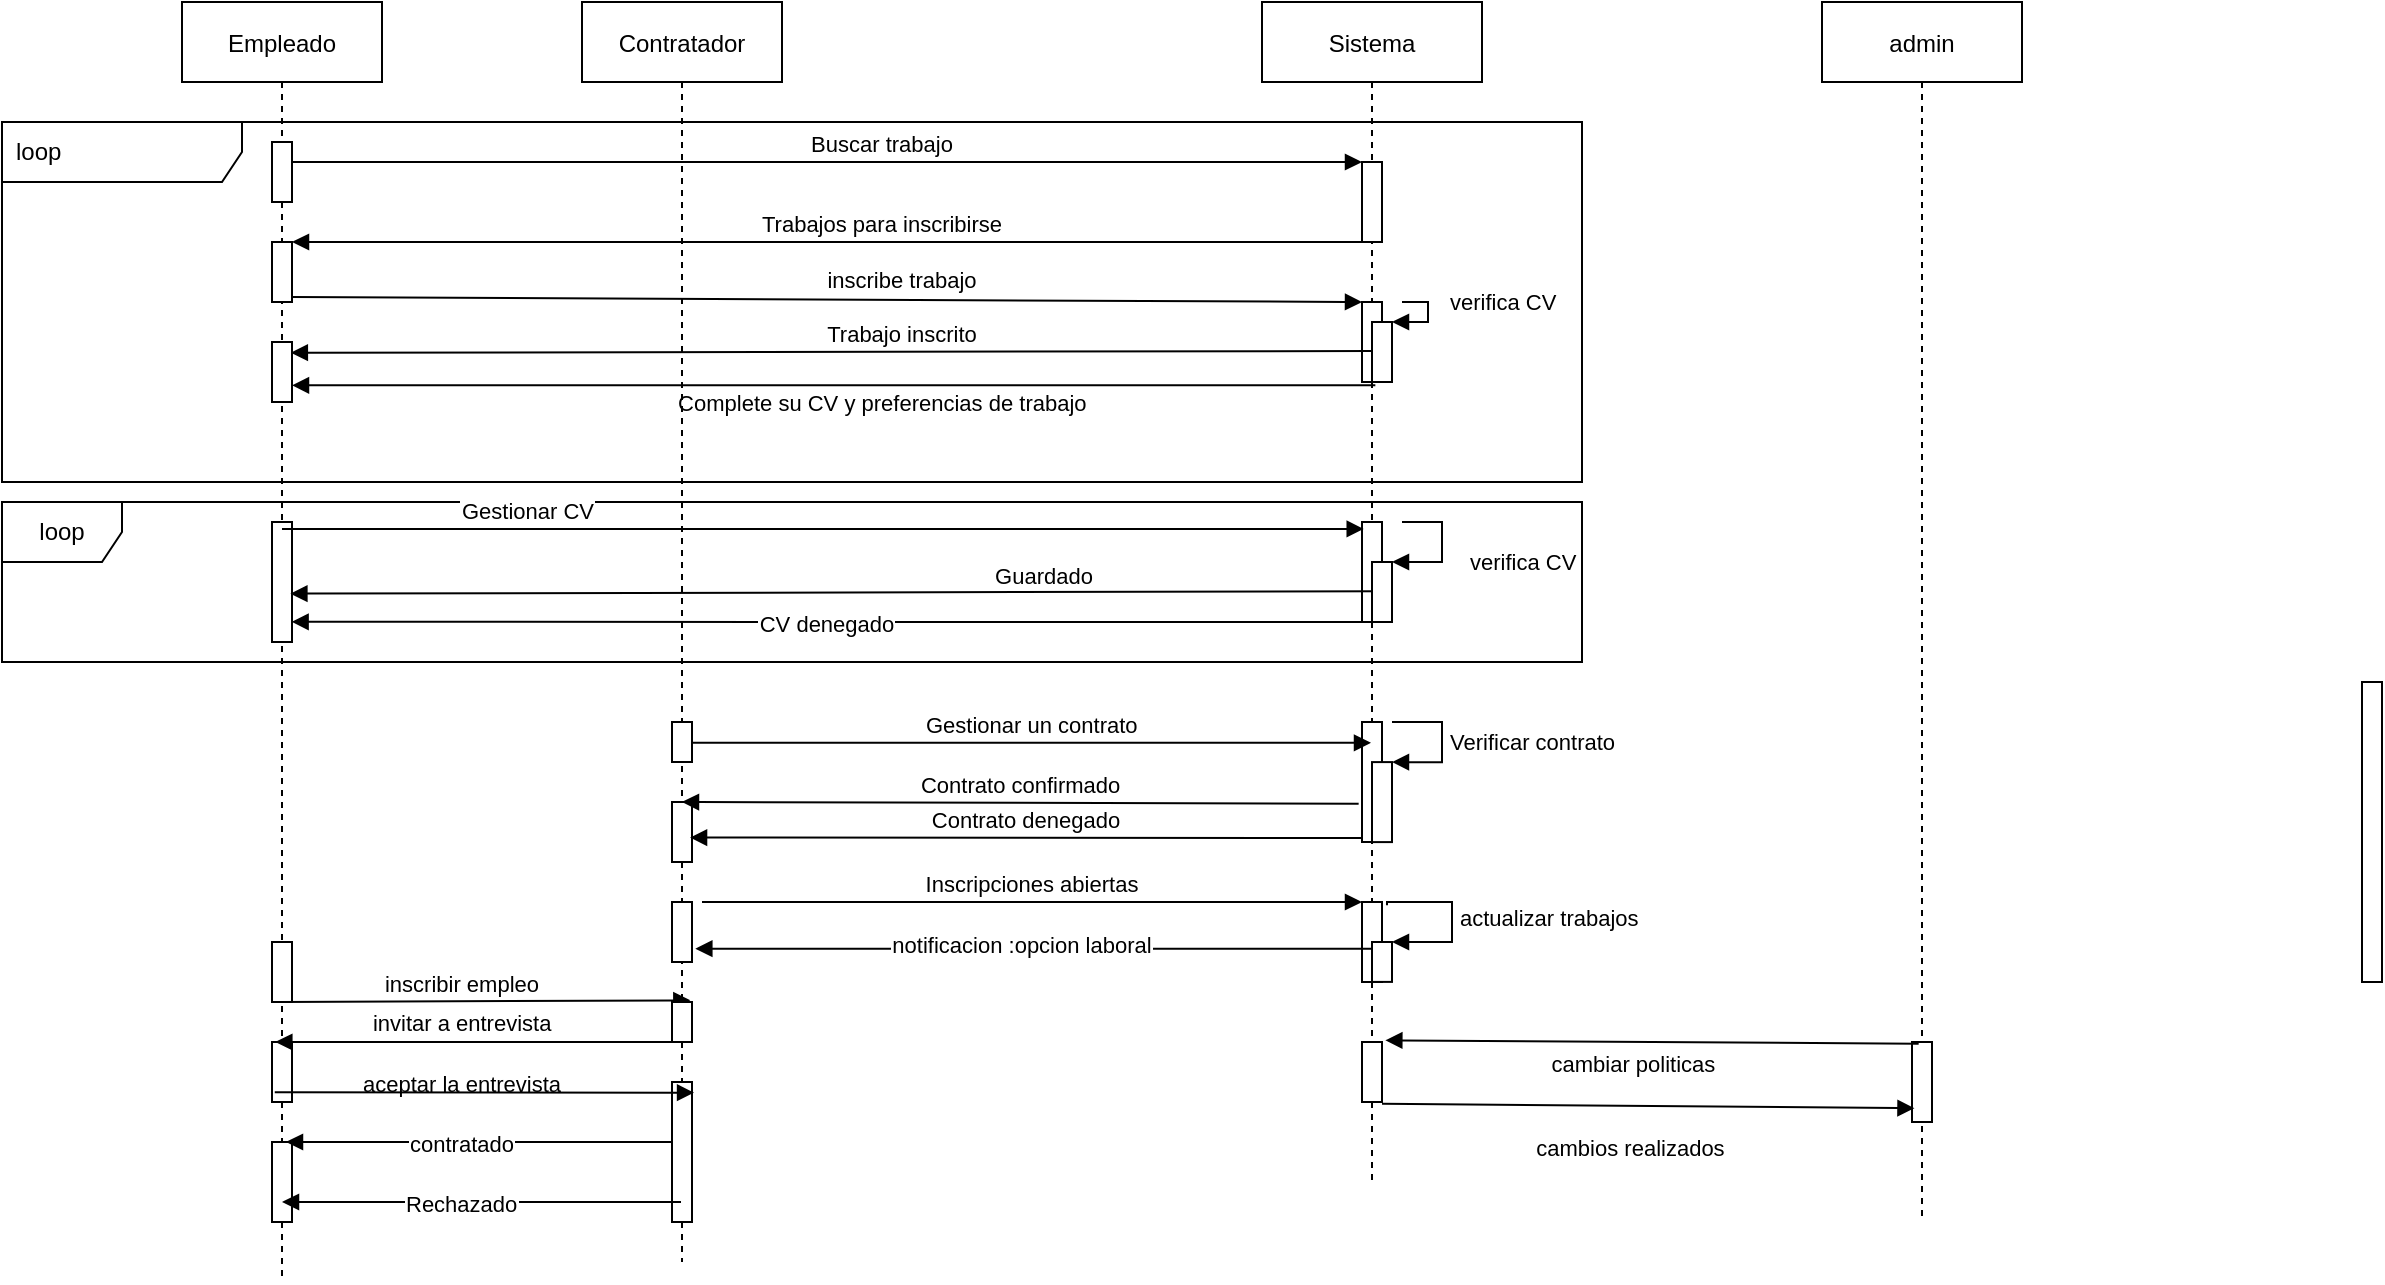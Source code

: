 <mxfile version="20.6.0" type="device" pages="6"><diagram id="kgpKYQtTHZ0yAKxKKP6v" name="Page-1"><mxGraphModel dx="2272" dy="737" grid="1" gridSize="10" guides="1" tooltips="1" connect="1" arrows="1" fold="1" page="1" pageScale="1" pageWidth="850" pageHeight="1100" math="0" shadow="0"><root><mxCell id="0"/><mxCell id="1" parent="0"/><mxCell id="FkavXX_q_f2ymUMyqv19-34" value="loop" style="shape=umlFrame;whiteSpace=wrap;html=1;" parent="1" vertex="1"><mxGeometry x="-380" y="330" width="790" height="80" as="geometry"/></mxCell><mxCell id="FkavXX_q_f2ymUMyqv19-20" value="loop" style="shape=umlFrame;whiteSpace=wrap;html=1;width=120;height=30;boundedLbl=1;verticalAlign=middle;align=left;spacingLeft=5;" parent="1" vertex="1"><mxGeometry x="-380" y="140" width="790" height="180" as="geometry"/></mxCell><mxCell id="3nuBFxr9cyL0pnOWT2aG-1" value="Empleado" style="shape=umlLifeline;perimeter=lifelinePerimeter;container=1;collapsible=0;recursiveResize=0;rounded=0;shadow=0;strokeWidth=1;" parent="1" vertex="1"><mxGeometry x="-290" y="80" width="100" height="640" as="geometry"/></mxCell><mxCell id="3nuBFxr9cyL0pnOWT2aG-2" value="" style="points=[];perimeter=orthogonalPerimeter;rounded=0;shadow=0;strokeWidth=1;" parent="3nuBFxr9cyL0pnOWT2aG-1" vertex="1"><mxGeometry x="45" y="70" width="10" height="30" as="geometry"/></mxCell><mxCell id="3nuBFxr9cyL0pnOWT2aG-4" value="" style="points=[];perimeter=orthogonalPerimeter;rounded=0;shadow=0;strokeWidth=1;" parent="3nuBFxr9cyL0pnOWT2aG-1" vertex="1"><mxGeometry x="45" y="120" width="10" height="30" as="geometry"/></mxCell><mxCell id="FkavXX_q_f2ymUMyqv19-14" value="" style="points=[];perimeter=orthogonalPerimeter;rounded=0;shadow=0;strokeWidth=1;" parent="3nuBFxr9cyL0pnOWT2aG-1" vertex="1"><mxGeometry x="45" y="170" width="10" height="30" as="geometry"/></mxCell><mxCell id="FkavXX_q_f2ymUMyqv19-22" value="" style="points=[];perimeter=orthogonalPerimeter;rounded=0;shadow=0;strokeWidth=1;" parent="3nuBFxr9cyL0pnOWT2aG-1" vertex="1"><mxGeometry x="45" y="260" width="10" height="60" as="geometry"/></mxCell><mxCell id="FkavXX_q_f2ymUMyqv19-49" value="" style="points=[];perimeter=orthogonalPerimeter;rounded=0;shadow=0;strokeWidth=1;" parent="3nuBFxr9cyL0pnOWT2aG-1" vertex="1"><mxGeometry x="45" y="470" width="10" height="30" as="geometry"/></mxCell><mxCell id="FkavXX_q_f2ymUMyqv19-50" value="invitar a entrevista" style="verticalAlign=bottom;endArrow=block;shadow=0;strokeWidth=1;entryX=0.917;entryY=-0.042;entryDx=0;entryDy=0;entryPerimeter=0;" parent="3nuBFxr9cyL0pnOWT2aG-1" target="FkavXX_q_f2ymUMyqv19-51" edge="1"><mxGeometry x="-0.119" y="-20" relative="1" as="geometry"><mxPoint x="50" y="500" as="sourcePoint"/><mxPoint x="-165.001" y="500.0" as="targetPoint"/><mxPoint as="offset"/></mxGeometry></mxCell><mxCell id="FkavXX_q_f2ymUMyqv19-52" value="" style="points=[];perimeter=orthogonalPerimeter;rounded=0;shadow=0;strokeWidth=1;" parent="3nuBFxr9cyL0pnOWT2aG-1" vertex="1"><mxGeometry x="45" y="520" width="10" height="30" as="geometry"/></mxCell><mxCell id="FkavXX_q_f2ymUMyqv19-57" value="" style="points=[];perimeter=orthogonalPerimeter;rounded=0;shadow=0;strokeWidth=1;" parent="3nuBFxr9cyL0pnOWT2aG-1" vertex="1"><mxGeometry x="45" y="570" width="10" height="40" as="geometry"/></mxCell><mxCell id="3nuBFxr9cyL0pnOWT2aG-5" value="Sistema" style="shape=umlLifeline;perimeter=lifelinePerimeter;container=1;collapsible=0;recursiveResize=0;rounded=0;shadow=0;strokeWidth=1;" parent="1" vertex="1"><mxGeometry x="250" y="80" width="110" height="590" as="geometry"/></mxCell><mxCell id="3nuBFxr9cyL0pnOWT2aG-6" value="" style="points=[];perimeter=orthogonalPerimeter;rounded=0;shadow=0;strokeWidth=1;" parent="3nuBFxr9cyL0pnOWT2aG-5" vertex="1"><mxGeometry x="50" y="80" width="10" height="40" as="geometry"/></mxCell><mxCell id="FkavXX_q_f2ymUMyqv19-8" value="" style="points=[];perimeter=orthogonalPerimeter;rounded=0;shadow=0;strokeWidth=1;" parent="3nuBFxr9cyL0pnOWT2aG-5" vertex="1"><mxGeometry x="50" y="150" width="10" height="40" as="geometry"/></mxCell><mxCell id="FkavXX_q_f2ymUMyqv19-12" value="verifica CV" style="edgeStyle=orthogonalEdgeStyle;html=1;align=left;spacingLeft=2;endArrow=block;rounded=0;entryX=1;entryY=0;" parent="3nuBFxr9cyL0pnOWT2aG-5" target="FkavXX_q_f2ymUMyqv19-11" edge="1"><mxGeometry x="-0.366" y="7" relative="1" as="geometry"><mxPoint x="70" y="150" as="sourcePoint"/><Array as="points"><mxPoint x="83" y="150"/></Array><mxPoint as="offset"/></mxGeometry></mxCell><mxCell id="FkavXX_q_f2ymUMyqv19-10" value="Trabajo inscrito" style="verticalAlign=bottom;endArrow=block;shadow=0;strokeWidth=1;entryX=0.943;entryY=0.179;entryDx=0;entryDy=0;entryPerimeter=0;" parent="3nuBFxr9cyL0pnOWT2aG-5" target="FkavXX_q_f2ymUMyqv19-14" edge="1"><mxGeometry x="-0.131" relative="1" as="geometry"><mxPoint x="55" y="174.5" as="sourcePoint"/><mxPoint x="-140" y="175" as="targetPoint"/><mxPoint as="offset"/></mxGeometry></mxCell><mxCell id="FkavXX_q_f2ymUMyqv19-11" value="" style="html=1;points=[];perimeter=orthogonalPerimeter;" parent="3nuBFxr9cyL0pnOWT2aG-5" vertex="1"><mxGeometry x="55" y="160" width="10" height="30" as="geometry"/></mxCell><mxCell id="FkavXX_q_f2ymUMyqv19-25" value="" style="points=[];perimeter=orthogonalPerimeter;rounded=0;shadow=0;strokeWidth=1;" parent="3nuBFxr9cyL0pnOWT2aG-5" vertex="1"><mxGeometry x="50" y="260" width="10" height="50" as="geometry"/></mxCell><mxCell id="FkavXX_q_f2ymUMyqv19-26" value="Guardado" style="verticalAlign=bottom;endArrow=block;shadow=0;strokeWidth=1;startArrow=none;entryX=0.92;entryY=0.597;entryDx=0;entryDy=0;entryPerimeter=0;" parent="3nuBFxr9cyL0pnOWT2aG-5" target="FkavXX_q_f2ymUMyqv19-22" edge="1"><mxGeometry x="-0.38" y="1" relative="1" as="geometry"><mxPoint x="60" y="294.66" as="sourcePoint"/><mxPoint x="-155.86" y="294.66" as="targetPoint"/><mxPoint as="offset"/></mxGeometry></mxCell><mxCell id="FkavXX_q_f2ymUMyqv19-31" value="" style="html=1;points=[];perimeter=orthogonalPerimeter;" parent="3nuBFxr9cyL0pnOWT2aG-5" vertex="1"><mxGeometry x="55" y="280" width="10" height="30" as="geometry"/></mxCell><mxCell id="FkavXX_q_f2ymUMyqv19-32" value="verifica CV" style="edgeStyle=orthogonalEdgeStyle;html=1;align=left;spacingLeft=2;endArrow=block;rounded=0;entryX=1;entryY=0;" parent="3nuBFxr9cyL0pnOWT2aG-5" target="FkavXX_q_f2ymUMyqv19-31" edge="1"><mxGeometry x="0.231" y="-10" relative="1" as="geometry"><mxPoint x="70" y="260" as="sourcePoint"/><Array as="points"><mxPoint x="90" y="260"/><mxPoint x="90" y="280"/></Array><mxPoint x="10" y="10" as="offset"/></mxGeometry></mxCell><mxCell id="FkavXX_q_f2ymUMyqv19-37" value="" style="points=[];perimeter=orthogonalPerimeter;rounded=0;shadow=0;strokeWidth=1;" parent="3nuBFxr9cyL0pnOWT2aG-5" vertex="1"><mxGeometry x="50" y="360" width="10" height="60" as="geometry"/></mxCell><mxCell id="FkavXX_q_f2ymUMyqv19-38" value="" style="html=1;points=[];perimeter=orthogonalPerimeter;" parent="3nuBFxr9cyL0pnOWT2aG-5" vertex="1"><mxGeometry x="55" y="380.05" width="10" height="40" as="geometry"/></mxCell><mxCell id="FkavXX_q_f2ymUMyqv19-39" value="Verificar contrato" style="edgeStyle=orthogonalEdgeStyle;html=1;align=left;spacingLeft=2;endArrow=block;rounded=0;entryX=1;entryY=0;" parent="3nuBFxr9cyL0pnOWT2aG-5" target="FkavXX_q_f2ymUMyqv19-38" edge="1"><mxGeometry relative="1" as="geometry"><mxPoint x="65" y="360" as="sourcePoint"/><Array as="points"><mxPoint x="90" y="360.05"/></Array></mxGeometry></mxCell><mxCell id="FkavXX_q_f2ymUMyqv19-47" value="" style="points=[];perimeter=orthogonalPerimeter;rounded=0;shadow=0;strokeWidth=1;" parent="3nuBFxr9cyL0pnOWT2aG-5" vertex="1"><mxGeometry x="50" y="450" width="10" height="40" as="geometry"/></mxCell><mxCell id="FkavXX_q_f2ymUMyqv19-45" value="" style="html=1;points=[];perimeter=orthogonalPerimeter;" parent="3nuBFxr9cyL0pnOWT2aG-5" vertex="1"><mxGeometry x="55" y="470" width="10" height="19.95" as="geometry"/></mxCell><mxCell id="FkavXX_q_f2ymUMyqv19-63" value="" style="points=[];perimeter=orthogonalPerimeter;rounded=0;shadow=0;strokeWidth=1;" parent="3nuBFxr9cyL0pnOWT2aG-5" vertex="1"><mxGeometry x="50" y="520" width="10" height="30" as="geometry"/></mxCell><mxCell id="FkavXX_q_f2ymUMyqv19-46" value="actualizar trabajos" style="edgeStyle=orthogonalEdgeStyle;html=1;align=left;spacingLeft=2;endArrow=block;rounded=0;entryX=1;entryY=0;exitX=1.25;exitY=0.042;exitDx=0;exitDy=0;exitPerimeter=0;" parent="3nuBFxr9cyL0pnOWT2aG-5" source="FkavXX_q_f2ymUMyqv19-47" target="FkavXX_q_f2ymUMyqv19-45" edge="1"><mxGeometry relative="1" as="geometry"><mxPoint x="80" y="450" as="sourcePoint"/><Array as="points"><mxPoint x="63" y="450"/><mxPoint x="95" y="450"/><mxPoint x="95" y="470"/></Array></mxGeometry></mxCell><mxCell id="3nuBFxr9cyL0pnOWT2aG-8" value="Buscar trabajo" style="verticalAlign=bottom;endArrow=block;entryX=0;entryY=0;shadow=0;strokeWidth=1;" parent="1" source="3nuBFxr9cyL0pnOWT2aG-2" target="3nuBFxr9cyL0pnOWT2aG-6" edge="1"><mxGeometry x="0.103" relative="1" as="geometry"><mxPoint x="275" y="160" as="sourcePoint"/><mxPoint as="offset"/></mxGeometry></mxCell><mxCell id="3nuBFxr9cyL0pnOWT2aG-9" value="Trabajos para inscribirse" style="verticalAlign=bottom;endArrow=block;entryX=1;entryY=0;shadow=0;strokeWidth=1;" parent="1" source="3nuBFxr9cyL0pnOWT2aG-6" target="3nuBFxr9cyL0pnOWT2aG-4" edge="1"><mxGeometry x="-0.103" relative="1" as="geometry"><mxPoint x="240" y="200" as="sourcePoint"/><mxPoint as="offset"/></mxGeometry></mxCell><mxCell id="FkavXX_q_f2ymUMyqv19-1" value="admin" style="shape=umlLifeline;perimeter=lifelinePerimeter;container=1;collapsible=0;recursiveResize=0;rounded=0;shadow=0;strokeWidth=1;" parent="1" vertex="1"><mxGeometry x="530" y="80" width="100" height="610" as="geometry"/></mxCell><mxCell id="FkavXX_q_f2ymUMyqv19-59" value="" style="points=[];perimeter=orthogonalPerimeter;rounded=0;shadow=0;strokeWidth=1;" parent="FkavXX_q_f2ymUMyqv19-1" vertex="1"><mxGeometry x="45" y="520" width="10" height="40" as="geometry"/></mxCell><mxCell id="FkavXX_q_f2ymUMyqv19-9" value="inscribe trabajo" style="verticalAlign=bottom;endArrow=block;shadow=0;strokeWidth=1;exitX=1;exitY=0.917;exitDx=0;exitDy=0;exitPerimeter=0;" parent="1" source="3nuBFxr9cyL0pnOWT2aG-4" edge="1"><mxGeometry x="0.14" y="1" relative="1" as="geometry"><mxPoint x="210" y="230" as="sourcePoint"/><mxPoint x="300" y="230" as="targetPoint"/><mxPoint as="offset"/></mxGeometry></mxCell><mxCell id="FkavXX_q_f2ymUMyqv19-13" value="Complete su CV y preferencias de trabajo" style="verticalAlign=bottom;endArrow=block;shadow=0;strokeWidth=1;exitX=0.167;exitY=1.056;exitDx=0;exitDy=0;exitPerimeter=0;" parent="1" source="FkavXX_q_f2ymUMyqv19-11" target="FkavXX_q_f2ymUMyqv19-14" edge="1"><mxGeometry x="-0.089" y="18" relative="1" as="geometry"><mxPoint x="300" y="270" as="sourcePoint"/><mxPoint x="205" y="270" as="targetPoint"/><Array as="points"/><mxPoint as="offset"/></mxGeometry></mxCell><mxCell id="FkavXX_q_f2ymUMyqv19-23" value="Gestionar CV" style="verticalAlign=bottom;endArrow=block;shadow=0;strokeWidth=1;entryX=0.086;entryY=0.069;entryDx=0;entryDy=0;entryPerimeter=0;" parent="1" source="3nuBFxr9cyL0pnOWT2aG-1" target="FkavXX_q_f2ymUMyqv19-25" edge="1"><mxGeometry x="-0.546" relative="1" as="geometry"><mxPoint x="200" y="340" as="sourcePoint"/><mxPoint x="410" y="350" as="targetPoint"/><mxPoint as="offset"/></mxGeometry></mxCell><mxCell id="FkavXX_q_f2ymUMyqv19-27" value="Gestionar un contrato" style="verticalAlign=bottom;endArrow=block;shadow=0;strokeWidth=1;exitX=0.99;exitY=0.521;exitDx=0;exitDy=0;exitPerimeter=0;" parent="1" source="FkavXX_q_f2ymUMyqv19-36" target="3nuBFxr9cyL0pnOWT2aG-5" edge="1"><mxGeometry relative="1" as="geometry"><mxPoint x="-20" y="450" as="sourcePoint"/><mxPoint x="190.86" y="452.76" as="targetPoint"/></mxGeometry></mxCell><mxCell id="FkavXX_q_f2ymUMyqv19-33" value="CV denegado" style="verticalAlign=bottom;endArrow=block;shadow=0;strokeWidth=1;startArrow=none;entryX=0.981;entryY=0.832;entryDx=0;entryDy=0;entryPerimeter=0;" parent="1" target="FkavXX_q_f2ymUMyqv19-22" edge="1"><mxGeometry x="-0.0" y="10" relative="1" as="geometry"><mxPoint x="300" y="390" as="sourcePoint"/><mxPoint x="200" y="390" as="targetPoint"/><mxPoint as="offset"/></mxGeometry></mxCell><mxCell id="FkavXX_q_f2ymUMyqv19-35" value="Contratador" style="shape=umlLifeline;perimeter=lifelinePerimeter;container=1;collapsible=0;recursiveResize=0;rounded=0;shadow=0;strokeWidth=1;" parent="1" vertex="1"><mxGeometry x="-90" y="80" width="100" height="630" as="geometry"/></mxCell><mxCell id="FkavXX_q_f2ymUMyqv19-36" value="" style="points=[];perimeter=orthogonalPerimeter;rounded=0;shadow=0;strokeWidth=1;" parent="FkavXX_q_f2ymUMyqv19-35" vertex="1"><mxGeometry x="45" y="360" width="10" height="20" as="geometry"/></mxCell><mxCell id="FkavXX_q_f2ymUMyqv19-42" value="" style="points=[];perimeter=orthogonalPerimeter;rounded=0;shadow=0;strokeWidth=1;" parent="FkavXX_q_f2ymUMyqv19-35" vertex="1"><mxGeometry x="45" y="400" width="10" height="30" as="geometry"/></mxCell><mxCell id="FkavXX_q_f2ymUMyqv19-43" value="" style="points=[];perimeter=orthogonalPerimeter;rounded=0;shadow=0;strokeWidth=1;" parent="FkavXX_q_f2ymUMyqv19-35" vertex="1"><mxGeometry x="45" y="450" width="10" height="30" as="geometry"/></mxCell><mxCell id="FkavXX_q_f2ymUMyqv19-51" value="" style="points=[];perimeter=orthogonalPerimeter;rounded=0;shadow=0;strokeWidth=1;" parent="FkavXX_q_f2ymUMyqv19-35" vertex="1"><mxGeometry x="45" y="500" width="10" height="20" as="geometry"/></mxCell><mxCell id="FkavXX_q_f2ymUMyqv19-55" value="" style="points=[];perimeter=orthogonalPerimeter;rounded=0;shadow=0;strokeWidth=1;" parent="FkavXX_q_f2ymUMyqv19-35" vertex="1"><mxGeometry x="45" y="540" width="10" height="70" as="geometry"/></mxCell><mxCell id="FkavXX_q_f2ymUMyqv19-41" value="Contrato denegado" style="verticalAlign=bottom;endArrow=block;shadow=0;strokeWidth=1;entryX=0.903;entryY=0.592;entryDx=0;entryDy=0;entryPerimeter=0;" parent="1" target="FkavXX_q_f2ymUMyqv19-42" edge="1"><mxGeometry relative="1" as="geometry"><mxPoint x="300" y="498" as="sourcePoint"/><mxPoint x="-20" y="500" as="targetPoint"/></mxGeometry></mxCell><mxCell id="FkavXX_q_f2ymUMyqv19-44" value="Inscripciones abiertas" style="verticalAlign=bottom;endArrow=block;shadow=0;strokeWidth=1;exitX=1.5;exitY=0;exitDx=0;exitDy=0;exitPerimeter=0;" parent="1" source="FkavXX_q_f2ymUMyqv19-43" edge="1"><mxGeometry relative="1" as="geometry"><mxPoint x="-30" y="530.0" as="sourcePoint"/><mxPoint x="300" y="530" as="targetPoint"/></mxGeometry></mxCell><mxCell id="FkavXX_q_f2ymUMyqv19-53" value="inscribir empleo" style="verticalAlign=bottom;endArrow=block;shadow=0;strokeWidth=1;exitX=0.8;exitY=1;exitDx=0;exitDy=0;exitPerimeter=0;entryX=0.167;entryY=0;entryDx=0;entryDy=0;entryPerimeter=0;" parent="1" source="FkavXX_q_f2ymUMyqv19-51" target="FkavXX_q_f2ymUMyqv19-52" edge="1"><mxGeometry x="0.095" y="-20" relative="1" as="geometry"><mxPoint x="-30.001" y="600" as="sourcePoint"/><mxPoint x="185" y="600" as="targetPoint"/><mxPoint as="offset"/></mxGeometry></mxCell><mxCell id="FkavXX_q_f2ymUMyqv19-56" value="aceptar la entrevista" style="verticalAlign=bottom;endArrow=block;shadow=0;strokeWidth=1;entryX=0.7;entryY=0;entryDx=0;entryDy=0;entryPerimeter=0;" parent="1" source="FkavXX_q_f2ymUMyqv19-55" target="FkavXX_q_f2ymUMyqv19-57" edge="1"><mxGeometry x="0.088" y="-20" relative="1" as="geometry"><mxPoint x="-26" y="650" as="sourcePoint"/><mxPoint x="170" y="650" as="targetPoint"/><mxPoint as="offset"/></mxGeometry></mxCell><mxCell id="FkavXX_q_f2ymUMyqv19-58" value="contratado" style="verticalAlign=bottom;endArrow=block;shadow=0;strokeWidth=1;entryX=0.5;entryY=0.75;entryDx=0;entryDy=0;entryPerimeter=0;" parent="1" source="FkavXX_q_f2ymUMyqv19-35" target="FkavXX_q_f2ymUMyqv19-57" edge="1"><mxGeometry x="0.098" y="-20" relative="1" as="geometry"><mxPoint x="-16" y="680" as="sourcePoint"/><mxPoint x="190" y="680" as="targetPoint"/><mxPoint as="offset"/></mxGeometry></mxCell><mxCell id="FkavXX_q_f2ymUMyqv19-54" value="Rechazado" style="verticalAlign=bottom;endArrow=block;shadow=0;strokeWidth=1;entryX=1.103;entryY=0.076;entryDx=0;entryDy=0;entryPerimeter=0;exitX=0.138;exitY=0.839;exitDx=0;exitDy=0;exitPerimeter=0;" parent="1" source="FkavXX_q_f2ymUMyqv19-52" target="FkavXX_q_f2ymUMyqv19-55" edge="1"><mxGeometry x="-0.106" y="-65" relative="1" as="geometry"><mxPoint x="195" y="620" as="sourcePoint"/><mxPoint x="-20" y="630" as="targetPoint"/><mxPoint as="offset"/></mxGeometry></mxCell><mxCell id="FkavXX_q_f2ymUMyqv19-60" value="cambios realizados" style="verticalAlign=bottom;endArrow=block;shadow=0;strokeWidth=1;entryX=0.124;entryY=0.828;entryDx=0;entryDy=0;entryPerimeter=0;exitX=1;exitY=1.028;exitDx=0;exitDy=0;exitPerimeter=0;" parent="1" source="FkavXX_q_f2ymUMyqv19-63" target="FkavXX_q_f2ymUMyqv19-59" edge="1"><mxGeometry x="-0.071" y="-30" relative="1" as="geometry"><mxPoint x="420" y="630" as="sourcePoint"/><mxPoint x="570.68" y="630" as="targetPoint"/><mxPoint x="1" as="offset"/></mxGeometry></mxCell><mxCell id="FkavXX_q_f2ymUMyqv19-62" value="" style="points=[];perimeter=orthogonalPerimeter;rounded=0;shadow=0;strokeWidth=1;" parent="1" vertex="1"><mxGeometry x="800" y="420" width="10" height="150" as="geometry"/></mxCell><mxCell id="FkavXX_q_f2ymUMyqv19-61" value="cambiar politicas" style="verticalAlign=bottom;endArrow=block;shadow=0;strokeWidth=1;entryX=1.167;entryY=-0.028;entryDx=0;entryDy=0;entryPerimeter=0;exitX=0.333;exitY=0.021;exitDx=0;exitDy=0;exitPerimeter=0;" parent="1" source="FkavXX_q_f2ymUMyqv19-59" target="FkavXX_q_f2ymUMyqv19-63" edge="1"><mxGeometry x="0.07" y="20" relative="1" as="geometry"><mxPoint x="585" y="600" as="sourcePoint"/><mxPoint x="415" y="600" as="targetPoint"/><mxPoint as="offset"/></mxGeometry></mxCell><mxCell id="FkavXX_q_f2ymUMyqv19-40" value="Contrato confirmado" style="verticalAlign=bottom;endArrow=block;shadow=0;strokeWidth=1;exitX=-0.167;exitY=0.681;exitDx=0;exitDy=0;exitPerimeter=0;" parent="1" source="FkavXX_q_f2ymUMyqv19-37" edge="1"><mxGeometry relative="1" as="geometry"><mxPoint x="-5" y="480" as="sourcePoint"/><mxPoint x="-40" y="480" as="targetPoint"/></mxGeometry></mxCell><mxCell id="FkavXX_q_f2ymUMyqv19-48" value="notificacion :opcion laboral" style="verticalAlign=bottom;endArrow=block;shadow=0;strokeWidth=1;entryX=1.167;entryY=0.778;entryDx=0;entryDy=0;entryPerimeter=0;exitX=0;exitY=0.167;exitDx=0;exitDy=0;exitPerimeter=0;" parent="1" source="FkavXX_q_f2ymUMyqv19-45" target="FkavXX_q_f2ymUMyqv19-43" edge="1"><mxGeometry x="0.035" y="7" relative="1" as="geometry"><mxPoint x="305" y="559.69" as="sourcePoint"/><mxPoint x="115" y="559.69" as="targetPoint"/><mxPoint as="offset"/></mxGeometry></mxCell></root></mxGraphModel></diagram><diagram id="W3E7aq2TY9rIbj8GWFKj" name="Página-2"><mxGraphModel dx="1422" dy="737" grid="1" gridSize="10" guides="1" tooltips="1" connect="1" arrows="1" fold="1" page="1" pageScale="1" pageWidth="827" pageHeight="1169" math="0" shadow="0"><root><mxCell id="0"/><mxCell id="1" parent="0"/><mxCell id="JQVhaswcK8ItLWdQe6EC-1" value="" style="html=1;dropTarget=0;" vertex="1" parent="1"><mxGeometry x="570" y="330" width="630" height="240" as="geometry"/></mxCell><mxCell id="JQVhaswcK8ItLWdQe6EC-2" value="" style="shape=module;jettyWidth=8;jettyHeight=4;" vertex="1" parent="JQVhaswcK8ItLWdQe6EC-1"><mxGeometry x="1" width="20" height="20" relative="1" as="geometry"><mxPoint x="-27" y="7" as="offset"/></mxGeometry></mxCell><mxCell id="JQVhaswcK8ItLWdQe6EC-3" style="edgeStyle=orthogonalEdgeStyle;rounded=0;orthogonalLoop=1;jettySize=auto;html=1;exitX=1;exitY=0.333;exitDx=0;exitDy=0;exitPerimeter=0;entryX=0;entryY=0.5;entryDx=0;entryDy=0;" edge="1" parent="1" source="JQVhaswcK8ItLWdQe6EC-4" target="JQVhaswcK8ItLWdQe6EC-8"><mxGeometry relative="1" as="geometry"/></mxCell><mxCell id="JQVhaswcK8ItLWdQe6EC-4" value="Empleado" style="shape=umlActor;verticalLabelPosition=bottom;verticalAlign=top;html=1;" vertex="1" parent="1"><mxGeometry x="467" y="367" width="30" height="60" as="geometry"/></mxCell><mxCell id="JQVhaswcK8ItLWdQe6EC-5" style="edgeStyle=orthogonalEdgeStyle;rounded=0;orthogonalLoop=1;jettySize=auto;html=1;exitX=1;exitY=0.333;exitDx=0;exitDy=0;exitPerimeter=0;entryX=0;entryY=0.5;entryDx=0;entryDy=0;" edge="1" parent="1" source="JQVhaswcK8ItLWdQe6EC-6" target="JQVhaswcK8ItLWdQe6EC-8"><mxGeometry relative="1" as="geometry"/></mxCell><mxCell id="JQVhaswcK8ItLWdQe6EC-6" value="Empleador" style="shape=umlActor;verticalLabelPosition=bottom;verticalAlign=top;html=1;" vertex="1" parent="1"><mxGeometry x="467" y="470" width="30" height="60" as="geometry"/></mxCell><mxCell id="JQVhaswcK8ItLWdQe6EC-7" value="«Subsystem»&#xA;MovilAPP y PC&#xA;" style="text;align=center;fontStyle=1;verticalAlign=middle;spacingLeft=3;spacingRight=3;strokeColor=none;rotatable=0;points=[[0,0.5],[1,0.5]];portConstraint=eastwest;" vertex="1" parent="1"><mxGeometry x="855" y="350" width="80" height="26" as="geometry"/></mxCell><mxCell id="JQVhaswcK8ItLWdQe6EC-8" value="«Component»&lt;br&gt;&lt;b&gt;InicioApp&lt;/b&gt;" style="html=1;dropTarget=0;" vertex="1" parent="1"><mxGeometry x="590" y="410" width="140" height="60" as="geometry"/></mxCell><mxCell id="JQVhaswcK8ItLWdQe6EC-9" value="" style="shape=module;jettyWidth=8;jettyHeight=4;" vertex="1" parent="JQVhaswcK8ItLWdQe6EC-8"><mxGeometry x="1" width="20" height="20" relative="1" as="geometry"><mxPoint x="-27" y="7" as="offset"/></mxGeometry></mxCell><mxCell id="JQVhaswcK8ItLWdQe6EC-10" value="«Component»&lt;br&gt;&lt;b&gt;Login&lt;/b&gt;" style="html=1;dropTarget=0;" vertex="1" parent="1"><mxGeometry x="825" y="480" width="140" height="60" as="geometry"/></mxCell><mxCell id="JQVhaswcK8ItLWdQe6EC-11" value="" style="shape=module;jettyWidth=8;jettyHeight=4;" vertex="1" parent="JQVhaswcK8ItLWdQe6EC-10"><mxGeometry x="1" width="20" height="20" relative="1" as="geometry"><mxPoint x="-27" y="7" as="offset"/></mxGeometry></mxCell><mxCell id="JQVhaswcK8ItLWdQe6EC-12" style="edgeStyle=orthogonalEdgeStyle;rounded=0;orthogonalLoop=1;jettySize=auto;html=1;exitX=0.5;exitY=1;exitDx=0;exitDy=0;" edge="1" parent="1" source="JQVhaswcK8ItLWdQe6EC-13" target="JQVhaswcK8ItLWdQe6EC-10"><mxGeometry relative="1" as="geometry"/></mxCell><mxCell id="JQVhaswcK8ItLWdQe6EC-13" value="«Component»&lt;br&gt;&lt;b&gt;Interfaz&lt;/b&gt;" style="html=1;dropTarget=0;" vertex="1" parent="1"><mxGeometry x="825" y="391" width="140" height="60" as="geometry"/></mxCell><mxCell id="JQVhaswcK8ItLWdQe6EC-14" value="" style="shape=module;jettyWidth=8;jettyHeight=4;" vertex="1" parent="JQVhaswcK8ItLWdQe6EC-13"><mxGeometry x="1" width="20" height="20" relative="1" as="geometry"><mxPoint x="-27" y="7" as="offset"/></mxGeometry></mxCell><mxCell id="JQVhaswcK8ItLWdQe6EC-15" value="«Component»&lt;br&gt;&lt;b&gt;Middleware&lt;/b&gt;" style="html=1;dropTarget=0;" vertex="1" parent="1"><mxGeometry x="1048.5" y="436" width="140" height="60" as="geometry"/></mxCell><mxCell id="JQVhaswcK8ItLWdQe6EC-16" value="" style="shape=module;jettyWidth=8;jettyHeight=4;" vertex="1" parent="JQVhaswcK8ItLWdQe6EC-15"><mxGeometry x="1" width="20" height="20" relative="1" as="geometry"><mxPoint x="-27" y="7" as="offset"/></mxGeometry></mxCell><mxCell id="JQVhaswcK8ItLWdQe6EC-17" value="" style="rounded=0;orthogonalLoop=1;jettySize=auto;html=1;endArrow=none;endFill=0;sketch=0;sourcePerimeterSpacing=0;targetPerimeterSpacing=0;exitX=1;exitY=0.5;exitDx=0;exitDy=0;" edge="1" parent="1" source="JQVhaswcK8ItLWdQe6EC-8" target="JQVhaswcK8ItLWdQe6EC-19"><mxGeometry relative="1" as="geometry"><mxPoint x="780" y="421" as="sourcePoint"/></mxGeometry></mxCell><mxCell id="JQVhaswcK8ItLWdQe6EC-18" value="" style="rounded=0;orthogonalLoop=1;jettySize=auto;html=1;endArrow=halfCircle;endFill=0;entryX=0.5;entryY=0.5;endSize=6;strokeWidth=1;sketch=0;exitX=0;exitY=0.5;exitDx=0;exitDy=0;" edge="1" parent="1" source="JQVhaswcK8ItLWdQe6EC-10" target="JQVhaswcK8ItLWdQe6EC-19"><mxGeometry relative="1" as="geometry"><mxPoint x="820" y="421" as="sourcePoint"/></mxGeometry></mxCell><mxCell id="JQVhaswcK8ItLWdQe6EC-19" value="" style="ellipse;whiteSpace=wrap;html=1;align=center;aspect=fixed;resizable=0;points=[];outlineConnect=0;sketch=0;" vertex="1" parent="1"><mxGeometry x="767" y="460" width="10" height="10" as="geometry"/></mxCell><mxCell id="JQVhaswcK8ItLWdQe6EC-20" value="conexion login" style="text;align=center;fontStyle=1;verticalAlign=middle;spacingLeft=3;spacingRight=3;strokeColor=none;rotatable=0;points=[[0,0.5],[1,0.5]];portConstraint=eastwest;" vertex="1" parent="1"><mxGeometry x="697" y="470" width="80" height="26" as="geometry"/></mxCell><mxCell id="JQVhaswcK8ItLWdQe6EC-21" value="" style="whiteSpace=wrap;html=1;aspect=fixed;" vertex="1" parent="1"><mxGeometry x="1153" y="557" width="27" height="27" as="geometry"/></mxCell><mxCell id="JQVhaswcK8ItLWdQe6EC-22" value="" style="rounded=0;orthogonalLoop=1;jettySize=auto;html=1;endArrow=none;endFill=0;sketch=0;sourcePerimeterSpacing=0;targetPerimeterSpacing=0;exitX=0.5;exitY=0;exitDx=0;exitDy=0;" edge="1" parent="1" source="JQVhaswcK8ItLWdQe6EC-21" target="JQVhaswcK8ItLWdQe6EC-24"><mxGeometry relative="1" as="geometry"><mxPoint x="1110" y="570" as="sourcePoint"/></mxGeometry></mxCell><mxCell id="JQVhaswcK8ItLWdQe6EC-23" value="" style="rounded=0;orthogonalLoop=1;jettySize=auto;html=1;endArrow=halfCircle;endFill=0;entryX=0.5;entryY=0.5;endSize=6;strokeWidth=1;sketch=0;exitX=0.5;exitY=1;exitDx=0;exitDy=0;" edge="1" parent="1" source="JQVhaswcK8ItLWdQe6EC-15" target="JQVhaswcK8ItLWdQe6EC-24"><mxGeometry relative="1" as="geometry"><mxPoint x="1150" y="625" as="sourcePoint"/></mxGeometry></mxCell><mxCell id="JQVhaswcK8ItLWdQe6EC-24" value="" style="ellipse;whiteSpace=wrap;html=1;align=center;aspect=fixed;resizable=0;points=[];outlineConnect=0;sketch=0;" vertex="1" parent="1"><mxGeometry x="1161.5" y="527" width="10" height="10" as="geometry"/></mxCell><mxCell id="JQVhaswcK8ItLWdQe6EC-25" value="https" style="text;align=center;fontStyle=1;verticalAlign=middle;spacingLeft=3;spacingRight=3;strokeColor=none;rotatable=0;points=[[0,0.5],[1,0.5]];portConstraint=eastwest;" vertex="1" parent="1"><mxGeometry x="1090" y="519" width="80" height="26" as="geometry"/></mxCell><mxCell id="JQVhaswcK8ItLWdQe6EC-26" value="" style="html=1;dropTarget=0;" vertex="1" parent="1"><mxGeometry x="430" y="682" width="860" height="365" as="geometry"/></mxCell><mxCell id="JQVhaswcK8ItLWdQe6EC-27" value="" style="shape=module;jettyWidth=8;jettyHeight=4;" vertex="1" parent="JQVhaswcK8ItLWdQe6EC-26"><mxGeometry x="1" width="20" height="20" relative="1" as="geometry"><mxPoint x="-27" y="7" as="offset"/></mxGeometry></mxCell><mxCell id="JQVhaswcK8ItLWdQe6EC-28" value="«Component»&lt;br&gt;&lt;b&gt;Generalsystem&lt;/b&gt;" style="html=1;dropTarget=0;" vertex="1" parent="1"><mxGeometry x="1105" y="731" width="140" height="60" as="geometry"/></mxCell><mxCell id="JQVhaswcK8ItLWdQe6EC-29" value="" style="shape=module;jettyWidth=8;jettyHeight=4;" vertex="1" parent="JQVhaswcK8ItLWdQe6EC-28"><mxGeometry x="1" width="20" height="20" relative="1" as="geometry"><mxPoint x="-27" y="7" as="offset"/></mxGeometry></mxCell><mxCell id="JQVhaswcK8ItLWdQe6EC-30" value="«Component»&lt;b&gt;&lt;br&gt;Gestion contratos&lt;/b&gt;&lt;br&gt;&lt;b&gt;&lt;/b&gt;" style="html=1;dropTarget=0;" vertex="1" parent="1"><mxGeometry x="497" y="712" width="140" height="60" as="geometry"/></mxCell><mxCell id="JQVhaswcK8ItLWdQe6EC-31" value="" style="shape=module;jettyWidth=8;jettyHeight=4;" vertex="1" parent="JQVhaswcK8ItLWdQe6EC-30"><mxGeometry x="1" width="20" height="20" relative="1" as="geometry"><mxPoint x="-27" y="7" as="offset"/></mxGeometry></mxCell><mxCell id="JQVhaswcK8ItLWdQe6EC-32" value="«Component»&lt;br&gt;&lt;b&gt;comunicacion y rrss&lt;/b&gt;" style="html=1;dropTarget=0;" vertex="1" parent="1"><mxGeometry x="915" y="709.5" width="140" height="60" as="geometry"/></mxCell><mxCell id="JQVhaswcK8ItLWdQe6EC-33" value="" style="shape=module;jettyWidth=8;jettyHeight=4;" vertex="1" parent="JQVhaswcK8ItLWdQe6EC-32"><mxGeometry x="1" width="20" height="20" relative="1" as="geometry"><mxPoint x="-27" y="7" as="offset"/></mxGeometry></mxCell><mxCell id="JQVhaswcK8ItLWdQe6EC-34" value="«Component»&lt;b&gt;&lt;br&gt;Inscripciones&lt;/b&gt;&lt;br&gt;&lt;b&gt;&lt;/b&gt;" style="html=1;dropTarget=0;" vertex="1" parent="1"><mxGeometry x="497" y="837" width="140" height="60" as="geometry"/></mxCell><mxCell id="JQVhaswcK8ItLWdQe6EC-35" value="" style="shape=module;jettyWidth=8;jettyHeight=4;" vertex="1" parent="JQVhaswcK8ItLWdQe6EC-34"><mxGeometry x="1" width="20" height="20" relative="1" as="geometry"><mxPoint x="-27" y="7" as="offset"/></mxGeometry></mxCell><mxCell id="JQVhaswcK8ItLWdQe6EC-36" value="«Component»&lt;br&gt;&lt;b&gt;Notificaciones&lt;/b&gt;&lt;br&gt;&lt;b&gt;&lt;/b&gt;" style="html=1;dropTarget=0;" vertex="1" parent="1"><mxGeometry x="497" y="932" width="140" height="60" as="geometry"/></mxCell><mxCell id="JQVhaswcK8ItLWdQe6EC-37" value="" style="shape=module;jettyWidth=8;jettyHeight=4;" vertex="1" parent="JQVhaswcK8ItLWdQe6EC-36"><mxGeometry x="1" width="20" height="20" relative="1" as="geometry"><mxPoint x="-27" y="7" as="offset"/></mxGeometry></mxCell><mxCell id="JQVhaswcK8ItLWdQe6EC-38" value="" style="rounded=0;orthogonalLoop=1;jettySize=auto;html=1;endArrow=none;endFill=0;sketch=0;sourcePerimeterSpacing=0;targetPerimeterSpacing=0;exitX=0.5;exitY=1;exitDx=0;exitDy=0;" edge="1" parent="1" source="JQVhaswcK8ItLWdQe6EC-21" target="JQVhaswcK8ItLWdQe6EC-40"><mxGeometry relative="1" as="geometry"><mxPoint x="975" y="642" as="sourcePoint"/></mxGeometry></mxCell><mxCell id="JQVhaswcK8ItLWdQe6EC-39" value="" style="rounded=0;orthogonalLoop=1;jettySize=auto;html=1;endArrow=halfCircle;endFill=0;entryX=0.5;entryY=0.5;endSize=6;strokeWidth=1;sketch=0;exitX=0.5;exitY=0;exitDx=0;exitDy=0;" edge="1" parent="1" source="JQVhaswcK8ItLWdQe6EC-41" target="JQVhaswcK8ItLWdQe6EC-40"><mxGeometry relative="1" as="geometry"><mxPoint x="1010" y="637" as="sourcePoint"/></mxGeometry></mxCell><mxCell id="JQVhaswcK8ItLWdQe6EC-40" value="" style="ellipse;whiteSpace=wrap;html=1;align=center;aspect=fixed;resizable=0;points=[];outlineConnect=0;sketch=0;" vertex="1" parent="1"><mxGeometry x="1161.5" y="617" width="10" height="10" as="geometry"/></mxCell><mxCell id="JQVhaswcK8ItLWdQe6EC-41" value="" style="whiteSpace=wrap;html=1;aspect=fixed;" vertex="1" parent="1"><mxGeometry x="1161.5" y="660" width="27" height="27" as="geometry"/></mxCell><mxCell id="JQVhaswcK8ItLWdQe6EC-42" value="" style="rounded=0;orthogonalLoop=1;jettySize=auto;html=1;endArrow=none;endFill=0;sketch=0;sourcePerimeterSpacing=0;targetPerimeterSpacing=0;exitX=0.5;exitY=1;exitDx=0;exitDy=0;" edge="1" parent="1" source="JQVhaswcK8ItLWdQe6EC-41" target="JQVhaswcK8ItLWdQe6EC-44"><mxGeometry relative="1" as="geometry"><mxPoint x="975" y="707" as="sourcePoint"/></mxGeometry></mxCell><mxCell id="JQVhaswcK8ItLWdQe6EC-43" value="" style="rounded=0;orthogonalLoop=1;jettySize=auto;html=1;endArrow=halfCircle;endFill=0;entryX=0.5;entryY=0.5;endSize=6;strokeWidth=1;sketch=0;exitX=0.646;exitY=-0.01;exitDx=0;exitDy=0;exitPerimeter=0;" edge="1" parent="1" source="JQVhaswcK8ItLWdQe6EC-28" target="JQVhaswcK8ItLWdQe6EC-44"><mxGeometry relative="1" as="geometry"><mxPoint x="1015" y="707" as="sourcePoint"/></mxGeometry></mxCell><mxCell id="JQVhaswcK8ItLWdQe6EC-44" value="" style="ellipse;whiteSpace=wrap;html=1;align=center;aspect=fixed;resizable=0;points=[];outlineConnect=0;sketch=0;" vertex="1" parent="1"><mxGeometry x="1170" y="702" width="10" height="10" as="geometry"/></mxCell><mxCell id="JQVhaswcK8ItLWdQe6EC-45" value="«Subsystem»&lt;br&gt;&lt;b&gt;BaseDeDatos&lt;/b&gt;" style="html=1;dropTarget=0;verticalAlign=top;" vertex="1" parent="1"><mxGeometry x="170" y="759.5" width="190" height="115" as="geometry"/></mxCell><mxCell id="JQVhaswcK8ItLWdQe6EC-46" value="" style="shape=module;jettyWidth=8;jettyHeight=4;" vertex="1" parent="JQVhaswcK8ItLWdQe6EC-45"><mxGeometry x="1" width="20" height="20" relative="1" as="geometry"><mxPoint x="-27" y="7" as="offset"/></mxGeometry></mxCell><mxCell id="JQVhaswcK8ItLWdQe6EC-47" value="«Component»&lt;b&gt;&lt;br&gt;Lista de trabajos&lt;/b&gt;&lt;br&gt;&lt;b&gt;&lt;/b&gt;" style="html=1;dropTarget=0;" vertex="1" parent="1"><mxGeometry x="190" y="807" width="140" height="60" as="geometry"/></mxCell><mxCell id="JQVhaswcK8ItLWdQe6EC-48" value="" style="shape=module;jettyWidth=8;jettyHeight=4;" vertex="1" parent="JQVhaswcK8ItLWdQe6EC-47"><mxGeometry x="1" width="20" height="20" relative="1" as="geometry"><mxPoint x="-27" y="7" as="offset"/></mxGeometry></mxCell><mxCell id="JQVhaswcK8ItLWdQe6EC-49" value="«Subsystem»&lt;br&gt;&lt;b&gt;BaseDeDatos&lt;/b&gt;" style="html=1;dropTarget=0;verticalAlign=top;" vertex="1" parent="1"><mxGeometry x="1370" y="682" width="190" height="150" as="geometry"/></mxCell><mxCell id="JQVhaswcK8ItLWdQe6EC-50" value="" style="shape=module;jettyWidth=8;jettyHeight=4;" vertex="1" parent="JQVhaswcK8ItLWdQe6EC-49"><mxGeometry x="1" width="20" height="20" relative="1" as="geometry"><mxPoint x="-27" y="7" as="offset"/></mxGeometry></mxCell><mxCell id="JQVhaswcK8ItLWdQe6EC-51" value="«Component»&lt;br&gt;&lt;b&gt;BaseDatosUsuarios&lt;/b&gt;" style="html=1;dropTarget=0;" vertex="1" parent="1"><mxGeometry x="1395" y="744.5" width="140" height="60" as="geometry"/></mxCell><mxCell id="JQVhaswcK8ItLWdQe6EC-52" value="" style="shape=module;jettyWidth=8;jettyHeight=4;" vertex="1" parent="JQVhaswcK8ItLWdQe6EC-51"><mxGeometry x="1" width="20" height="20" relative="1" as="geometry"><mxPoint x="-27" y="7" as="offset"/></mxGeometry></mxCell><mxCell id="JQVhaswcK8ItLWdQe6EC-53" value="" style="rounded=0;orthogonalLoop=1;jettySize=auto;html=1;endArrow=none;endFill=0;sketch=0;sourcePerimeterSpacing=0;targetPerimeterSpacing=0;exitX=0.87;exitY=0.37;exitDx=0;exitDy=0;exitPerimeter=0;" edge="1" parent="1" source="JQVhaswcK8ItLWdQe6EC-89" target="JQVhaswcK8ItLWdQe6EC-55"><mxGeometry relative="1" as="geometry"><mxPoint x="1110" y="857" as="sourcePoint"/></mxGeometry></mxCell><mxCell id="JQVhaswcK8ItLWdQe6EC-54" value="" style="rounded=0;orthogonalLoop=1;jettySize=auto;html=1;endArrow=halfCircle;endFill=0;entryX=0.5;entryY=0.5;endSize=6;strokeWidth=1;sketch=0;exitX=-0.007;exitY=0.647;exitDx=0;exitDy=0;exitPerimeter=0;" edge="1" parent="1" source="JQVhaswcK8ItLWdQe6EC-49" target="JQVhaswcK8ItLWdQe6EC-55"><mxGeometry relative="1" as="geometry"><mxPoint x="1130" y="767" as="sourcePoint"/></mxGeometry></mxCell><mxCell id="JQVhaswcK8ItLWdQe6EC-55" value="" style="ellipse;whiteSpace=wrap;html=1;align=center;aspect=fixed;resizable=0;points=[];outlineConnect=0;sketch=0;" vertex="1" parent="1"><mxGeometry x="1330" y="810.5" width="10" height="10" as="geometry"/></mxCell><mxCell id="JQVhaswcK8ItLWdQe6EC-56" value="«Component»&lt;b&gt;&lt;br&gt;AdminUser&lt;/b&gt;&lt;br&gt;&lt;b&gt;&lt;/b&gt;" style="html=1;dropTarget=0;" vertex="1" parent="1"><mxGeometry x="1110" y="839.5" width="140" height="60" as="geometry"/></mxCell><mxCell id="JQVhaswcK8ItLWdQe6EC-57" value="" style="shape=module;jettyWidth=8;jettyHeight=4;" vertex="1" parent="JQVhaswcK8ItLWdQe6EC-56"><mxGeometry x="1" width="20" height="20" relative="1" as="geometry"><mxPoint x="-27" y="7" as="offset"/></mxGeometry></mxCell><mxCell id="JQVhaswcK8ItLWdQe6EC-58" value="Data Request" style="text;html=1;align=center;verticalAlign=middle;resizable=0;points=[];autosize=1;strokeColor=none;fillColor=none;fontSize=9;" vertex="1" parent="1"><mxGeometry x="1225" y="902" width="80" height="20" as="geometry"/></mxCell><mxCell id="JQVhaswcK8ItLWdQe6EC-59" value="Deliver Content" style="text;html=1;align=center;verticalAlign=middle;resizable=0;points=[];autosize=1;strokeColor=none;fillColor=none;fontSize=10;" vertex="1" parent="1"><mxGeometry x="1180" y="692" width="90" height="30" as="geometry"/></mxCell><mxCell id="JQVhaswcK8ItLWdQe6EC-60" value="«Component»&lt;b&gt;&lt;br&gt;Empleador&lt;/b&gt;" style="html=1;dropTarget=0;" vertex="1" parent="1"><mxGeometry x="700" y="714.5" width="140" height="60" as="geometry"/></mxCell><mxCell id="JQVhaswcK8ItLWdQe6EC-61" value="" style="shape=module;jettyWidth=8;jettyHeight=4;" vertex="1" parent="JQVhaswcK8ItLWdQe6EC-60"><mxGeometry x="1" width="20" height="20" relative="1" as="geometry"><mxPoint x="-27" y="7" as="offset"/></mxGeometry></mxCell><mxCell id="JQVhaswcK8ItLWdQe6EC-62" value="" style="rounded=0;orthogonalLoop=1;jettySize=auto;html=1;endArrow=none;endFill=0;sketch=0;sourcePerimeterSpacing=0;targetPerimeterSpacing=0;exitX=0.5;exitY=1;exitDx=0;exitDy=0;" edge="1" parent="1" source="JQVhaswcK8ItLWdQe6EC-30" target="JQVhaswcK8ItLWdQe6EC-64"><mxGeometry relative="1" as="geometry"><mxPoint x="520" y="877" as="sourcePoint"/></mxGeometry></mxCell><mxCell id="JQVhaswcK8ItLWdQe6EC-63" value="" style="rounded=0;orthogonalLoop=1;jettySize=auto;html=1;endArrow=halfCircle;endFill=0;entryX=0.5;entryY=0.5;endSize=6;strokeWidth=1;sketch=0;exitX=0.5;exitY=0;exitDx=0;exitDy=0;" edge="1" parent="1" source="JQVhaswcK8ItLWdQe6EC-34" target="JQVhaswcK8ItLWdQe6EC-64"><mxGeometry relative="1" as="geometry"><mxPoint x="560" y="877" as="sourcePoint"/></mxGeometry></mxCell><mxCell id="JQVhaswcK8ItLWdQe6EC-64" value="" style="ellipse;whiteSpace=wrap;html=1;align=center;aspect=fixed;resizable=0;points=[];outlineConnect=0;sketch=0;" vertex="1" parent="1"><mxGeometry x="562" y="797" width="10" height="10" as="geometry"/></mxCell><mxCell id="JQVhaswcK8ItLWdQe6EC-65" value="get info" style="text;html=1;align=center;verticalAlign=middle;resizable=0;points=[];autosize=1;strokeColor=none;fillColor=none;fontSize=8;" vertex="1" parent="1"><mxGeometry x="580" y="785" width="50" height="20" as="geometry"/></mxCell><mxCell id="JQVhaswcK8ItLWdQe6EC-66" value="" style="whiteSpace=wrap;html=1;aspect=fixed;" vertex="1" parent="1"><mxGeometry x="420" y="731" width="27" height="27" as="geometry"/></mxCell><mxCell id="JQVhaswcK8ItLWdQe6EC-67" value="" style="rounded=0;orthogonalLoop=1;jettySize=auto;html=1;endArrow=none;endFill=0;sketch=0;sourcePerimeterSpacing=0;targetPerimeterSpacing=0;exitX=0;exitY=0.5;exitDx=0;exitDy=0;" edge="1" parent="1" source="JQVhaswcK8ItLWdQe6EC-66" target="JQVhaswcK8ItLWdQe6EC-69"><mxGeometry relative="1" as="geometry"><mxPoint x="380" y="717" as="sourcePoint"/></mxGeometry></mxCell><mxCell id="JQVhaswcK8ItLWdQe6EC-68" value="" style="rounded=0;orthogonalLoop=1;jettySize=auto;html=1;endArrow=halfCircle;endFill=0;entryX=0.5;entryY=0.5;endSize=6;strokeWidth=1;sketch=0;exitX=1;exitY=0.5;exitDx=0;exitDy=0;" edge="1" parent="1" source="JQVhaswcK8ItLWdQe6EC-45" target="JQVhaswcK8ItLWdQe6EC-69"><mxGeometry relative="1" as="geometry"><mxPoint x="370.0" y="744.5" as="sourcePoint"/></mxGeometry></mxCell><mxCell id="JQVhaswcK8ItLWdQe6EC-69" value="" style="ellipse;whiteSpace=wrap;html=1;align=center;aspect=fixed;resizable=0;points=[];outlineConnect=0;sketch=0;" vertex="1" parent="1"><mxGeometry x="390" y="739.5" width="10" height="10" as="geometry"/></mxCell><mxCell id="JQVhaswcK8ItLWdQe6EC-70" value="" style="rounded=0;orthogonalLoop=1;jettySize=auto;html=1;endArrow=none;endFill=0;sketch=0;sourcePerimeterSpacing=0;targetPerimeterSpacing=0;exitX=1;exitY=0.25;exitDx=0;exitDy=0;" edge="1" parent="1" source="JQVhaswcK8ItLWdQe6EC-76" target="JQVhaswcK8ItLWdQe6EC-72"><mxGeometry relative="1" as="geometry"><mxPoint x="447" y="749" as="sourcePoint"/></mxGeometry></mxCell><mxCell id="JQVhaswcK8ItLWdQe6EC-71" value="" style="rounded=0;orthogonalLoop=1;jettySize=auto;html=1;endArrow=halfCircle;endFill=0;entryX=0.5;entryY=0.5;endSize=6;strokeWidth=1;sketch=0;exitX=0;exitY=0.5;exitDx=0;exitDy=0;" edge="1" parent="1" source="JQVhaswcK8ItLWdQe6EC-34" target="JQVhaswcK8ItLWdQe6EC-72"><mxGeometry relative="1" as="geometry"><mxPoint x="487" y="749" as="sourcePoint"/></mxGeometry></mxCell><mxCell id="JQVhaswcK8ItLWdQe6EC-72" value="" style="ellipse;whiteSpace=wrap;html=1;align=center;aspect=fixed;resizable=0;points=[];outlineConnect=0;sketch=0;" vertex="1" parent="1"><mxGeometry x="470" y="857" width="10" height="10" as="geometry"/></mxCell><mxCell id="JQVhaswcK8ItLWdQe6EC-73" value="" style="rounded=0;orthogonalLoop=1;jettySize=auto;html=1;endArrow=none;endFill=0;sketch=0;targetPerimeterSpacing=0;exitX=0;exitY=0.5;exitDx=0;exitDy=0;startArrow=none;" edge="1" parent="1" source="JQVhaswcK8ItLWdQe6EC-76" target="JQVhaswcK8ItLWdQe6EC-75"><mxGeometry relative="1" as="geometry"><mxPoint x="445" y="907" as="sourcePoint"/></mxGeometry></mxCell><mxCell id="JQVhaswcK8ItLWdQe6EC-74" value="" style="rounded=0;orthogonalLoop=1;jettySize=auto;html=1;endArrow=halfCircle;endFill=0;entryX=0.5;entryY=0.5;endSize=6;strokeWidth=1;sketch=0;exitX=1.001;exitY=0.62;exitDx=0;exitDy=0;exitPerimeter=0;" edge="1" parent="1" source="JQVhaswcK8ItLWdQe6EC-45" target="JQVhaswcK8ItLWdQe6EC-75"><mxGeometry relative="1" as="geometry"><mxPoint x="485" y="907" as="sourcePoint"/></mxGeometry></mxCell><mxCell id="JQVhaswcK8ItLWdQe6EC-75" value="" style="ellipse;whiteSpace=wrap;html=1;align=center;aspect=fixed;resizable=0;points=[];outlineConnect=0;sketch=0;" vertex="1" parent="1"><mxGeometry x="390" y="857" width="10" height="10" as="geometry"/></mxCell><mxCell id="JQVhaswcK8ItLWdQe6EC-76" value="" style="whiteSpace=wrap;html=1;aspect=fixed;" vertex="1" parent="1"><mxGeometry x="420" y="853.5" width="27" height="27" as="geometry"/></mxCell><mxCell id="JQVhaswcK8ItLWdQe6EC-77" value="" style="rounded=0;orthogonalLoop=1;jettySize=auto;html=1;endArrow=none;endFill=0;sketch=0;sourcePerimeterSpacing=0;exitX=0;exitY=0.5;exitDx=0;exitDy=0;" edge="1" parent="1" source="JQVhaswcK8ItLWdQe6EC-76" target="JQVhaswcK8ItLWdQe6EC-76"><mxGeometry relative="1" as="geometry"><mxPoint x="460" y="924.5" as="sourcePoint"/><mxPoint x="410" y="924.5" as="targetPoint"/></mxGeometry></mxCell><mxCell id="JQVhaswcK8ItLWdQe6EC-78" value="" style="rounded=0;orthogonalLoop=1;jettySize=auto;html=1;endArrow=none;endFill=0;sketch=0;sourcePerimeterSpacing=0;targetPerimeterSpacing=0;exitX=1;exitY=0.5;exitDx=0;exitDy=0;" edge="1" parent="1" source="JQVhaswcK8ItLWdQe6EC-66" target="JQVhaswcK8ItLWdQe6EC-80"><mxGeometry relative="1" as="geometry"><mxPoint x="450" y="924" as="sourcePoint"/></mxGeometry></mxCell><mxCell id="JQVhaswcK8ItLWdQe6EC-79" value="" style="rounded=0;orthogonalLoop=1;jettySize=auto;html=1;endArrow=halfCircle;endFill=0;entryX=0.5;entryY=0.5;endSize=6;strokeWidth=1;sketch=0;exitX=0;exitY=0.5;exitDx=0;exitDy=0;" edge="1" parent="1" source="JQVhaswcK8ItLWdQe6EC-30" target="JQVhaswcK8ItLWdQe6EC-80"><mxGeometry relative="1" as="geometry"><mxPoint x="490" y="924" as="sourcePoint"/></mxGeometry></mxCell><mxCell id="JQVhaswcK8ItLWdQe6EC-80" value="" style="ellipse;whiteSpace=wrap;html=1;align=center;aspect=fixed;resizable=0;points=[];outlineConnect=0;sketch=0;" vertex="1" parent="1"><mxGeometry x="460" y="737" width="10" height="10" as="geometry"/></mxCell><mxCell id="JQVhaswcK8ItLWdQe6EC-81" value="«Component»&lt;b&gt;&lt;br&gt;Empleado&lt;/b&gt;" style="html=1;dropTarget=0;" vertex="1" parent="1"><mxGeometry x="720" y="929.5" width="140" height="60" as="geometry"/></mxCell><mxCell id="JQVhaswcK8ItLWdQe6EC-82" value="" style="shape=module;jettyWidth=8;jettyHeight=4;" vertex="1" parent="JQVhaswcK8ItLWdQe6EC-81"><mxGeometry x="1" width="20" height="20" relative="1" as="geometry"><mxPoint x="-27" y="7" as="offset"/></mxGeometry></mxCell><mxCell id="JQVhaswcK8ItLWdQe6EC-83" value="" style="rounded=0;orthogonalLoop=1;jettySize=auto;html=1;endArrow=none;endFill=0;sketch=0;sourcePerimeterSpacing=0;targetPerimeterSpacing=0;exitX=1;exitY=0.5;exitDx=0;exitDy=0;" edge="1" parent="1" source="JQVhaswcK8ItLWdQe6EC-36" target="JQVhaswcK8ItLWdQe6EC-85"><mxGeometry relative="1" as="geometry"><mxPoint x="760" y="872" as="sourcePoint"/></mxGeometry></mxCell><mxCell id="JQVhaswcK8ItLWdQe6EC-84" value="" style="rounded=0;orthogonalLoop=1;jettySize=auto;html=1;endArrow=halfCircle;endFill=0;entryX=0.5;entryY=0.5;endSize=6;strokeWidth=1;sketch=0;exitX=0;exitY=0.5;exitDx=0;exitDy=0;" edge="1" parent="1" source="JQVhaswcK8ItLWdQe6EC-81" target="JQVhaswcK8ItLWdQe6EC-85"><mxGeometry relative="1" as="geometry"><mxPoint x="800" y="872" as="sourcePoint"/></mxGeometry></mxCell><mxCell id="JQVhaswcK8ItLWdQe6EC-85" value="" style="ellipse;whiteSpace=wrap;html=1;align=center;aspect=fixed;resizable=0;points=[];outlineConnect=0;sketch=0;" vertex="1" parent="1"><mxGeometry x="670" y="952" width="10" height="10" as="geometry"/></mxCell><mxCell id="JQVhaswcK8ItLWdQe6EC-86" value="" style="rounded=0;orthogonalLoop=1;jettySize=auto;html=1;endArrow=none;endFill=0;sketch=0;sourcePerimeterSpacing=0;targetPerimeterSpacing=0;exitX=0;exitY=0.5;exitDx=0;exitDy=0;" edge="1" parent="1" source="JQVhaswcK8ItLWdQe6EC-60" target="JQVhaswcK8ItLWdQe6EC-88"><mxGeometry relative="1" as="geometry"><mxPoint x="680" y="1010" as="sourcePoint"/></mxGeometry></mxCell><mxCell id="JQVhaswcK8ItLWdQe6EC-87" value="" style="rounded=0;orthogonalLoop=1;jettySize=auto;html=1;endArrow=halfCircle;endFill=0;entryX=0.5;entryY=0.5;endSize=6;strokeWidth=1;sketch=0;exitX=1;exitY=0.5;exitDx=0;exitDy=0;" edge="1" parent="1" source="JQVhaswcK8ItLWdQe6EC-30" target="JQVhaswcK8ItLWdQe6EC-88"><mxGeometry relative="1" as="geometry"><mxPoint x="720" y="1010" as="sourcePoint"/></mxGeometry></mxCell><mxCell id="JQVhaswcK8ItLWdQe6EC-88" value="" style="ellipse;whiteSpace=wrap;html=1;align=center;aspect=fixed;resizable=0;points=[];outlineConnect=0;sketch=0;" vertex="1" parent="1"><mxGeometry x="670" y="737" width="10" height="10" as="geometry"/></mxCell><mxCell id="JQVhaswcK8ItLWdQe6EC-89" value="" style="whiteSpace=wrap;html=1;aspect=fixed;" vertex="1" parent="1"><mxGeometry x="1280" y="837" width="27" height="27" as="geometry"/></mxCell><mxCell id="JQVhaswcK8ItLWdQe6EC-90" value="" style="rounded=0;orthogonalLoop=1;jettySize=auto;html=1;endArrow=none;endFill=0;sketch=0;sourcePerimeterSpacing=0;targetPerimeterSpacing=0;exitX=0;exitY=0.5;exitDx=0;exitDy=0;" edge="1" parent="1" source="JQVhaswcK8ItLWdQe6EC-89" target="JQVhaswcK8ItLWdQe6EC-92"><mxGeometry relative="1" as="geometry"><mxPoint x="1085" y="889" as="sourcePoint"/></mxGeometry></mxCell><mxCell id="JQVhaswcK8ItLWdQe6EC-91" value="" style="rounded=0;orthogonalLoop=1;jettySize=auto;html=1;endArrow=halfCircle;endFill=0;entryX=0.5;entryY=0.5;endSize=6;strokeWidth=1;sketch=0;exitX=1;exitY=0.75;exitDx=0;exitDy=0;" edge="1" parent="1" source="JQVhaswcK8ItLWdQe6EC-56" target="JQVhaswcK8ItLWdQe6EC-92"><mxGeometry relative="1" as="geometry"><mxPoint x="1125" y="889" as="sourcePoint"/></mxGeometry></mxCell><mxCell id="JQVhaswcK8ItLWdQe6EC-92" value="" style="ellipse;whiteSpace=wrap;html=1;align=center;aspect=fixed;resizable=0;points=[];outlineConnect=0;sketch=0;" vertex="1" parent="1"><mxGeometry x="1260" y="862" width="10" height="10" as="geometry"/></mxCell><mxCell id="JQVhaswcK8ItLWdQe6EC-93" value="" style="rounded=0;orthogonalLoop=1;jettySize=auto;html=1;endArrow=none;endFill=0;sketch=0;sourcePerimeterSpacing=0;targetPerimeterSpacing=0;exitX=0.5;exitY=1;exitDx=0;exitDy=0;" edge="1" parent="1" source="JQVhaswcK8ItLWdQe6EC-28" target="JQVhaswcK8ItLWdQe6EC-95"><mxGeometry relative="1" as="geometry"><mxPoint x="950" y="812" as="sourcePoint"/></mxGeometry></mxCell><mxCell id="JQVhaswcK8ItLWdQe6EC-94" value="" style="rounded=0;orthogonalLoop=1;jettySize=auto;html=1;endArrow=halfCircle;endFill=0;entryX=0.5;entryY=0.5;endSize=6;strokeWidth=1;sketch=0;exitX=0.5;exitY=0;exitDx=0;exitDy=0;" edge="1" parent="1" source="JQVhaswcK8ItLWdQe6EC-56" target="JQVhaswcK8ItLWdQe6EC-95"><mxGeometry relative="1" as="geometry"><mxPoint x="990" y="812" as="sourcePoint"/></mxGeometry></mxCell><mxCell id="JQVhaswcK8ItLWdQe6EC-95" value="" style="ellipse;whiteSpace=wrap;html=1;align=center;aspect=fixed;resizable=0;points=[];outlineConnect=0;sketch=0;" vertex="1" parent="1"><mxGeometry x="1170" y="810.5" width="10" height="10" as="geometry"/></mxCell><mxCell id="JQVhaswcK8ItLWdQe6EC-96" value="" style="rounded=0;orthogonalLoop=1;jettySize=auto;html=1;endArrow=none;endFill=0;sketch=0;sourcePerimeterSpacing=0;targetPerimeterSpacing=0;exitX=1;exitY=0.5;exitDx=0;exitDy=0;" edge="1" parent="1" source="JQVhaswcK8ItLWdQe6EC-34" target="JQVhaswcK8ItLWdQe6EC-98"><mxGeometry relative="1" as="geometry"><mxPoint x="655" y="734" as="sourcePoint"/></mxGeometry></mxCell><mxCell id="JQVhaswcK8ItLWdQe6EC-97" value="" style="rounded=0;orthogonalLoop=1;jettySize=auto;html=1;endArrow=halfCircle;endFill=0;entryX=0.5;entryY=0.5;endSize=6;strokeWidth=1;sketch=0;exitX=0;exitY=0.5;exitDx=0;exitDy=0;" edge="1" parent="1" source="JQVhaswcK8ItLWdQe6EC-81" target="JQVhaswcK8ItLWdQe6EC-98"><mxGeometry relative="1" as="geometry"><mxPoint x="695" y="734" as="sourcePoint"/></mxGeometry></mxCell><mxCell id="JQVhaswcK8ItLWdQe6EC-98" value="" style="ellipse;whiteSpace=wrap;html=1;align=center;aspect=fixed;resizable=0;points=[];outlineConnect=0;sketch=0;" vertex="1" parent="1"><mxGeometry x="670" y="899.5" width="10" height="10" as="geometry"/></mxCell><mxCell id="JQVhaswcK8ItLWdQe6EC-99" value="«Component»&lt;b&gt;&lt;br&gt;interview&lt;br&gt;&lt;/b&gt;" style="html=1;dropTarget=0;" vertex="1" parent="1"><mxGeometry x="715" y="824.5" width="140" height="60" as="geometry"/></mxCell><mxCell id="JQVhaswcK8ItLWdQe6EC-100" value="" style="shape=module;jettyWidth=8;jettyHeight=4;" vertex="1" parent="JQVhaswcK8ItLWdQe6EC-99"><mxGeometry x="1" width="20" height="20" relative="1" as="geometry"><mxPoint x="-27" y="7" as="offset"/></mxGeometry></mxCell><mxCell id="JQVhaswcK8ItLWdQe6EC-101" value="" style="whiteSpace=wrap;html=1;aspect=fixed;" vertex="1" parent="1"><mxGeometry x="420" y="965" width="27" height="27" as="geometry"/></mxCell><mxCell id="JQVhaswcK8ItLWdQe6EC-102" value="" style="rounded=0;orthogonalLoop=1;jettySize=auto;html=1;endArrow=none;endFill=0;sketch=0;sourcePerimeterSpacing=0;targetPerimeterSpacing=0;exitX=0;exitY=0.5;exitDx=0;exitDy=0;" edge="1" parent="1" source="JQVhaswcK8ItLWdQe6EC-101" target="JQVhaswcK8ItLWdQe6EC-104"><mxGeometry relative="1" as="geometry"><mxPoint x="350" y="971" as="sourcePoint"/></mxGeometry></mxCell><mxCell id="JQVhaswcK8ItLWdQe6EC-103" value="" style="rounded=0;orthogonalLoop=1;jettySize=auto;html=1;endArrow=halfCircle;endFill=0;entryX=0.5;entryY=0.5;endSize=6;strokeWidth=1;sketch=0;exitX=1;exitY=0.5;exitDx=0;exitDy=0;" edge="1" parent="1" source="JQVhaswcK8ItLWdQe6EC-45" target="JQVhaswcK8ItLWdQe6EC-104"><mxGeometry relative="1" as="geometry"><mxPoint x="390" y="971" as="sourcePoint"/></mxGeometry></mxCell><mxCell id="JQVhaswcK8ItLWdQe6EC-104" value="" style="ellipse;whiteSpace=wrap;html=1;align=center;aspect=fixed;resizable=0;points=[];outlineConnect=0;sketch=0;" vertex="1" parent="1"><mxGeometry x="390" y="974" width="10" height="10" as="geometry"/></mxCell><mxCell id="JQVhaswcK8ItLWdQe6EC-105" value="" style="rounded=0;orthogonalLoop=1;jettySize=auto;html=1;endArrow=none;endFill=0;sketch=0;sourcePerimeterSpacing=0;targetPerimeterSpacing=0;exitX=1;exitY=0.5;exitDx=0;exitDy=0;" edge="1" parent="1" source="JQVhaswcK8ItLWdQe6EC-101" target="JQVhaswcK8ItLWdQe6EC-107"><mxGeometry relative="1" as="geometry"><mxPoint x="465" y="987" as="sourcePoint"/></mxGeometry></mxCell><mxCell id="JQVhaswcK8ItLWdQe6EC-106" value="" style="rounded=0;orthogonalLoop=1;jettySize=auto;html=1;endArrow=halfCircle;endFill=0;entryX=0.5;entryY=0.5;endSize=6;strokeWidth=1;sketch=0;exitX=0;exitY=0.5;exitDx=0;exitDy=0;" edge="1" parent="1" source="JQVhaswcK8ItLWdQe6EC-36" target="JQVhaswcK8ItLWdQe6EC-107"><mxGeometry relative="1" as="geometry"><mxPoint x="505" y="987" as="sourcePoint"/></mxGeometry></mxCell><mxCell id="JQVhaswcK8ItLWdQe6EC-107" value="" style="ellipse;whiteSpace=wrap;html=1;align=center;aspect=fixed;resizable=0;points=[];outlineConnect=0;sketch=0;" vertex="1" parent="1"><mxGeometry x="470" y="967" width="10" height="10" as="geometry"/></mxCell><mxCell id="JQVhaswcK8ItLWdQe6EC-108" value="" style="rounded=0;orthogonalLoop=1;jettySize=auto;html=1;endArrow=none;endFill=0;sketch=0;sourcePerimeterSpacing=0;targetPerimeterSpacing=0;exitX=0.5;exitY=1;exitDx=0;exitDy=0;" edge="1" parent="1" source="JQVhaswcK8ItLWdQe6EC-60" target="JQVhaswcK8ItLWdQe6EC-110"><mxGeometry relative="1" as="geometry"><mxPoint x="760" y="802" as="sourcePoint"/></mxGeometry></mxCell><mxCell id="JQVhaswcK8ItLWdQe6EC-109" value="" style="rounded=0;orthogonalLoop=1;jettySize=auto;html=1;endArrow=halfCircle;endFill=0;entryX=0.5;entryY=0.5;endSize=6;strokeWidth=1;sketch=0;exitX=0.5;exitY=0;exitDx=0;exitDy=0;" edge="1" parent="1" source="JQVhaswcK8ItLWdQe6EC-99" target="JQVhaswcK8ItLWdQe6EC-110"><mxGeometry relative="1" as="geometry"><mxPoint x="800" y="802" as="sourcePoint"/></mxGeometry></mxCell><mxCell id="JQVhaswcK8ItLWdQe6EC-110" value="" style="ellipse;whiteSpace=wrap;html=1;align=center;aspect=fixed;resizable=0;points=[];outlineConnect=0;sketch=0;" vertex="1" parent="1"><mxGeometry x="775" y="797" width="10" height="10" as="geometry"/></mxCell><mxCell id="JQVhaswcK8ItLWdQe6EC-111" value="" style="rounded=0;orthogonalLoop=1;jettySize=auto;html=1;endArrow=none;endFill=0;sketch=0;sourcePerimeterSpacing=0;targetPerimeterSpacing=0;exitX=0.5;exitY=0;exitDx=0;exitDy=0;" edge="1" parent="1" source="JQVhaswcK8ItLWdQe6EC-81" target="JQVhaswcK8ItLWdQe6EC-113"><mxGeometry relative="1" as="geometry"><mxPoint x="775" y="907" as="sourcePoint"/></mxGeometry></mxCell><mxCell id="JQVhaswcK8ItLWdQe6EC-112" value="" style="rounded=0;orthogonalLoop=1;jettySize=auto;html=1;endArrow=halfCircle;endFill=0;entryX=0.5;entryY=0.5;endSize=6;strokeWidth=1;sketch=0;exitX=0.598;exitY=1.027;exitDx=0;exitDy=0;exitPerimeter=0;" edge="1" parent="1" source="JQVhaswcK8ItLWdQe6EC-99" target="JQVhaswcK8ItLWdQe6EC-113"><mxGeometry relative="1" as="geometry"><mxPoint x="815" y="907" as="sourcePoint"/></mxGeometry></mxCell><mxCell id="JQVhaswcK8ItLWdQe6EC-113" value="" style="ellipse;whiteSpace=wrap;html=1;align=center;aspect=fixed;resizable=0;points=[];outlineConnect=0;sketch=0;" vertex="1" parent="1"><mxGeometry x="790" y="902" width="10" height="10" as="geometry"/></mxCell><mxCell id="JQVhaswcK8ItLWdQe6EC-114" value="" style="rounded=0;orthogonalLoop=1;jettySize=auto;html=1;endArrow=none;endFill=0;sketch=0;sourcePerimeterSpacing=0;targetPerimeterSpacing=0;exitX=1;exitY=0.5;exitDx=0;exitDy=0;" edge="1" parent="1" source="JQVhaswcK8ItLWdQe6EC-60" target="JQVhaswcK8ItLWdQe6EC-116"><mxGeometry relative="1" as="geometry"><mxPoint x="895" y="786" as="sourcePoint"/></mxGeometry></mxCell><mxCell id="JQVhaswcK8ItLWdQe6EC-115" value="" style="rounded=0;orthogonalLoop=1;jettySize=auto;html=1;endArrow=halfCircle;endFill=0;entryX=0.5;entryY=0.5;endSize=6;strokeWidth=1;sketch=0;exitX=0;exitY=0.5;exitDx=0;exitDy=0;" edge="1" parent="1" source="JQVhaswcK8ItLWdQe6EC-32" target="JQVhaswcK8ItLWdQe6EC-116"><mxGeometry relative="1" as="geometry"><mxPoint x="935" y="786" as="sourcePoint"/></mxGeometry></mxCell><mxCell id="JQVhaswcK8ItLWdQe6EC-116" value="" style="ellipse;whiteSpace=wrap;html=1;align=center;aspect=fixed;resizable=0;points=[];outlineConnect=0;sketch=0;" vertex="1" parent="1"><mxGeometry x="870" y="737" width="10" height="10" as="geometry"/></mxCell><mxCell id="JQVhaswcK8ItLWdQe6EC-117" value="" style="rounded=0;orthogonalLoop=1;jettySize=auto;html=1;endArrow=none;endFill=0;sketch=0;sourcePerimeterSpacing=0;targetPerimeterSpacing=0;exitX=1;exitY=0.5;exitDx=0;exitDy=0;" edge="1" parent="1" source="JQVhaswcK8ItLWdQe6EC-32" target="JQVhaswcK8ItLWdQe6EC-119"><mxGeometry relative="1" as="geometry"><mxPoint x="1000" y="777" as="sourcePoint"/></mxGeometry></mxCell><mxCell id="JQVhaswcK8ItLWdQe6EC-118" value="" style="rounded=0;orthogonalLoop=1;jettySize=auto;html=1;endArrow=halfCircle;endFill=0;entryX=0.5;entryY=0.5;endSize=6;strokeWidth=1;sketch=0;exitX=0;exitY=0.5;exitDx=0;exitDy=0;" edge="1" parent="1" source="JQVhaswcK8ItLWdQe6EC-28" target="JQVhaswcK8ItLWdQe6EC-119"><mxGeometry relative="1" as="geometry"><mxPoint x="1040" y="777" as="sourcePoint"/></mxGeometry></mxCell><mxCell id="JQVhaswcK8ItLWdQe6EC-119" value="" style="ellipse;whiteSpace=wrap;html=1;align=center;aspect=fixed;resizable=0;points=[];outlineConnect=0;sketch=0;" vertex="1" parent="1"><mxGeometry x="1065" y="744.5" width="10" height="10" as="geometry"/></mxCell><mxCell id="JQVhaswcK8ItLWdQe6EC-120" value="«Component»&lt;br&gt;&lt;b&gt;restriccion /Bloqueo&lt;br&gt;&lt;/b&gt;" style="html=1;dropTarget=0;" vertex="1" parent="1"><mxGeometry x="910" y="827" width="140" height="60" as="geometry"/></mxCell><mxCell id="JQVhaswcK8ItLWdQe6EC-121" value="" style="shape=module;jettyWidth=8;jettyHeight=4;" vertex="1" parent="JQVhaswcK8ItLWdQe6EC-120"><mxGeometry x="1" width="20" height="20" relative="1" as="geometry"><mxPoint x="-27" y="7" as="offset"/></mxGeometry></mxCell><mxCell id="JQVhaswcK8ItLWdQe6EC-122" value="" style="rounded=0;orthogonalLoop=1;jettySize=auto;html=1;endArrow=none;endFill=0;sketch=0;sourcePerimeterSpacing=0;targetPerimeterSpacing=0;exitX=1;exitY=0.5;exitDx=0;exitDy=0;" edge="1" parent="1" source="JQVhaswcK8ItLWdQe6EC-120" target="JQVhaswcK8ItLWdQe6EC-124"><mxGeometry relative="1" as="geometry"><mxPoint x="990" y="960" as="sourcePoint"/></mxGeometry></mxCell><mxCell id="JQVhaswcK8ItLWdQe6EC-123" value="" style="rounded=0;orthogonalLoop=1;jettySize=auto;html=1;endArrow=halfCircle;endFill=0;entryX=0.5;entryY=0.5;endSize=6;strokeWidth=1;sketch=0;exitX=0;exitY=0.5;exitDx=0;exitDy=0;" edge="1" parent="1" source="JQVhaswcK8ItLWdQe6EC-56" target="JQVhaswcK8ItLWdQe6EC-124"><mxGeometry relative="1" as="geometry"><mxPoint x="1030" y="960" as="sourcePoint"/></mxGeometry></mxCell><mxCell id="JQVhaswcK8ItLWdQe6EC-124" value="" style="ellipse;whiteSpace=wrap;html=1;align=center;aspect=fixed;resizable=0;points=[];outlineConnect=0;sketch=0;" vertex="1" parent="1"><mxGeometry x="1065" y="859.5" width="10" height="10" as="geometry"/></mxCell><mxCell id="JQVhaswcK8ItLWdQe6EC-125" value="" style="rounded=0;orthogonalLoop=1;jettySize=auto;html=1;endArrow=none;endFill=0;sketch=0;sourcePerimeterSpacing=0;targetPerimeterSpacing=0;exitX=1;exitY=0.5;exitDx=0;exitDy=0;" edge="1" parent="1" source="JQVhaswcK8ItLWdQe6EC-60" target="JQVhaswcK8ItLWdQe6EC-127"><mxGeometry relative="1" as="geometry"><mxPoint x="880" y="800" as="sourcePoint"/></mxGeometry></mxCell><mxCell id="JQVhaswcK8ItLWdQe6EC-126" value="" style="rounded=0;orthogonalLoop=1;jettySize=auto;html=1;endArrow=halfCircle;endFill=0;entryX=0.5;entryY=0.5;endSize=6;strokeWidth=1;sketch=0;exitX=0.25;exitY=0;exitDx=0;exitDy=0;" edge="1" parent="1" source="JQVhaswcK8ItLWdQe6EC-120" target="JQVhaswcK8ItLWdQe6EC-127"><mxGeometry relative="1" as="geometry"><mxPoint x="920" y="800" as="sourcePoint"/></mxGeometry></mxCell><mxCell id="JQVhaswcK8ItLWdQe6EC-127" value="" style="ellipse;whiteSpace=wrap;html=1;align=center;aspect=fixed;resizable=0;points=[];outlineConnect=0;sketch=0;" vertex="1" parent="1"><mxGeometry x="895" y="795" width="10" height="10" as="geometry"/></mxCell><mxCell id="JQVhaswcK8ItLWdQe6EC-128" value="" style="rounded=0;orthogonalLoop=1;jettySize=auto;html=1;endArrow=none;endFill=0;sketch=0;sourcePerimeterSpacing=0;targetPerimeterSpacing=0;exitX=1;exitY=0.5;exitDx=0;exitDy=0;" edge="1" parent="1" source="JQVhaswcK8ItLWdQe6EC-81" target="JQVhaswcK8ItLWdQe6EC-130"><mxGeometry relative="1" as="geometry"><mxPoint x="905" y="937" as="sourcePoint"/></mxGeometry></mxCell><mxCell id="JQVhaswcK8ItLWdQe6EC-129" value="" style="rounded=0;orthogonalLoop=1;jettySize=auto;html=1;endArrow=halfCircle;endFill=0;entryX=0.5;entryY=0.5;endSize=6;strokeWidth=1;sketch=0;exitX=0.25;exitY=1;exitDx=0;exitDy=0;" edge="1" parent="1" source="JQVhaswcK8ItLWdQe6EC-120" target="JQVhaswcK8ItLWdQe6EC-130"><mxGeometry relative="1" as="geometry"><mxPoint x="945" y="937" as="sourcePoint"/></mxGeometry></mxCell><mxCell id="JQVhaswcK8ItLWdQe6EC-130" value="" style="ellipse;whiteSpace=wrap;html=1;align=center;aspect=fixed;resizable=0;points=[];outlineConnect=0;sketch=0;" vertex="1" parent="1"><mxGeometry x="905" y="924.5" width="10" height="10" as="geometry"/></mxCell><mxCell id="JQVhaswcK8ItLWdQe6EC-131" value="" style="rounded=0;orthogonalLoop=1;jettySize=auto;html=1;endArrow=none;endFill=0;sketch=0;sourcePerimeterSpacing=0;targetPerimeterSpacing=0;exitX=1;exitY=0.5;exitDx=0;exitDy=0;" edge="1" parent="1" source="JQVhaswcK8ItLWdQe6EC-10" target="JQVhaswcK8ItLWdQe6EC-133"><mxGeometry relative="1" as="geometry"><mxPoint x="990" y="501" as="sourcePoint"/></mxGeometry></mxCell><mxCell id="JQVhaswcK8ItLWdQe6EC-132" value="" style="rounded=0;orthogonalLoop=1;jettySize=auto;html=1;endArrow=halfCircle;endFill=0;entryX=0.5;entryY=0.5;endSize=6;strokeWidth=1;sketch=0;exitX=0;exitY=0.75;exitDx=0;exitDy=0;" edge="1" parent="1" source="JQVhaswcK8ItLWdQe6EC-15" target="JQVhaswcK8ItLWdQe6EC-133"><mxGeometry relative="1" as="geometry"><mxPoint x="1030" y="501" as="sourcePoint"/></mxGeometry></mxCell><mxCell id="JQVhaswcK8ItLWdQe6EC-133" value="" style="ellipse;whiteSpace=wrap;html=1;align=center;aspect=fixed;resizable=0;points=[];outlineConnect=0;sketch=0;" vertex="1" parent="1"><mxGeometry x="1005" y="496" width="10" height="10" as="geometry"/></mxCell><mxCell id="JQVhaswcK8ItLWdQe6EC-134" value="User Validation" style="text;html=1;align=center;verticalAlign=middle;resizable=0;points=[];autosize=1;strokeColor=none;fillColor=none;fontSize=10;" vertex="1" parent="1"><mxGeometry x="1171.5" y="805" width="90" height="30" as="geometry"/></mxCell><mxCell id="JQVhaswcK8ItLWdQe6EC-135" value="Https Request" style="text;html=1;align=center;verticalAlign=middle;resizable=0;points=[];autosize=1;strokeColor=none;fillColor=none;fontSize=9;" vertex="1" parent="1"><mxGeometry x="340" y="709.5" width="80" height="20" as="geometry"/></mxCell><mxCell id="JQVhaswcK8ItLWdQe6EC-136" value="Https Request" style="text;html=1;align=center;verticalAlign=middle;resizable=0;points=[];autosize=1;strokeColor=none;fillColor=none;fontSize=9;" vertex="1" parent="1"><mxGeometry x="360" y="820.5" width="80" height="20" as="geometry"/></mxCell><mxCell id="JQVhaswcK8ItLWdQe6EC-137" value="Https Request" style="text;html=1;align=center;verticalAlign=middle;resizable=0;points=[];autosize=1;strokeColor=none;fillColor=none;fontSize=9;" vertex="1" parent="1"><mxGeometry x="340" y="987" width="80" height="20" as="geometry"/></mxCell><mxCell id="JQVhaswcK8ItLWdQe6EC-138" value="Data Request" style="text;html=1;align=center;verticalAlign=middle;resizable=0;points=[];autosize=1;strokeColor=none;fillColor=none;fontSize=9;" vertex="1" parent="1"><mxGeometry x="430" y="712" width="80" height="20" as="geometry"/></mxCell><mxCell id="JQVhaswcK8ItLWdQe6EC-139" value="Data Request" style="text;html=1;align=center;verticalAlign=middle;resizable=0;points=[];autosize=1;strokeColor=none;fillColor=none;fontSize=9;" vertex="1" parent="1"><mxGeometry x="435" y="829.5" width="80" height="20" as="geometry"/></mxCell><mxCell id="JQVhaswcK8ItLWdQe6EC-140" value="Data Request" style="text;html=1;align=center;verticalAlign=middle;resizable=0;points=[];autosize=1;strokeColor=none;fillColor=none;fontSize=9;" vertex="1" parent="1"><mxGeometry x="440" y="992" width="80" height="20" as="geometry"/></mxCell><mxCell id="JQVhaswcK8ItLWdQe6EC-141" value="get info" style="text;html=1;align=center;verticalAlign=middle;resizable=0;points=[];autosize=1;strokeColor=none;fillColor=none;fontSize=8;" vertex="1" parent="1"><mxGeometry x="785" y="784.5" width="50" height="20" as="geometry"/></mxCell><mxCell id="JQVhaswcK8ItLWdQe6EC-142" value="get info" style="text;html=1;align=center;verticalAlign=middle;resizable=0;points=[];autosize=1;strokeColor=none;fillColor=none;fontSize=8;" vertex="1" parent="1"><mxGeometry x="810" y="897" width="50" height="20" as="geometry"/></mxCell><mxCell id="JQVhaswcK8ItLWdQe6EC-143" value="get info" style="text;html=1;align=center;verticalAlign=middle;resizable=0;points=[];autosize=1;strokeColor=none;fillColor=none;fontSize=8;" vertex="1" parent="1"><mxGeometry x="660" y="879.5" width="50" height="20" as="geometry"/></mxCell><mxCell id="JQVhaswcK8ItLWdQe6EC-144" value="get info" style="text;html=1;align=center;verticalAlign=middle;resizable=0;points=[];autosize=1;strokeColor=none;fillColor=none;fontSize=8;" vertex="1" parent="1"><mxGeometry x="660" y="968.5" width="50" height="20" as="geometry"/></mxCell><mxCell id="JQVhaswcK8ItLWdQe6EC-145" value="User Validation" style="text;html=1;align=center;verticalAlign=middle;resizable=0;points=[];autosize=1;strokeColor=none;fillColor=none;fontSize=10;" vertex="1" parent="1"><mxGeometry x="830" y="701" width="90" height="30" as="geometry"/></mxCell><mxCell id="JQVhaswcK8ItLWdQe6EC-146" value="Send data" style="text;html=1;align=center;verticalAlign=middle;resizable=0;points=[];autosize=1;strokeColor=none;fillColor=none;fontSize=8;" vertex="1" parent="1"><mxGeometry x="915" y="795" width="60" height="20" as="geometry"/></mxCell><mxCell id="JQVhaswcK8ItLWdQe6EC-147" value="Send data" style="text;html=1;align=center;verticalAlign=middle;resizable=0;points=[];autosize=1;strokeColor=none;fillColor=none;fontSize=8;" vertex="1" parent="1"><mxGeometry x="920" y="914.5" width="60" height="20" as="geometry"/></mxCell><mxCell id="JQVhaswcK8ItLWdQe6EC-148" value="get Data" style="text;html=1;align=center;verticalAlign=middle;resizable=0;points=[];autosize=1;strokeColor=none;fillColor=none;fontSize=8;" vertex="1" parent="1"><mxGeometry x="1065" y="835" width="50" height="20" as="geometry"/></mxCell><mxCell id="JQVhaswcK8ItLWdQe6EC-149" value="get Data" style="text;html=1;align=center;verticalAlign=middle;resizable=0;points=[];autosize=1;strokeColor=none;fillColor=none;fontSize=8;" vertex="1" parent="1"><mxGeometry x="1060" y="711" width="50" height="20" as="geometry"/></mxCell><mxCell id="JQVhaswcK8ItLWdQe6EC-150" value="https comunication" style="text;html=1;align=center;verticalAlign=middle;resizable=0;points=[];autosize=1;strokeColor=none;fillColor=none;" vertex="1" parent="1"><mxGeometry x="1180" y="607" width="120" height="30" as="geometry"/></mxCell><mxCell id="JQVhaswcK8ItLWdQe6EC-151" value="User Info" style="text;html=1;align=center;verticalAlign=middle;resizable=0;points=[];autosize=1;strokeColor=none;fillColor=none;fontSize=10;" vertex="1" parent="1"><mxGeometry x="990" y="506" width="60" height="30" as="geometry"/></mxCell><mxCell id="JQVhaswcK8ItLWdQe6EC-152" value="Https Request" style="text;html=1;align=center;verticalAlign=middle;resizable=0;points=[];autosize=1;strokeColor=none;fillColor=none;fontSize=9;" vertex="1" parent="1"><mxGeometry x="1300" y="775" width="80" height="20" as="geometry"/></mxCell></root></mxGraphModel></diagram><diagram id="296vKvnnWRufu-rjinHL" name="Página-3"><mxGraphModel dx="1422" dy="737" grid="1" gridSize="10" guides="1" tooltips="1" connect="1" arrows="1" fold="1" page="1" pageScale="1" pageWidth="827" pageHeight="1169" math="0" shadow="0"><root><mxCell id="0"/><mxCell id="1" parent="0"/><mxCell id="izdhBG_PjrWsSCkyZgpW-1" value="Cuenta" style="swimlane;fontStyle=1;align=center;verticalAlign=top;childLayout=stackLayout;horizontal=1;startSize=26;horizontalStack=0;resizeParent=1;resizeParentMax=0;resizeLast=0;collapsible=1;marginBottom=0;" vertex="1" parent="1"><mxGeometry x="1140" y="430" width="186" height="220" as="geometry"/></mxCell><mxCell id="izdhBG_PjrWsSCkyZgpW-2" value="-Cod_Usuario Int&#xA;#nombre String&#xA;#apellido String&#xA;#rut String&#xA;#edad Int&#xA;#sexo String&#xA;&#xA;" style="text;strokeColor=none;fillColor=none;align=left;verticalAlign=top;spacingLeft=4;spacingRight=4;overflow=hidden;rotatable=0;points=[[0,0.5],[1,0.5]];portConstraint=eastwest;" vertex="1" parent="izdhBG_PjrWsSCkyZgpW-1"><mxGeometry y="26" width="186" height="114" as="geometry"/></mxCell><mxCell id="izdhBG_PjrWsSCkyZgpW-3" value="" style="line;strokeWidth=1;fillColor=none;align=left;verticalAlign=middle;spacingTop=-1;spacingLeft=3;spacingRight=3;rotatable=0;labelPosition=right;points=[];portConstraint=eastwest;strokeColor=inherit;" vertex="1" parent="izdhBG_PjrWsSCkyZgpW-1"><mxGeometry y="140" width="186" height="8" as="geometry"/></mxCell><mxCell id="izdhBG_PjrWsSCkyZgpW-4" value="#registrar()&#xA;#seleccionarRolCuenta()&#xA;#login()" style="text;strokeColor=none;fillColor=none;align=left;verticalAlign=top;spacingLeft=4;spacingRight=4;overflow=hidden;rotatable=0;points=[[0,0.5],[1,0.5]];portConstraint=eastwest;" vertex="1" parent="izdhBG_PjrWsSCkyZgpW-1"><mxGeometry y="148" width="186" height="72" as="geometry"/></mxCell><mxCell id="izdhBG_PjrWsSCkyZgpW-5" value="Contactos" style="swimlane;fontStyle=1;align=center;verticalAlign=top;childLayout=stackLayout;horizontal=1;startSize=26;horizontalStack=0;resizeParent=1;resizeParentMax=0;resizeLast=0;collapsible=1;marginBottom=0;" vertex="1" parent="1"><mxGeometry x="1990" y="720" width="160" height="138" as="geometry"/></mxCell><mxCell id="izdhBG_PjrWsSCkyZgpW-6" value="-ID_contacto Int&#xA;+codigo_contacto String&#xA;" style="text;strokeColor=none;fillColor=none;align=left;verticalAlign=top;spacingLeft=4;spacingRight=4;overflow=hidden;rotatable=0;points=[[0,0.5],[1,0.5]];portConstraint=eastwest;" vertex="1" parent="izdhBG_PjrWsSCkyZgpW-5"><mxGeometry y="26" width="160" height="44" as="geometry"/></mxCell><mxCell id="izdhBG_PjrWsSCkyZgpW-7" value="" style="line;strokeWidth=1;fillColor=none;align=left;verticalAlign=middle;spacingTop=-1;spacingLeft=3;spacingRight=3;rotatable=0;labelPosition=right;points=[];portConstraint=eastwest;strokeColor=inherit;" vertex="1" parent="izdhBG_PjrWsSCkyZgpW-5"><mxGeometry y="70" width="160" height="8" as="geometry"/></mxCell><mxCell id="izdhBG_PjrWsSCkyZgpW-8" value="+verContactos()&#xA;#eliminarContactos()&#xA;#agregarContactos()&#xA;#editarContactos()&#xA;" style="text;strokeColor=none;fillColor=none;align=left;verticalAlign=top;spacingLeft=4;spacingRight=4;overflow=hidden;rotatable=0;points=[[0,0.5],[1,0.5]];portConstraint=eastwest;" vertex="1" parent="izdhBG_PjrWsSCkyZgpW-5"><mxGeometry y="78" width="160" height="60" as="geometry"/></mxCell><mxCell id="izdhBG_PjrWsSCkyZgpW-9" value="0...*" style="text;html=1;resizable=0;autosize=1;align=center;verticalAlign=middle;points=[];fillColor=none;strokeColor=none;rounded=0;" vertex="1" parent="1"><mxGeometry x="1230" y="1100" width="40" height="30" as="geometry"/></mxCell><mxCell id="izdhBG_PjrWsSCkyZgpW-10" value="Sistema" style="swimlane;fontStyle=1;align=center;verticalAlign=top;childLayout=stackLayout;horizontal=1;startSize=26;horizontalStack=0;resizeParent=1;resizeParentMax=0;resizeLast=0;collapsible=1;marginBottom=0;" vertex="1" parent="1"><mxGeometry x="730" y="1080" width="160" height="210" as="geometry"/></mxCell><mxCell id="izdhBG_PjrWsSCkyZgpW-11" value="-ID_sistema Int" style="text;strokeColor=none;fillColor=none;align=left;verticalAlign=top;spacingLeft=4;spacingRight=4;overflow=hidden;rotatable=0;points=[[0,0.5],[1,0.5]];portConstraint=eastwest;" vertex="1" parent="izdhBG_PjrWsSCkyZgpW-10"><mxGeometry y="26" width="160" height="26" as="geometry"/></mxCell><mxCell id="izdhBG_PjrWsSCkyZgpW-12" value="" style="line;strokeWidth=1;fillColor=none;align=left;verticalAlign=middle;spacingTop=-1;spacingLeft=3;spacingRight=3;rotatable=0;labelPosition=right;points=[];portConstraint=eastwest;strokeColor=inherit;" vertex="1" parent="izdhBG_PjrWsSCkyZgpW-10"><mxGeometry y="52" width="160" height="8" as="geometry"/></mxCell><mxCell id="izdhBG_PjrWsSCkyZgpW-13" value="+gestionarCV() void&#xA;+gestionarPoliticas() void&#xA;#gestionarContactos() void&#xA;#gestionarTrabajo() void&#xA;#autorizarCuenta() void&#xA;+enviarNotificaciones() void&#xA;" style="text;strokeColor=none;fillColor=none;align=left;verticalAlign=top;spacingLeft=4;spacingRight=4;overflow=hidden;rotatable=0;points=[[0,0.5],[1,0.5]];portConstraint=eastwest;" vertex="1" parent="izdhBG_PjrWsSCkyZgpW-10"><mxGeometry y="60" width="160" height="150" as="geometry"/></mxCell><mxCell id="izdhBG_PjrWsSCkyZgpW-14" value="" style="endArrow=diamondThin;html=1;rounded=0;endFill=1;entryX=0.495;entryY=1.069;entryDx=0;entryDy=0;entryPerimeter=0;" edge="1" parent="izdhBG_PjrWsSCkyZgpW-10" target="izdhBG_PjrWsSCkyZgpW-87"><mxGeometry width="50" height="50" relative="1" as="geometry"><mxPoint x="80" y="210" as="sourcePoint"/><mxPoint x="1280" y="220" as="targetPoint"/><Array as="points"><mxPoint x="80" y="560"/><mxPoint x="1280" y="550"/></Array></mxGeometry></mxCell><mxCell id="izdhBG_PjrWsSCkyZgpW-15" value="Trabajos" style="swimlane;fontStyle=1;align=center;verticalAlign=top;childLayout=stackLayout;horizontal=1;startSize=26;horizontalStack=0;resizeParent=1;resizeParentMax=0;resizeLast=0;collapsible=1;marginBottom=0;" vertex="1" parent="1"><mxGeometry x="1130" y="1130" width="200" height="200" as="geometry"/></mxCell><mxCell id="izdhBG_PjrWsSCkyZgpW-16" value="-ID_trabajos: int&#xA;#Tipo:_de_trabajo:   String&#xA;#Tiempo_del_contrato: String&#xA;#Años_de_experiencia: Int&#xA;#Programas_solicitados: String&#xA;&#xA;&#xA;" style="text;strokeColor=none;fillColor=none;align=left;verticalAlign=top;spacingLeft=4;spacingRight=4;overflow=hidden;rotatable=0;points=[[0,0.5],[1,0.5]];portConstraint=eastwest;" vertex="1" parent="izdhBG_PjrWsSCkyZgpW-15"><mxGeometry y="26" width="200" height="74" as="geometry"/></mxCell><mxCell id="izdhBG_PjrWsSCkyZgpW-17" value="" style="line;strokeWidth=1;fillColor=none;align=left;verticalAlign=middle;spacingTop=-1;spacingLeft=3;spacingRight=3;rotatable=0;labelPosition=right;points=[];portConstraint=eastwest;strokeColor=inherit;" vertex="1" parent="izdhBG_PjrWsSCkyZgpW-15"><mxGeometry y="100" width="200" height="8" as="geometry"/></mxCell><mxCell id="izdhBG_PjrWsSCkyZgpW-18" value="#mostrarLista() void&#xA;#filtrarTrabajos() void&#xA;+gestionarNotificacion() void&#xA;+gestionarCV() void" style="text;strokeColor=none;fillColor=none;align=left;verticalAlign=top;spacingLeft=4;spacingRight=4;overflow=hidden;rotatable=0;points=[[0,0.5],[1,0.5]];portConstraint=eastwest;" vertex="1" parent="izdhBG_PjrWsSCkyZgpW-15"><mxGeometry y="108" width="200" height="92" as="geometry"/></mxCell><mxCell id="izdhBG_PjrWsSCkyZgpW-19" value="Cuenta Empleado" style="swimlane;fontStyle=1;align=center;verticalAlign=top;childLayout=stackLayout;horizontal=1;startSize=26;horizontalStack=0;resizeParent=1;resizeParentMax=0;resizeLast=0;collapsible=1;marginBottom=0;" vertex="1" parent="1"><mxGeometry x="1150" y="810" width="180" height="230" as="geometry"/></mxCell><mxCell id="izdhBG_PjrWsSCkyZgpW-20" value="-ID_cuenta_empleado Int" style="text;html=1;align=center;verticalAlign=middle;resizable=0;points=[];autosize=1;strokeColor=none;fillColor=none;" vertex="1" parent="izdhBG_PjrWsSCkyZgpW-19"><mxGeometry y="26" width="180" height="30" as="geometry"/></mxCell><mxCell id="izdhBG_PjrWsSCkyZgpW-21" value="" style="line;strokeWidth=1;fillColor=none;align=left;verticalAlign=middle;spacingTop=-1;spacingLeft=3;spacingRight=3;rotatable=0;labelPosition=right;points=[];portConstraint=eastwest;strokeColor=inherit;" vertex="1" parent="izdhBG_PjrWsSCkyZgpW-19"><mxGeometry y="56" width="180" height="34" as="geometry"/></mxCell><mxCell id="izdhBG_PjrWsSCkyZgpW-22" value="#buscarTrabajo() void&lt;br&gt;#nscripcionTrabajo() void&lt;br&gt;+solicitarNotificacion() void&lt;br&gt;+verPerfil() void&lt;br&gt;+administrarPerfil() void&lt;br&gt;+gestionarCV() void&lt;br&gt;+comunicarse() void&lt;br&gt;&lt;div&gt;+gestionarContactos() void&lt;br&gt;&lt;/div&gt;&lt;div&gt;+recibirNotificaciones() void&lt;br&gt;&lt;/div&gt;" style="text;html=1;align=left;verticalAlign=middle;resizable=0;points=[];autosize=1;strokeColor=none;fillColor=none;" vertex="1" parent="izdhBG_PjrWsSCkyZgpW-19"><mxGeometry y="90" width="180" height="140" as="geometry"/></mxCell><mxCell id="izdhBG_PjrWsSCkyZgpW-23" value="" style="endArrow=diamond;html=1;rounded=0;exitX=0.443;exitY=1;exitDx=0;exitDy=0;exitPerimeter=0;endFill=0;" edge="1" parent="1" source="izdhBG_PjrWsSCkyZgpW-22" target="izdhBG_PjrWsSCkyZgpW-15"><mxGeometry width="50" height="50" relative="1" as="geometry"><mxPoint x="1420" y="1160" as="sourcePoint"/><mxPoint x="1470" y="1110" as="targetPoint"/></mxGeometry></mxCell><mxCell id="izdhBG_PjrWsSCkyZgpW-24" value="" style="endArrow=none;html=1;rounded=0;exitX=0.535;exitY=0.996;exitDx=0;exitDy=0;exitPerimeter=0;entryX=0.5;entryY=0;entryDx=0;entryDy=0;endFill=0;startArrow=block;startFill=0;" edge="1" parent="1" source="izdhBG_PjrWsSCkyZgpW-4" target="izdhBG_PjrWsSCkyZgpW-19"><mxGeometry width="50" height="50" relative="1" as="geometry"><mxPoint x="1420" y="960" as="sourcePoint"/><mxPoint x="1238" y="860" as="targetPoint"/></mxGeometry></mxCell><mxCell id="izdhBG_PjrWsSCkyZgpW-25" value="" style="endArrow=none;html=1;rounded=0;entryX=0.5;entryY=0;entryDx=0;entryDy=0;endFill=0;startArrow=block;startFill=0;exitX=0.535;exitY=0.998;exitDx=0;exitDy=0;exitPerimeter=0;" edge="1" parent="1" source="izdhBG_PjrWsSCkyZgpW-4" target="izdhBG_PjrWsSCkyZgpW-47"><mxGeometry width="50" height="50" relative="1" as="geometry"><mxPoint x="1250" y="630" as="sourcePoint"/><mxPoint x="1470" y="870" as="targetPoint"/><Array as="points"><mxPoint x="1240" y="650"/><mxPoint x="1240" y="720"/><mxPoint x="1470" y="720"/></Array></mxGeometry></mxCell><mxCell id="izdhBG_PjrWsSCkyZgpW-26" value="" style="endArrow=none;html=1;rounded=0;entryX=0.5;entryY=0;entryDx=0;entryDy=0;endFill=0;startArrow=block;startFill=0;" edge="1" parent="1" target="izdhBG_PjrWsSCkyZgpW-43"><mxGeometry width="50" height="50" relative="1" as="geometry"><mxPoint x="1240" y="650" as="sourcePoint"/><mxPoint x="1020" y="870" as="targetPoint"/><Array as="points"><mxPoint x="1240" y="720"/><mxPoint x="1840" y="720"/></Array></mxGeometry></mxCell><mxCell id="izdhBG_PjrWsSCkyZgpW-27" value="1" style="text;html=1;align=center;verticalAlign=middle;resizable=0;points=[];autosize=1;strokeColor=none;fillColor=none;" vertex="1" parent="1"><mxGeometry x="1250" y="1030" width="30" height="30" as="geometry"/></mxCell><mxCell id="izdhBG_PjrWsSCkyZgpW-28" value="1" style="text;html=1;align=center;verticalAlign=middle;resizable=0;points=[];autosize=1;strokeColor=none;fillColor=none;" vertex="1" parent="1"><mxGeometry x="1240" y="660" width="30" height="30" as="geometry"/></mxCell><mxCell id="izdhBG_PjrWsSCkyZgpW-29" value="1" style="text;html=1;align=center;verticalAlign=middle;resizable=0;points=[];autosize=1;strokeColor=none;fillColor=none;" vertex="1" parent="1"><mxGeometry x="1470" y="770" width="30" height="30" as="geometry"/></mxCell><mxCell id="izdhBG_PjrWsSCkyZgpW-30" value="1" style="text;html=1;align=center;verticalAlign=middle;resizable=0;points=[];autosize=1;strokeColor=none;fillColor=none;" vertex="1" parent="1"><mxGeometry x="1810" y="820" width="30" height="30" as="geometry"/></mxCell><mxCell id="izdhBG_PjrWsSCkyZgpW-31" value="1" style="text;html=1;align=center;verticalAlign=middle;resizable=0;points=[];autosize=1;strokeColor=none;fillColor=none;" vertex="1" parent="1"><mxGeometry x="1240" y="770" width="30" height="30" as="geometry"/></mxCell><mxCell id="izdhBG_PjrWsSCkyZgpW-32" value="1" style="text;html=1;align=center;verticalAlign=middle;resizable=0;points=[];autosize=1;strokeColor=none;fillColor=none;" vertex="1" parent="1"><mxGeometry x="1530" y="760" width="30" height="30" as="geometry"/></mxCell><mxCell id="izdhBG_PjrWsSCkyZgpW-33" value="" style="endArrow=diamondThin;html=1;rounded=0;exitX=0.5;exitY=0;exitDx=0;exitDy=0;entryX=-0.013;entryY=0.57;entryDx=0;entryDy=0;entryPerimeter=0;endFill=1;" edge="1" parent="1" source="izdhBG_PjrWsSCkyZgpW-10" target="izdhBG_PjrWsSCkyZgpW-2"><mxGeometry width="50" height="50" relative="1" as="geometry"><mxPoint x="1360" y="1040" as="sourcePoint"/><mxPoint x="810" y="650" as="targetPoint"/><Array as="points"><mxPoint x="810" y="520"/></Array></mxGeometry></mxCell><mxCell id="izdhBG_PjrWsSCkyZgpW-34" value="1" style="text;html=1;align=center;verticalAlign=middle;resizable=0;points=[];autosize=1;strokeColor=none;fillColor=none;" vertex="1" parent="1"><mxGeometry x="780" y="1050" width="30" height="30" as="geometry"/></mxCell><mxCell id="izdhBG_PjrWsSCkyZgpW-35" value="1...*" style="text;html=1;resizable=0;autosize=1;align=center;verticalAlign=middle;points=[];fillColor=none;strokeColor=none;rounded=0;" vertex="1" parent="1"><mxGeometry x="1090" y="490" width="40" height="30" as="geometry"/></mxCell><mxCell id="izdhBG_PjrWsSCkyZgpW-36" value="" style="endArrow=diamondThin;html=1;rounded=0;exitX=0.995;exitY=0.077;exitDx=0;exitDy=0;exitPerimeter=0;entryX=0;entryY=0.065;entryDx=0;entryDy=0;entryPerimeter=0;endFill=1;" edge="1" parent="1" source="izdhBG_PjrWsSCkyZgpW-10" target="izdhBG_PjrWsSCkyZgpW-15"><mxGeometry width="50" height="50" relative="1" as="geometry"><mxPoint x="1360" y="1050" as="sourcePoint"/><mxPoint x="1410" y="1000" as="targetPoint"/><Array as="points"><mxPoint x="930" y="1096"/><mxPoint x="930" y="1143"/></Array></mxGeometry></mxCell><mxCell id="izdhBG_PjrWsSCkyZgpW-37" value="1" style="text;html=1;align=center;verticalAlign=middle;resizable=0;points=[];autosize=1;strokeColor=none;fillColor=none;" vertex="1" parent="1"><mxGeometry x="890" y="1070" width="30" height="30" as="geometry"/></mxCell><mxCell id="izdhBG_PjrWsSCkyZgpW-38" value="1...*" style="text;html=1;resizable=0;autosize=1;align=center;verticalAlign=middle;points=[];fillColor=none;strokeColor=none;rounded=0;" vertex="1" parent="1"><mxGeometry x="1080" y="1110" width="40" height="30" as="geometry"/></mxCell><mxCell id="izdhBG_PjrWsSCkyZgpW-39" value="Perfil Usuario" style="swimlane;fontStyle=1;align=center;verticalAlign=top;childLayout=stackLayout;horizontal=1;startSize=26;horizontalStack=0;resizeParent=1;resizeParentMax=0;resizeLast=0;collapsible=1;marginBottom=0;" vertex="1" parent="1"><mxGeometry x="1400" y="1130" width="200" height="270" as="geometry"/></mxCell><mxCell id="izdhBG_PjrWsSCkyZgpW-40" value="-ID_Perfil int&#xA;+nombres: String&#xA;+apellidos :String&#xA;+edad: Int&#xA;+sexo: String&#xA;+especialidad: String&#xA;+correo: String&#xA;+numero_telefono: Int&#xA;+codigo contacto :String&#xA;+nombre_empresa: String" style="text;strokeColor=none;fillColor=none;align=left;verticalAlign=top;spacingLeft=4;spacingRight=4;overflow=hidden;rotatable=0;points=[[0,0.5],[1,0.5]];portConstraint=eastwest;" vertex="1" parent="izdhBG_PjrWsSCkyZgpW-39"><mxGeometry y="26" width="200" height="144" as="geometry"/></mxCell><mxCell id="izdhBG_PjrWsSCkyZgpW-41" value="&#xA;&#xA;" style="line;strokeWidth=1;fillColor=none;align=left;verticalAlign=middle;spacingTop=-1;spacingLeft=3;spacingRight=3;rotatable=0;labelPosition=right;points=[];portConstraint=eastwest;strokeColor=inherit;" vertex="1" parent="izdhBG_PjrWsSCkyZgpW-39"><mxGeometry y="170" width="200" height="40" as="geometry"/></mxCell><mxCell id="izdhBG_PjrWsSCkyZgpW-42" value="+ver_Perfiles() void&lt;br&gt;+administrar_Perfil() void&lt;br&gt;+gestionarCV() void" style="text;html=1;align=left;verticalAlign=middle;resizable=0;points=[];autosize=1;strokeColor=none;fillColor=none;" vertex="1" parent="izdhBG_PjrWsSCkyZgpW-39"><mxGeometry y="210" width="200" height="60" as="geometry"/></mxCell><mxCell id="izdhBG_PjrWsSCkyZgpW-43" value="Cuenta Administrador" style="swimlane;fontStyle=1;align=center;verticalAlign=top;childLayout=stackLayout;horizontal=1;startSize=26;horizontalStack=0;resizeParent=1;resizeParentMax=0;resizeLast=0;collapsible=1;marginBottom=0;" vertex="1" parent="1"><mxGeometry x="1750" y="870" width="180" height="160" as="geometry"/></mxCell><mxCell id="izdhBG_PjrWsSCkyZgpW-44" value="-ID_cuenta_administrador Int" style="text;html=1;align=center;verticalAlign=middle;resizable=0;points=[];autosize=1;strokeColor=none;fillColor=none;" vertex="1" parent="izdhBG_PjrWsSCkyZgpW-43"><mxGeometry y="26" width="180" height="30" as="geometry"/></mxCell><mxCell id="izdhBG_PjrWsSCkyZgpW-45" value="" style="line;strokeWidth=1;fillColor=none;align=left;verticalAlign=middle;spacingTop=-1;spacingLeft=3;spacingRight=3;rotatable=0;labelPosition=right;points=[];portConstraint=eastwest;strokeColor=inherit;" vertex="1" parent="izdhBG_PjrWsSCkyZgpW-43"><mxGeometry y="56" width="180" height="34" as="geometry"/></mxCell><mxCell id="izdhBG_PjrWsSCkyZgpW-46" value="#bloquearUsuario() void&lt;br&gt;+enviarNotificaciones() void&lt;br&gt;&lt;div&gt;#editarPoliticas() void&lt;br&gt;&lt;/div&gt;&lt;div&gt;+verPerfiles() void&lt;br&gt;&lt;/div&gt;" style="text;html=1;align=left;verticalAlign=middle;resizable=0;points=[];autosize=1;strokeColor=none;fillColor=none;" vertex="1" parent="izdhBG_PjrWsSCkyZgpW-43"><mxGeometry y="90" width="180" height="70" as="geometry"/></mxCell><mxCell id="izdhBG_PjrWsSCkyZgpW-47" value="Cuenta Empleador" style="swimlane;fontStyle=1;align=center;verticalAlign=top;childLayout=stackLayout;horizontal=1;startSize=26;horizontalStack=0;resizeParent=1;resizeParentMax=0;resizeLast=0;collapsible=1;marginBottom=0;" vertex="1" parent="1"><mxGeometry x="1380" y="800" width="180" height="180" as="geometry"/></mxCell><mxCell id="izdhBG_PjrWsSCkyZgpW-48" value="-ID_cuenta_empleador Int" style="text;html=1;align=center;verticalAlign=middle;resizable=0;points=[];autosize=1;strokeColor=none;fillColor=none;" vertex="1" parent="izdhBG_PjrWsSCkyZgpW-47"><mxGeometry y="26" width="180" height="30" as="geometry"/></mxCell><mxCell id="izdhBG_PjrWsSCkyZgpW-49" value="" style="line;strokeWidth=1;fillColor=none;align=left;verticalAlign=middle;spacingTop=-1;spacingLeft=3;spacingRight=3;rotatable=0;labelPosition=right;points=[];portConstraint=eastwest;strokeColor=inherit;" vertex="1" parent="izdhBG_PjrWsSCkyZgpW-47"><mxGeometry y="56" width="180" height="34" as="geometry"/></mxCell><mxCell id="izdhBG_PjrWsSCkyZgpW-50" value="#crear_contrato() void&lt;br&gt;#gestionar_contrato() void&lt;br&gt;#invitar_a_entrevista() void&lt;br&gt;&lt;div&gt;#contratar() void&lt;br&gt;&lt;/div&gt;&lt;div&gt;+recibirNotificaciones() void&lt;br&gt;&lt;/div&gt;" style="text;html=1;align=left;verticalAlign=middle;resizable=0;points=[];autosize=1;strokeColor=none;fillColor=none;" vertex="1" parent="izdhBG_PjrWsSCkyZgpW-47"><mxGeometry y="90" width="180" height="90" as="geometry"/></mxCell><mxCell id="izdhBG_PjrWsSCkyZgpW-51" value="" style="endArrow=diamondThin;html=1;rounded=0;entryX=0.471;entryY=-0.004;entryDx=0;entryDy=0;entryPerimeter=0;endFill=1;" edge="1" parent="1" target="izdhBG_PjrWsSCkyZgpW-39"><mxGeometry width="50" height="50" relative="1" as="geometry"><mxPoint x="1250" y="1030" as="sourcePoint"/><mxPoint x="1410" y="1000" as="targetPoint"/><Array as="points"><mxPoint x="1250" y="1050"/><mxPoint x="1250" y="1080"/><mxPoint x="1494" y="1080"/></Array></mxGeometry></mxCell><mxCell id="izdhBG_PjrWsSCkyZgpW-52" value="1" style="text;html=1;align=center;verticalAlign=middle;resizable=0;points=[];autosize=1;strokeColor=none;fillColor=none;" vertex="1" parent="1"><mxGeometry x="1470" y="1090" width="30" height="30" as="geometry"/></mxCell><mxCell id="izdhBG_PjrWsSCkyZgpW-53" value="" style="endArrow=diamondThin;html=1;rounded=0;entryX=0.657;entryY=0;entryDx=0;entryDy=0;entryPerimeter=0;exitX=0.833;exitY=1;exitDx=0;exitDy=0;exitPerimeter=0;endFill=1;" edge="1" parent="1" source="izdhBG_PjrWsSCkyZgpW-50" target="izdhBG_PjrWsSCkyZgpW-39"><mxGeometry width="50" height="50" relative="1" as="geometry"><mxPoint x="1280" y="950" as="sourcePoint"/><mxPoint x="1330" y="900" as="targetPoint"/></mxGeometry></mxCell><mxCell id="izdhBG_PjrWsSCkyZgpW-54" value="1" style="text;html=1;align=center;verticalAlign=middle;resizable=0;points=[];autosize=1;strokeColor=none;fillColor=none;" vertex="1" parent="1"><mxGeometry x="1530" y="1090" width="30" height="30" as="geometry"/></mxCell><mxCell id="izdhBG_PjrWsSCkyZgpW-55" value="1" style="text;html=1;align=center;verticalAlign=middle;resizable=0;points=[];autosize=1;strokeColor=none;fillColor=none;" vertex="1" parent="1"><mxGeometry x="1540" y="970" width="30" height="30" as="geometry"/></mxCell><mxCell id="izdhBG_PjrWsSCkyZgpW-56" value="Comunicaciones" style="swimlane;fontStyle=1;align=center;verticalAlign=top;childLayout=stackLayout;horizontal=1;startSize=26;horizontalStack=0;resizeParent=1;resizeParentMax=0;resizeLast=0;collapsible=1;marginBottom=0;" vertex="1" parent="1"><mxGeometry x="1660" y="1130" width="200" height="170" as="geometry"/></mxCell><mxCell id="izdhBG_PjrWsSCkyZgpW-57" value="-ID_comunicacion&#xA;&#xA;&#xA;" style="text;strokeColor=none;fillColor=none;align=left;verticalAlign=top;spacingLeft=4;spacingRight=4;overflow=hidden;rotatable=0;points=[[0,0.5],[1,0.5]];portConstraint=eastwest;" vertex="1" parent="izdhBG_PjrWsSCkyZgpW-56"><mxGeometry y="26" width="200" height="44" as="geometry"/></mxCell><mxCell id="izdhBG_PjrWsSCkyZgpW-58" value="" style="line;strokeWidth=1;fillColor=none;align=left;verticalAlign=middle;spacingTop=-1;spacingLeft=3;spacingRight=3;rotatable=0;labelPosition=right;points=[];portConstraint=eastwest;strokeColor=inherit;" vertex="1" parent="izdhBG_PjrWsSCkyZgpW-56"><mxGeometry y="70" width="200" height="8" as="geometry"/></mxCell><mxCell id="izdhBG_PjrWsSCkyZgpW-59" value="+enviar_mensaje() get&#xA;+editar_mensaje() void&#xA;+borrar_mensaje() void&#xA;&#xA;&#xA;" style="text;strokeColor=none;fillColor=none;align=left;verticalAlign=top;spacingLeft=4;spacingRight=4;overflow=hidden;rotatable=0;points=[[0,0.5],[1,0.5]];portConstraint=eastwest;" vertex="1" parent="izdhBG_PjrWsSCkyZgpW-56"><mxGeometry y="78" width="200" height="92" as="geometry"/></mxCell><mxCell id="izdhBG_PjrWsSCkyZgpW-60" value="" style="endArrow=diamondThin;html=1;rounded=0;exitX=0.913;exitY=0.986;exitDx=0;exitDy=0;exitPerimeter=0;entryX=0.5;entryY=0;entryDx=0;entryDy=0;endFill=0;" edge="1" parent="1" source="izdhBG_PjrWsSCkyZgpW-50" target="izdhBG_PjrWsSCkyZgpW-56"><mxGeometry width="50" height="50" relative="1" as="geometry"><mxPoint x="1520" y="1100" as="sourcePoint"/><mxPoint x="1570" y="1050" as="targetPoint"/><Array as="points"><mxPoint x="1545" y="1070"/><mxPoint x="1760" y="1070"/></Array></mxGeometry></mxCell><mxCell id="izdhBG_PjrWsSCkyZgpW-61" value="1...*" style="text;html=1;resizable=0;autosize=1;align=center;verticalAlign=middle;points=[];fillColor=none;strokeColor=none;rounded=0;" vertex="1" parent="1"><mxGeometry x="1757" y="1090" width="40" height="30" as="geometry"/></mxCell><mxCell id="izdhBG_PjrWsSCkyZgpW-62" style="edgeStyle=orthogonalEdgeStyle;rounded=0;orthogonalLoop=1;jettySize=auto;html=1;entryX=0.35;entryY=0;entryDx=0;entryDy=0;entryPerimeter=0;endArrow=diamond;endFill=0;" edge="1" parent="1" source="izdhBG_PjrWsSCkyZgpW-22" target="izdhBG_PjrWsSCkyZgpW-56"><mxGeometry relative="1" as="geometry"><Array as="points"><mxPoint x="1730" y="1020"/></Array></mxGeometry></mxCell><mxCell id="izdhBG_PjrWsSCkyZgpW-63" value="1...*" style="text;html=1;resizable=0;autosize=1;align=center;verticalAlign=middle;points=[];fillColor=none;strokeColor=none;rounded=0;" vertex="1" parent="1"><mxGeometry x="1690" y="1090" width="40" height="30" as="geometry"/></mxCell><mxCell id="izdhBG_PjrWsSCkyZgpW-64" value="1" style="text;html=1;align=center;verticalAlign=middle;resizable=0;points=[];autosize=1;strokeColor=none;fillColor=none;" vertex="1" parent="1"><mxGeometry x="1330" y="990" width="30" height="30" as="geometry"/></mxCell><mxCell id="izdhBG_PjrWsSCkyZgpW-65" value="" style="endArrow=diamondThin;html=1;rounded=0;exitX=0.839;exitY=0.006;exitDx=0;exitDy=0;exitPerimeter=0;entryX=0.545;entryY=-0.021;entryDx=0;entryDy=0;entryPerimeter=0;endFill=0;" edge="1" parent="1" source="izdhBG_PjrWsSCkyZgpW-47" target="izdhBG_PjrWsSCkyZgpW-5"><mxGeometry width="50" height="50" relative="1" as="geometry"><mxPoint x="1530.38" y="810" as="sourcePoint"/><mxPoint x="2090" y="670" as="targetPoint"/><Array as="points"><mxPoint x="1530" y="680"/><mxPoint x="2077" y="680"/></Array></mxGeometry></mxCell><mxCell id="izdhBG_PjrWsSCkyZgpW-66" value="1...*" style="text;html=1;resizable=0;autosize=1;align=center;verticalAlign=middle;points=[];fillColor=none;strokeColor=none;rounded=0;" vertex="1" parent="1"><mxGeometry x="2080" y="680" width="40" height="30" as="geometry"/></mxCell><mxCell id="izdhBG_PjrWsSCkyZgpW-67" value="" style="endArrow=diamondThin;html=1;rounded=0;exitX=0.691;exitY=-0.017;exitDx=0;exitDy=0;exitPerimeter=0;entryX=0.878;entryY=0.01;entryDx=0;entryDy=0;entryPerimeter=0;endFill=0;" edge="1" parent="1" target="izdhBG_PjrWsSCkyZgpW-5"><mxGeometry width="50" height="50" relative="1" as="geometry"><mxPoint x="1280.38" y="810" as="sourcePoint"/><mxPoint x="1827.2" y="717.102" as="targetPoint"/><Array as="points"><mxPoint x="1280" y="660"/><mxPoint x="2130" y="660"/></Array></mxGeometry></mxCell><mxCell id="izdhBG_PjrWsSCkyZgpW-68" value="1" style="text;html=1;align=center;verticalAlign=middle;resizable=0;points=[];autosize=1;strokeColor=none;fillColor=none;" vertex="1" parent="1"><mxGeometry x="1280" y="774" width="30" height="30" as="geometry"/></mxCell><mxCell id="izdhBG_PjrWsSCkyZgpW-69" value="1...*" style="text;html=1;resizable=0;autosize=1;align=center;verticalAlign=middle;points=[];fillColor=none;strokeColor=none;rounded=0;" vertex="1" parent="1"><mxGeometry x="2131" y="680" width="40" height="30" as="geometry"/></mxCell><mxCell id="izdhBG_PjrWsSCkyZgpW-70" value="" style="endArrow=diamondThin;html=1;rounded=0;exitX=1.009;exitY=0.806;exitDx=0;exitDy=0;exitPerimeter=0;entryX=-0.002;entryY=0.729;entryDx=0;entryDy=0;entryPerimeter=0;endFill=1;" edge="1" parent="1" source="izdhBG_PjrWsSCkyZgpW-13" target="izdhBG_PjrWsSCkyZgpW-42"><mxGeometry width="50" height="50" relative="1" as="geometry"><mxPoint x="1130" y="1190" as="sourcePoint"/><mxPoint x="1180" y="1140" as="targetPoint"/><Array as="points"><mxPoint x="980" y="1260"/><mxPoint x="980" y="1384"/></Array></mxGeometry></mxCell><mxCell id="izdhBG_PjrWsSCkyZgpW-71" value="1" style="text;html=1;align=center;verticalAlign=middle;resizable=0;points=[];autosize=1;strokeColor=none;fillColor=none;" vertex="1" parent="1"><mxGeometry x="890" y="1230" width="30" height="30" as="geometry"/></mxCell><mxCell id="izdhBG_PjrWsSCkyZgpW-72" value="1...*" style="text;html=1;resizable=0;autosize=1;align=center;verticalAlign=middle;points=[];fillColor=none;strokeColor=none;rounded=0;" vertex="1" parent="1"><mxGeometry x="1344" y="1360" width="40" height="30" as="geometry"/></mxCell><mxCell id="izdhBG_PjrWsSCkyZgpW-73" value="" style="endArrow=diamondThin;html=1;rounded=0;exitX=0.25;exitY=0;exitDx=0;exitDy=0;entryX=0.25;entryY=0;entryDx=0;entryDy=0;endFill=1;" edge="1" parent="1" source="izdhBG_PjrWsSCkyZgpW-10" target="izdhBG_PjrWsSCkyZgpW-5"><mxGeometry width="50" height="50" relative="1" as="geometry"><mxPoint x="770" y="1080" as="sourcePoint"/><mxPoint x="2170" y="400" as="targetPoint"/><Array as="points"><mxPoint x="780" y="400"/><mxPoint x="2030" y="400"/></Array></mxGeometry></mxCell><mxCell id="izdhBG_PjrWsSCkyZgpW-74" value="1...*" style="text;html=1;resizable=0;autosize=1;align=center;verticalAlign=middle;points=[];fillColor=none;strokeColor=none;rounded=0;" vertex="1" parent="1"><mxGeometry x="1990" y="690" width="40" height="30" as="geometry"/></mxCell><mxCell id="izdhBG_PjrWsSCkyZgpW-75" value="Contrato" style="swimlane;fontStyle=1;align=center;verticalAlign=top;childLayout=stackLayout;horizontal=1;startSize=26;horizontalStack=0;resizeParent=1;resizeParentMax=0;resizeLast=0;collapsible=1;marginBottom=0;" vertex="1" parent="1"><mxGeometry x="1130" y="1420" width="200" height="110" as="geometry"/></mxCell><mxCell id="izdhBG_PjrWsSCkyZgpW-76" value="-ID_contrato&#xA;+fecha date&#xA;#cupos_disponible&#xA;" style="text;strokeColor=none;fillColor=none;align=left;verticalAlign=top;spacingLeft=4;spacingRight=4;overflow=hidden;rotatable=0;points=[[0,0.5],[1,0.5]];portConstraint=eastwest;" vertex="1" parent="izdhBG_PjrWsSCkyZgpW-75"><mxGeometry y="26" width="200" height="44" as="geometry"/></mxCell><mxCell id="izdhBG_PjrWsSCkyZgpW-77" value="" style="line;strokeWidth=1;fillColor=none;align=left;verticalAlign=middle;spacingTop=-1;spacingLeft=3;spacingRight=3;rotatable=0;labelPosition=right;points=[];portConstraint=eastwest;strokeColor=inherit;" vertex="1" parent="izdhBG_PjrWsSCkyZgpW-75"><mxGeometry y="70" width="200" height="40" as="geometry"/></mxCell><mxCell id="izdhBG_PjrWsSCkyZgpW-78" value="" style="endArrow=diamondThin;html=1;rounded=0;exitX=0.462;exitY=1.007;exitDx=0;exitDy=0;exitPerimeter=0;entryX=0.462;entryY=-0.002;entryDx=0;entryDy=0;entryPerimeter=0;endFill=0;" edge="1" parent="1" source="izdhBG_PjrWsSCkyZgpW-18" target="izdhBG_PjrWsSCkyZgpW-75"><mxGeometry width="50" height="50" relative="1" as="geometry"><mxPoint x="1560" y="1380" as="sourcePoint"/><mxPoint x="1610" y="1330" as="targetPoint"/></mxGeometry></mxCell><mxCell id="izdhBG_PjrWsSCkyZgpW-79" value="" style="endArrow=diamondThin;html=1;rounded=0;exitX=0.172;exitY=0.999;exitDx=0;exitDy=0;exitPerimeter=0;entryX=0.998;entryY=0.772;entryDx=0;entryDy=0;entryPerimeter=0;endFill=0;" edge="1" parent="1" source="izdhBG_PjrWsSCkyZgpW-50" target="izdhBG_PjrWsSCkyZgpW-76"><mxGeometry width="50" height="50" relative="1" as="geometry"><mxPoint x="1560" y="1050" as="sourcePoint"/><mxPoint x="1360" y="1240" as="targetPoint"/><Array as="points"><mxPoint x="1410" y="1100"/><mxPoint x="1370" y="1100"/><mxPoint x="1370" y="1220"/><mxPoint x="1370" y="1480"/></Array></mxGeometry></mxCell><mxCell id="izdhBG_PjrWsSCkyZgpW-80" value="1" style="text;html=1;align=center;verticalAlign=middle;resizable=0;points=[];autosize=1;strokeColor=none;fillColor=none;" vertex="1" parent="1"><mxGeometry x="1410" y="970" width="30" height="30" as="geometry"/></mxCell><mxCell id="izdhBG_PjrWsSCkyZgpW-81" value="1...*" style="text;html=1;resizable=0;autosize=1;align=center;verticalAlign=middle;points=[];fillColor=none;strokeColor=none;rounded=0;" vertex="1" parent="1"><mxGeometry x="1330" y="1450" width="40" height="30" as="geometry"/></mxCell><mxCell id="izdhBG_PjrWsSCkyZgpW-82" value="1" style="text;html=1;align=center;verticalAlign=middle;resizable=0;points=[];autosize=1;strokeColor=none;fillColor=none;" vertex="1" parent="1"><mxGeometry x="1225" y="1330" width="30" height="30" as="geometry"/></mxCell><mxCell id="izdhBG_PjrWsSCkyZgpW-83" value="1" style="text;html=1;align=center;verticalAlign=middle;resizable=0;points=[];autosize=1;strokeColor=none;fillColor=none;" vertex="1" parent="1"><mxGeometry x="1225" y="1390" width="30" height="30" as="geometry"/></mxCell><mxCell id="izdhBG_PjrWsSCkyZgpW-84" value="Politicas" style="swimlane;fontStyle=1;align=center;verticalAlign=top;childLayout=stackLayout;horizontal=1;startSize=26;horizontalStack=0;resizeParent=1;resizeParentMax=0;resizeLast=0;collapsible=1;marginBottom=0;" vertex="1" parent="1"><mxGeometry x="1910" y="1130" width="200" height="200" as="geometry"/></mxCell><mxCell id="izdhBG_PjrWsSCkyZgpW-85" value="-ID_politicas&#xA;+articulo String&#xA;+numero Int&#xA;+fecha Date&#xA;+firma String" style="text;strokeColor=none;fillColor=none;align=left;verticalAlign=top;spacingLeft=4;spacingRight=4;overflow=hidden;rotatable=0;points=[[0,0.5],[1,0.5]];portConstraint=eastwest;" vertex="1" parent="izdhBG_PjrWsSCkyZgpW-84"><mxGeometry y="26" width="200" height="84" as="geometry"/></mxCell><mxCell id="izdhBG_PjrWsSCkyZgpW-86" value="" style="line;strokeWidth=1;fillColor=none;align=left;verticalAlign=middle;spacingTop=-1;spacingLeft=3;spacingRight=3;rotatable=0;labelPosition=right;points=[];portConstraint=eastwest;strokeColor=inherit;" vertex="1" parent="izdhBG_PjrWsSCkyZgpW-84"><mxGeometry y="110" width="200" height="8" as="geometry"/></mxCell><mxCell id="izdhBG_PjrWsSCkyZgpW-87" value="+Gestionar_politicas() void" style="text;strokeColor=none;fillColor=none;align=left;verticalAlign=top;spacingLeft=4;spacingRight=4;overflow=hidden;rotatable=0;points=[[0,0.5],[1,0.5]];portConstraint=eastwest;" vertex="1" parent="izdhBG_PjrWsSCkyZgpW-84"><mxGeometry y="118" width="200" height="82" as="geometry"/></mxCell><mxCell id="izdhBG_PjrWsSCkyZgpW-88" value="" style="endArrow=diamond;html=1;rounded=0;exitX=1.014;exitY=0.108;exitDx=0;exitDy=0;exitPerimeter=0;endFill=0;" edge="1" parent="1" source="izdhBG_PjrWsSCkyZgpW-43"><mxGeometry width="50" height="50" relative="1" as="geometry"><mxPoint x="2010" y="1010" as="sourcePoint"/><mxPoint x="2050" y="1130" as="targetPoint"/><Array as="points"><mxPoint x="2050" y="886"/></Array></mxGeometry></mxCell><mxCell id="izdhBG_PjrWsSCkyZgpW-89" value="1" style="text;html=1;align=center;verticalAlign=middle;resizable=0;points=[];autosize=1;strokeColor=none;fillColor=none;" vertex="1" parent="1"><mxGeometry x="1940" y="890" width="30" height="30" as="geometry"/></mxCell><mxCell id="izdhBG_PjrWsSCkyZgpW-90" value="1" style="text;html=1;align=center;verticalAlign=middle;resizable=0;points=[];autosize=1;strokeColor=none;fillColor=none;" vertex="1" parent="1"><mxGeometry x="810" y="1290" width="30" height="30" as="geometry"/></mxCell><mxCell id="izdhBG_PjrWsSCkyZgpW-91" value="1...*" style="text;html=1;resizable=0;autosize=1;align=center;verticalAlign=middle;points=[];fillColor=none;strokeColor=none;rounded=0;" vertex="1" parent="1"><mxGeometry x="2020" y="1350" width="40" height="30" as="geometry"/></mxCell><mxCell id="izdhBG_PjrWsSCkyZgpW-92" value="0...*" style="text;html=1;resizable=0;autosize=1;align=center;verticalAlign=middle;points=[];fillColor=none;strokeColor=none;rounded=0;" vertex="1" parent="1"><mxGeometry x="2010" y="1100" width="40" height="30" as="geometry"/></mxCell><mxCell id="izdhBG_PjrWsSCkyZgpW-93" value="1" style="text;html=1;align=center;verticalAlign=middle;resizable=0;points=[];autosize=1;strokeColor=none;fillColor=none;" vertex="1" parent="1"><mxGeometry x="1200" y="1030" width="30" height="30" as="geometry"/></mxCell><mxCell id="izdhBG_PjrWsSCkyZgpW-94" value="1" style="text;html=1;align=center;verticalAlign=middle;resizable=0;points=[];autosize=1;strokeColor=none;fillColor=none;" vertex="1" parent="1"><mxGeometry x="1500" y="970" width="30" height="30" as="geometry"/></mxCell></root></mxGraphModel></diagram><diagram id="mrLJU2z77TufN_1ra3yv" name="Página-4"><mxGraphModel dx="1422" dy="737" grid="1" gridSize="10" guides="1" tooltips="1" connect="1" arrows="1" fold="1" page="1" pageScale="1" pageWidth="827" pageHeight="1169" math="0" shadow="0"><root><mxCell id="0"/><mxCell id="1" parent="0"/><mxCell id="R9HiD4GoZrAgqi5sYMjb-1" value="Cuenta" style="swimlane;childLayout=stackLayout;horizontal=1;startSize=30;horizontalStack=0;rounded=1;fontSize=14;fontStyle=0;strokeWidth=2;resizeParent=0;resizeLast=1;shadow=0;dashed=0;align=center;fillColor=#0050ef;strokeColor=#001DBC;fontColor=#ffffff;" vertex="1" parent="1"><mxGeometry x="1610" y="775" width="160" height="170" as="geometry"/></mxCell><mxCell id="R9HiD4GoZrAgqi5sYMjb-2" value="PK_id_cuenta&#xA;FK_id_sistema&#xA;&#xA;NombreApellido&#xA;Rut&#xA;Fecha de nacimiento&#xA;Edad&#xA;Sexo&#xA;Cod_Usuario&#xA;&#xA;&#xA;" style="align=left;strokeColor=none;fillColor=none;spacingLeft=4;fontSize=12;verticalAlign=top;resizable=0;rotatable=0;part=1;" vertex="1" parent="R9HiD4GoZrAgqi5sYMjb-1"><mxGeometry y="30" width="160" height="140" as="geometry"/></mxCell><mxCell id="R9HiD4GoZrAgqi5sYMjb-3" value="Cuenta empleador" style="swimlane;childLayout=stackLayout;horizontal=1;startSize=30;horizontalStack=0;rounded=1;fontSize=14;fontStyle=0;strokeWidth=2;resizeParent=0;resizeLast=1;shadow=0;dashed=0;align=center;fillColor=#0050ef;strokeColor=#001DBC;fontColor=#ffffff;" vertex="1" parent="1"><mxGeometry x="1430" y="1030" width="160" height="120" as="geometry"/></mxCell><mxCell id="R9HiD4GoZrAgqi5sYMjb-4" value="PK_id_cuenta_empleador&#xA;FK_id_cuenta&#xA;FK_id_comunicacion&#xA;&#xA;" style="align=left;strokeColor=none;fillColor=none;spacingLeft=4;fontSize=12;verticalAlign=top;resizable=0;rotatable=0;part=1;" vertex="1" parent="R9HiD4GoZrAgqi5sYMjb-3"><mxGeometry y="30" width="160" height="90" as="geometry"/></mxCell><mxCell id="R9HiD4GoZrAgqi5sYMjb-5" value="Cuenta administrador" style="swimlane;childLayout=stackLayout;horizontal=1;startSize=30;horizontalStack=0;rounded=1;fontSize=14;fontStyle=0;strokeWidth=2;resizeParent=0;resizeLast=1;shadow=0;dashed=0;align=center;fillColor=#0050ef;strokeColor=#001DBC;fontColor=#ffffff;" vertex="1" parent="1"><mxGeometry x="1840" y="1045" width="170" height="120" as="geometry"/></mxCell><mxCell id="R9HiD4GoZrAgqi5sYMjb-6" value="PK_id_cuenta_administrador&#xA;FK_id_cuenta" style="align=left;strokeColor=none;fillColor=none;spacingLeft=4;fontSize=12;verticalAlign=top;resizable=0;rotatable=0;part=1;" vertex="1" parent="R9HiD4GoZrAgqi5sYMjb-5"><mxGeometry y="30" width="170" height="90" as="geometry"/></mxCell><mxCell id="R9HiD4GoZrAgqi5sYMjb-7" style="edgeStyle=orthogonalEdgeStyle;rounded=0;orthogonalLoop=1;jettySize=auto;html=1;entryX=1;entryY=0.308;entryDx=0;entryDy=0;entryPerimeter=0;endArrow=ERmany;endFill=0;startArrow=ERmany;startFill=0;" edge="1" parent="1" source="R9HiD4GoZrAgqi5sYMjb-9" target="R9HiD4GoZrAgqi5sYMjb-66"><mxGeometry relative="1" as="geometry"><Array as="points"><mxPoint x="1330" y="735"/><mxPoint x="2090" y="735"/><mxPoint x="2090" y="1375"/></Array></mxGeometry></mxCell><mxCell id="R9HiD4GoZrAgqi5sYMjb-8" style="edgeStyle=orthogonalEdgeStyle;rounded=0;orthogonalLoop=1;jettySize=auto;html=1;entryX=0.5;entryY=0;entryDx=0;entryDy=0;endArrow=ERmany;endFill=0;startArrow=ERmany;startFill=0;" edge="1" parent="1" source="R9HiD4GoZrAgqi5sYMjb-9" target="R9HiD4GoZrAgqi5sYMjb-77"><mxGeometry relative="1" as="geometry"><Array as="points"><mxPoint x="1315" y="375"/><mxPoint x="2275" y="375"/></Array></mxGeometry></mxCell><mxCell id="R9HiD4GoZrAgqi5sYMjb-9" value="Cuenta empleado" style="swimlane;childLayout=stackLayout;horizontal=1;startSize=30;horizontalStack=0;rounded=1;fontSize=14;fontStyle=0;strokeWidth=2;resizeParent=0;resizeLast=1;shadow=0;dashed=0;align=center;fillColor=#0050ef;strokeColor=#001DBC;fontColor=#ffffff;" vertex="1" parent="1"><mxGeometry x="1230" y="820" width="170" height="120" as="geometry"/></mxCell><mxCell id="R9HiD4GoZrAgqi5sYMjb-10" value="PK_id_cuenta_empleado&#xA;FK_id_cuenta&#xA;FK_id_comunicacion&#xA;&#xA;" style="align=left;strokeColor=none;fillColor=none;spacingLeft=4;fontSize=12;verticalAlign=top;resizable=0;rotatable=0;part=1;" vertex="1" parent="R9HiD4GoZrAgqi5sYMjb-9"><mxGeometry y="30" width="170" height="90" as="geometry"/></mxCell><mxCell id="R9HiD4GoZrAgqi5sYMjb-11" value="Sistema" style="swimlane;childLayout=stackLayout;horizontal=1;startSize=30;horizontalStack=0;rounded=1;fontSize=14;fontStyle=0;strokeWidth=2;resizeParent=0;resizeLast=1;shadow=0;dashed=0;align=center;fillColor=#0050ef;strokeColor=#001DBC;fontColor=#ffffff;" vertex="1" parent="1"><mxGeometry x="1605" y="435" width="170" height="120" as="geometry"/></mxCell><mxCell id="R9HiD4GoZrAgqi5sYMjb-12" value="PK_id_sistema" style="align=left;strokeColor=none;fillColor=none;spacingLeft=4;fontSize=12;verticalAlign=top;resizable=0;rotatable=0;part=1;" vertex="1" parent="R9HiD4GoZrAgqi5sYMjb-11"><mxGeometry y="30" width="170" height="90" as="geometry"/></mxCell><mxCell id="R9HiD4GoZrAgqi5sYMjb-13" style="edgeStyle=orthogonalEdgeStyle;rounded=0;orthogonalLoop=1;jettySize=auto;html=1;endArrow=ERmany;endFill=0;" edge="1" parent="1" source="R9HiD4GoZrAgqi5sYMjb-12" target="R9HiD4GoZrAgqi5sYMjb-1"><mxGeometry relative="1" as="geometry"/></mxCell><mxCell id="R9HiD4GoZrAgqi5sYMjb-14" value="Autorizar" style="shape=rhombus;perimeter=rhombusPerimeter;whiteSpace=wrap;html=1;align=center;" vertex="1" parent="1"><mxGeometry x="1630" y="625" width="120" height="60" as="geometry"/></mxCell><mxCell id="R9HiD4GoZrAgqi5sYMjb-15" value="1:1" style="text;html=1;align=center;verticalAlign=middle;resizable=0;points=[];autosize=1;strokeColor=none;fillColor=none;" vertex="1" parent="1"><mxGeometry x="1690" y="550" width="40" height="30" as="geometry"/></mxCell><mxCell id="R9HiD4GoZrAgqi5sYMjb-16" value="1:M" style="text;html=1;align=center;verticalAlign=middle;resizable=0;points=[];autosize=1;strokeColor=none;fillColor=none;" vertex="1" parent="1"><mxGeometry x="1690" y="740" width="40" height="30" as="geometry"/></mxCell><mxCell id="R9HiD4GoZrAgqi5sYMjb-17" value="1:M" style="text;html=1;align=center;verticalAlign=middle;resizable=0;points=[];autosize=1;strokeColor=none;fillColor=none;" vertex="1" parent="1"><mxGeometry x="1750" y="640" width="40" height="30" as="geometry"/></mxCell><mxCell id="R9HiD4GoZrAgqi5sYMjb-18" style="edgeStyle=orthogonalEdgeStyle;rounded=0;orthogonalLoop=1;jettySize=auto;html=1;endArrow=none;endFill=0;startArrow=none;" edge="1" parent="1" source="R9HiD4GoZrAgqi5sYMjb-40"><mxGeometry relative="1" as="geometry"><mxPoint x="1400" y="875" as="targetPoint"/></mxGeometry></mxCell><mxCell id="R9HiD4GoZrAgqi5sYMjb-19" value="1:1" style="text;html=1;align=center;verticalAlign=middle;resizable=0;points=[];autosize=1;strokeColor=none;fillColor=none;" vertex="1" parent="1"><mxGeometry x="1405" y="845" width="40" height="30" as="geometry"/></mxCell><mxCell id="R9HiD4GoZrAgqi5sYMjb-20" value="1:1" style="text;html=1;align=center;verticalAlign=middle;resizable=0;points=[];autosize=1;strokeColor=none;fillColor=none;" vertex="1" parent="1"><mxGeometry x="1570" y="850" width="40" height="30" as="geometry"/></mxCell><mxCell id="R9HiD4GoZrAgqi5sYMjb-21" value="1:1" style="text;html=1;align=center;verticalAlign=middle;resizable=0;points=[];autosize=1;strokeColor=none;fillColor=none;" vertex="1" parent="1"><mxGeometry x="1485" y="910" width="40" height="30" as="geometry"/></mxCell><mxCell id="R9HiD4GoZrAgqi5sYMjb-22" style="edgeStyle=orthogonalEdgeStyle;rounded=0;orthogonalLoop=1;jettySize=auto;html=1;entryX=1.025;entryY=0.333;entryDx=0;entryDy=0;entryPerimeter=0;endArrow=none;endFill=0;exitX=0.5;exitY=1;exitDx=0;exitDy=0;startArrow=none;" edge="1" parent="1" source="R9HiD4GoZrAgqi5sYMjb-42" target="R9HiD4GoZrAgqi5sYMjb-4"><mxGeometry relative="1" as="geometry"/></mxCell><mxCell id="R9HiD4GoZrAgqi5sYMjb-23" value="1:1" style="text;html=1;align=center;verticalAlign=middle;resizable=0;points=[];autosize=1;strokeColor=none;fillColor=none;" vertex="1" parent="1"><mxGeometry x="1690" y="940" width="40" height="30" as="geometry"/></mxCell><mxCell id="R9HiD4GoZrAgqi5sYMjb-24" value="1:1" style="text;html=1;align=center;verticalAlign=middle;resizable=0;points=[];autosize=1;strokeColor=none;fillColor=none;" vertex="1" parent="1"><mxGeometry x="1744" y="1015" width="40" height="30" as="geometry"/></mxCell><mxCell id="R9HiD4GoZrAgqi5sYMjb-25" value="1:1" style="text;html=1;align=center;verticalAlign=middle;resizable=0;points=[];autosize=1;strokeColor=none;fillColor=none;" vertex="1" parent="1"><mxGeometry x="1590" y="1090" width="40" height="30" as="geometry"/></mxCell><mxCell id="R9HiD4GoZrAgqi5sYMjb-26" style="edgeStyle=orthogonalEdgeStyle;rounded=0;orthogonalLoop=1;jettySize=auto;html=1;endArrow=none;endFill=0;" edge="1" parent="1" source="R9HiD4GoZrAgqi5sYMjb-2" target="R9HiD4GoZrAgqi5sYMjb-5"><mxGeometry relative="1" as="geometry"/></mxCell><mxCell id="R9HiD4GoZrAgqi5sYMjb-27" value="&lt;div&gt;Seleccionar &lt;br&gt;&lt;/div&gt;&lt;div&gt;Rol&lt;/div&gt;" style="shape=rhombus;perimeter=rhombusPerimeter;whiteSpace=wrap;html=1;align=center;" vertex="1" parent="1"><mxGeometry x="1865" y="910" width="120" height="60" as="geometry"/></mxCell><mxCell id="R9HiD4GoZrAgqi5sYMjb-28" value="1:1" style="text;html=1;align=center;verticalAlign=middle;resizable=0;points=[];autosize=1;strokeColor=none;fillColor=none;" vertex="1" parent="1"><mxGeometry x="1770" y="850" width="40" height="30" as="geometry"/></mxCell><mxCell id="R9HiD4GoZrAgqi5sYMjb-29" value="1:1" style="text;html=1;align=center;verticalAlign=middle;resizable=0;points=[];autosize=1;strokeColor=none;fillColor=none;" vertex="1" parent="1"><mxGeometry x="1980" y="920" width="40" height="30" as="geometry"/></mxCell><mxCell id="R9HiD4GoZrAgqi5sYMjb-30" value="1:1" style="text;html=1;align=center;verticalAlign=middle;resizable=0;points=[];autosize=1;strokeColor=none;fillColor=none;" vertex="1" parent="1"><mxGeometry x="1920" y="1010" width="40" height="30" as="geometry"/></mxCell><mxCell id="R9HiD4GoZrAgqi5sYMjb-31" value="Trabajos" style="swimlane;childLayout=stackLayout;horizontal=1;startSize=30;horizontalStack=0;rounded=1;fontSize=14;fontStyle=0;strokeWidth=2;resizeParent=0;resizeLast=1;shadow=0;dashed=0;align=center;fillColor=#0050ef;strokeColor=#001DBC;fontColor=#ffffff;" vertex="1" parent="1"><mxGeometry x="1235" y="1305" width="160" height="160" as="geometry"/></mxCell><mxCell id="R9HiD4GoZrAgqi5sYMjb-32" value="PK_id_trabajos&#xA;FK_id_cuenta_empleado&#xA;&#xA;&#xA;Tipo_de_trabajo&#xA;Tiempo_del_contrato &#xA;Años_de_experiencia&#xA;Programas_solicitados" style="align=left;strokeColor=none;fillColor=none;spacingLeft=4;fontSize=12;verticalAlign=top;resizable=0;rotatable=0;part=1;" vertex="1" parent="R9HiD4GoZrAgqi5sYMjb-31"><mxGeometry y="30" width="160" height="130" as="geometry"/></mxCell><mxCell id="R9HiD4GoZrAgqi5sYMjb-33" style="edgeStyle=orthogonalEdgeStyle;rounded=0;orthogonalLoop=1;jettySize=auto;html=1;endArrow=ERmany;endFill=0;startArrow=ERmany;startFill=0;" edge="1" parent="1" source="R9HiD4GoZrAgqi5sYMjb-10" target="R9HiD4GoZrAgqi5sYMjb-31"><mxGeometry relative="1" as="geometry"/></mxCell><mxCell id="R9HiD4GoZrAgqi5sYMjb-34" value="Ver" style="shape=rhombus;perimeter=rhombusPerimeter;whiteSpace=wrap;html=1;align=center;" vertex="1" parent="1"><mxGeometry x="1255" y="1160" width="120" height="60" as="geometry"/></mxCell><mxCell id="R9HiD4GoZrAgqi5sYMjb-35" value="1:M" style="text;html=1;align=center;verticalAlign=middle;resizable=0;points=[];autosize=1;strokeColor=none;fillColor=none;" vertex="1" parent="1"><mxGeometry x="1310" y="1275" width="40" height="30" as="geometry"/></mxCell><mxCell id="R9HiD4GoZrAgqi5sYMjb-36" value="1:M" style="text;html=1;align=center;verticalAlign=middle;resizable=0;points=[];autosize=1;strokeColor=none;fillColor=none;" vertex="1" parent="1"><mxGeometry x="1320" y="940" width="40" height="30" as="geometry"/></mxCell><mxCell id="R9HiD4GoZrAgqi5sYMjb-37" value="M:M" style="text;html=1;align=center;verticalAlign=middle;resizable=0;points=[];autosize=1;strokeColor=none;fillColor=none;" vertex="1" parent="1"><mxGeometry x="1380" y="1175" width="40" height="30" as="geometry"/></mxCell><mxCell id="R9HiD4GoZrAgqi5sYMjb-38" value="Perfil Usuario" style="swimlane;childLayout=stackLayout;horizontal=1;startSize=30;horizontalStack=0;rounded=1;fontSize=14;fontStyle=0;strokeWidth=2;resizeParent=0;resizeLast=1;shadow=0;dashed=0;align=center;fillColor=#0050ef;strokeColor=#001DBC;fontColor=#ffffff;" vertex="1" parent="1"><mxGeometry x="870" y="980" width="160" height="295" as="geometry"/></mxCell><mxCell id="R9HiD4GoZrAgqi5sYMjb-39" value="PK_id_perfil&#xA;FK_id_cuenta_empleado&#xA;FK_id_cuenta_empleador&#xA;FK_id_sistema&#xA;&#xA;Nombres&#xA;ApellidoP&#xA;ApellidoM&#xA; Fecha de nacimiento &#xA;&#xA;Edad &#xA;&#xA;Telefono&#xA;SexoEspecialidad&#xA;correo&#xA;Codigo contacto&#xA;Nombre_empresa&#xA;" style="align=left;strokeColor=none;fillColor=none;spacingLeft=4;fontSize=12;verticalAlign=top;resizable=0;rotatable=0;part=1;" vertex="1" parent="R9HiD4GoZrAgqi5sYMjb-38"><mxGeometry y="30" width="160" height="265" as="geometry"/></mxCell><mxCell id="R9HiD4GoZrAgqi5sYMjb-40" value="&lt;div&gt;Seleccionar &lt;br&gt;&lt;/div&gt;&lt;div&gt;Rol&lt;/div&gt;" style="shape=rhombus;perimeter=rhombusPerimeter;whiteSpace=wrap;html=1;align=center;" vertex="1" parent="1"><mxGeometry x="1450" y="845" width="120" height="60" as="geometry"/></mxCell><mxCell id="R9HiD4GoZrAgqi5sYMjb-41" value="" style="edgeStyle=orthogonalEdgeStyle;rounded=0;orthogonalLoop=1;jettySize=auto;html=1;endArrow=none;endFill=0;" edge="1" parent="1" source="R9HiD4GoZrAgqi5sYMjb-2" target="R9HiD4GoZrAgqi5sYMjb-40"><mxGeometry relative="1" as="geometry"><mxPoint x="1610" y="875" as="sourcePoint"/><mxPoint x="1400" y="875" as="targetPoint"/></mxGeometry></mxCell><mxCell id="R9HiD4GoZrAgqi5sYMjb-42" value="&lt;div&gt;Seleccionar &lt;br&gt;&lt;/div&gt;&lt;div&gt;Rol&lt;/div&gt;" style="shape=rhombus;perimeter=rhombusPerimeter;whiteSpace=wrap;html=1;align=center;" vertex="1" parent="1"><mxGeometry x="1630" y="1010" width="120" height="60" as="geometry"/></mxCell><mxCell id="R9HiD4GoZrAgqi5sYMjb-43" value="" style="edgeStyle=orthogonalEdgeStyle;rounded=0;orthogonalLoop=1;jettySize=auto;html=1;endArrow=none;endFill=0;exitX=0.5;exitY=1;exitDx=0;exitDy=0;" edge="1" parent="1" source="R9HiD4GoZrAgqi5sYMjb-2" target="R9HiD4GoZrAgqi5sYMjb-42"><mxGeometry relative="1" as="geometry"><mxPoint x="1690" y="945" as="sourcePoint"/><mxPoint x="1610" y="985" as="targetPoint"/></mxGeometry></mxCell><mxCell id="R9HiD4GoZrAgqi5sYMjb-44" style="edgeStyle=orthogonalEdgeStyle;rounded=0;orthogonalLoop=1;jettySize=auto;html=1;entryX=1;entryY=0.389;entryDx=0;entryDy=0;entryPerimeter=0;endArrow=none;endFill=0;startArrow=none;" edge="1" parent="1" source="R9HiD4GoZrAgqi5sYMjb-48" target="R9HiD4GoZrAgqi5sYMjb-39"><mxGeometry relative="1" as="geometry"/></mxCell><mxCell id="R9HiD4GoZrAgqi5sYMjb-45" style="edgeStyle=orthogonalEdgeStyle;rounded=0;orthogonalLoop=1;jettySize=auto;html=1;endArrow=none;endFill=0;startArrow=none;" edge="1" parent="1" source="R9HiD4GoZrAgqi5sYMjb-46" target="R9HiD4GoZrAgqi5sYMjb-38"><mxGeometry relative="1" as="geometry"><Array as="points"><mxPoint x="1060" y="953"/><mxPoint x="1010" y="953"/></Array></mxGeometry></mxCell><mxCell id="R9HiD4GoZrAgqi5sYMjb-46" value="Administrar" style="shape=rhombus;perimeter=rhombusPerimeter;whiteSpace=wrap;html=1;align=center;" vertex="1" parent="1"><mxGeometry x="1000" y="865" width="120" height="60" as="geometry"/></mxCell><mxCell id="R9HiD4GoZrAgqi5sYMjb-47" value="" style="edgeStyle=orthogonalEdgeStyle;rounded=0;orthogonalLoop=1;jettySize=auto;html=1;endArrow=none;endFill=0;" edge="1" parent="1" source="R9HiD4GoZrAgqi5sYMjb-10" target="R9HiD4GoZrAgqi5sYMjb-46"><mxGeometry relative="1" as="geometry"><mxPoint x="1230" y="895" as="sourcePoint"/><mxPoint x="1060" y="980" as="targetPoint"/></mxGeometry></mxCell><mxCell id="R9HiD4GoZrAgqi5sYMjb-48" value="Administrar" style="shape=rhombus;perimeter=rhombusPerimeter;whiteSpace=wrap;html=1;align=center;" vertex="1" parent="1"><mxGeometry x="1120" y="1015" width="120" height="60" as="geometry"/></mxCell><mxCell id="R9HiD4GoZrAgqi5sYMjb-49" value="" style="edgeStyle=orthogonalEdgeStyle;rounded=0;orthogonalLoop=1;jettySize=auto;html=1;entryX=1.013;entryY=0.433;entryDx=0;entryDy=0;entryPerimeter=0;endArrow=none;endFill=0;" edge="1" parent="1" source="R9HiD4GoZrAgqi5sYMjb-4" target="R9HiD4GoZrAgqi5sYMjb-48"><mxGeometry relative="1" as="geometry"><mxPoint x="1430" y="1105" as="sourcePoint"/><mxPoint x="1142.08" y="1048.97" as="targetPoint"/></mxGeometry></mxCell><mxCell id="R9HiD4GoZrAgqi5sYMjb-50" style="edgeStyle=orthogonalEdgeStyle;rounded=0;orthogonalLoop=1;jettySize=auto;html=1;endArrow=none;endFill=0;startArrow=none;" edge="1" parent="1" source="R9HiD4GoZrAgqi5sYMjb-89" target="R9HiD4GoZrAgqi5sYMjb-38"><mxGeometry relative="1" as="geometry"/></mxCell><mxCell id="R9HiD4GoZrAgqi5sYMjb-51" value="1:1" style="text;html=1;align=center;verticalAlign=middle;resizable=0;points=[];autosize=1;strokeColor=none;fillColor=none;" vertex="1" parent="1"><mxGeometry x="1000" y="950" width="40" height="30" as="geometry"/></mxCell><mxCell id="R9HiD4GoZrAgqi5sYMjb-52" value="1:1" style="text;html=1;align=center;verticalAlign=middle;resizable=0;points=[];autosize=1;strokeColor=none;fillColor=none;" vertex="1" parent="1"><mxGeometry x="1190" y="870" width="40" height="30" as="geometry"/></mxCell><mxCell id="R9HiD4GoZrAgqi5sYMjb-53" value="1:1" style="text;html=1;align=center;verticalAlign=middle;resizable=0;points=[];autosize=1;strokeColor=none;fillColor=none;" vertex="1" parent="1"><mxGeometry x="1030" y="1110" width="40" height="30" as="geometry"/></mxCell><mxCell id="R9HiD4GoZrAgqi5sYMjb-54" value="1:1" style="text;html=1;align=center;verticalAlign=middle;resizable=0;points=[];autosize=1;strokeColor=none;fillColor=none;" vertex="1" parent="1"><mxGeometry x="1160" y="1070" width="40" height="30" as="geometry"/></mxCell><mxCell id="R9HiD4GoZrAgqi5sYMjb-55" value="1:1" style="text;html=1;align=center;verticalAlign=middle;resizable=0;points=[];autosize=1;strokeColor=none;fillColor=none;" vertex="1" parent="1"><mxGeometry x="1390" y="1100" width="40" height="30" as="geometry"/></mxCell><mxCell id="R9HiD4GoZrAgqi5sYMjb-56" value="1:1" style="text;html=1;align=center;verticalAlign=middle;resizable=0;points=[];autosize=1;strokeColor=none;fillColor=none;" vertex="1" parent="1"><mxGeometry x="1040" y="830" width="40" height="30" as="geometry"/></mxCell><mxCell id="R9HiD4GoZrAgqi5sYMjb-57" value="Contratos" style="swimlane;childLayout=stackLayout;horizontal=1;startSize=30;horizontalStack=0;rounded=1;fontSize=14;fontStyle=0;strokeWidth=2;resizeParent=0;resizeLast=1;shadow=0;dashed=0;align=center;fillColor=#0050ef;strokeColor=#001DBC;fontColor=#ffffff;" vertex="1" parent="1"><mxGeometry x="1235" y="1615" width="160" height="160" as="geometry"/></mxCell><mxCell id="R9HiD4GoZrAgqi5sYMjb-58" value="PK_id_contratos&#xA;FK_id_cuenta_empleador&#xA;&#xA;&#xA;Tipo_de_trabajo&#xA;Tiempo_del_contrato &#xA;Años_de_experiencia&#xA;Programas_solicitados" style="align=left;strokeColor=none;fillColor=none;spacingLeft=4;fontSize=12;verticalAlign=top;resizable=0;rotatable=0;part=1;" vertex="1" parent="R9HiD4GoZrAgqi5sYMjb-57"><mxGeometry y="30" width="160" height="130" as="geometry"/></mxCell><mxCell id="R9HiD4GoZrAgqi5sYMjb-59" style="edgeStyle=orthogonalEdgeStyle;rounded=0;orthogonalLoop=1;jettySize=auto;html=1;entryX=0.5;entryY=0;entryDx=0;entryDy=0;endArrow=ERmany;endFill=0;startArrow=none;" edge="1" parent="1" source="R9HiD4GoZrAgqi5sYMjb-60" target="R9HiD4GoZrAgqi5sYMjb-57"><mxGeometry relative="1" as="geometry"/></mxCell><mxCell id="R9HiD4GoZrAgqi5sYMjb-60" value="Tener" style="shape=rhombus;perimeter=rhombusPerimeter;whiteSpace=wrap;html=1;align=center;" vertex="1" parent="1"><mxGeometry x="1255" y="1505" width="120" height="60" as="geometry"/></mxCell><mxCell id="R9HiD4GoZrAgqi5sYMjb-61" value="" style="edgeStyle=orthogonalEdgeStyle;rounded=0;orthogonalLoop=1;jettySize=auto;html=1;entryX=0.5;entryY=0;entryDx=0;entryDy=0;endArrow=none;endFill=0;" edge="1" parent="1" source="R9HiD4GoZrAgqi5sYMjb-32" target="R9HiD4GoZrAgqi5sYMjb-60"><mxGeometry relative="1" as="geometry"><mxPoint x="1315" y="1465" as="sourcePoint"/><mxPoint x="1315" y="1615" as="targetPoint"/></mxGeometry></mxCell><mxCell id="R9HiD4GoZrAgqi5sYMjb-62" value="1:M" style="text;html=1;align=center;verticalAlign=middle;resizable=0;points=[];autosize=1;strokeColor=none;fillColor=none;" vertex="1" parent="1"><mxGeometry x="1320" y="1585" width="40" height="30" as="geometry"/></mxCell><mxCell id="R9HiD4GoZrAgqi5sYMjb-63" value="1:1" style="text;html=1;align=center;verticalAlign=middle;resizable=0;points=[];autosize=1;strokeColor=none;fillColor=none;" vertex="1" parent="1"><mxGeometry x="1310" y="1460" width="40" height="30" as="geometry"/></mxCell><mxCell id="R9HiD4GoZrAgqi5sYMjb-64" value="1:M" style="text;html=1;align=center;verticalAlign=middle;resizable=0;points=[];autosize=1;strokeColor=none;fillColor=none;" vertex="1" parent="1"><mxGeometry x="1370" y="1520" width="40" height="30" as="geometry"/></mxCell><mxCell id="R9HiD4GoZrAgqi5sYMjb-65" value="Comunicaciones" style="swimlane;childLayout=stackLayout;horizontal=1;startSize=30;horizontalStack=0;rounded=1;fontSize=14;fontStyle=0;strokeWidth=2;resizeParent=0;resizeLast=1;shadow=0;dashed=0;align=center;fillColor=#0050ef;strokeColor=#001DBC;fontColor=#ffffff;" vertex="1" parent="1"><mxGeometry x="1570" y="1305" width="180" height="160" as="geometry"/></mxCell><mxCell id="R9HiD4GoZrAgqi5sYMjb-66" value="PK_id_comunicacion&#xA;FK_id_cuenta_empleado&#xA;FK_id_cuenta_empleador" style="align=left;strokeColor=none;fillColor=none;spacingLeft=4;fontSize=12;verticalAlign=top;resizable=0;rotatable=0;part=1;" vertex="1" parent="R9HiD4GoZrAgqi5sYMjb-65"><mxGeometry y="30" width="180" height="130" as="geometry"/></mxCell><mxCell id="R9HiD4GoZrAgqi5sYMjb-67" style="edgeStyle=orthogonalEdgeStyle;rounded=0;orthogonalLoop=1;jettySize=auto;html=1;entryX=0.644;entryY=-0.012;entryDx=0;entryDy=0;entryPerimeter=0;endArrow=ERmany;endFill=0;startArrow=none;" edge="1" parent="1" source="R9HiD4GoZrAgqi5sYMjb-72" target="R9HiD4GoZrAgqi5sYMjb-65"><mxGeometry relative="1" as="geometry"/></mxCell><mxCell id="R9HiD4GoZrAgqi5sYMjb-68" value="Realizar" style="shape=rhombus;perimeter=rhombusPerimeter;whiteSpace=wrap;html=1;align=center;" vertex="1" parent="1"><mxGeometry x="2030" y="860" width="120" height="60" as="geometry"/></mxCell><mxCell id="R9HiD4GoZrAgqi5sYMjb-69" value="1:M" style="text;html=1;align=center;verticalAlign=middle;resizable=0;points=[];autosize=1;strokeColor=none;fillColor=none;" vertex="1" parent="1"><mxGeometry x="1320" y="790" width="40" height="30" as="geometry"/></mxCell><mxCell id="R9HiD4GoZrAgqi5sYMjb-70" value="1:M" style="text;html=1;align=center;verticalAlign=middle;resizable=0;points=[];autosize=1;strokeColor=none;fillColor=none;" vertex="1" parent="1"><mxGeometry x="1740" y="1350" width="40" height="30" as="geometry"/></mxCell><mxCell id="R9HiD4GoZrAgqi5sYMjb-71" value="M:M" style="text;html=1;align=center;verticalAlign=middle;resizable=0;points=[];autosize=1;strokeColor=none;fillColor=none;" vertex="1" parent="1"><mxGeometry x="2150" y="875" width="40" height="30" as="geometry"/></mxCell><mxCell id="R9HiD4GoZrAgqi5sYMjb-72" value="Realizar" style="shape=rhombus;perimeter=rhombusPerimeter;whiteSpace=wrap;html=1;align=center;" vertex="1" parent="1"><mxGeometry x="1450" y="1195" width="120" height="60" as="geometry"/></mxCell><mxCell id="R9HiD4GoZrAgqi5sYMjb-73" value="" style="edgeStyle=orthogonalEdgeStyle;rounded=0;orthogonalLoop=1;jettySize=auto;html=1;entryX=0.5;entryY=0;entryDx=0;entryDy=0;endArrow=none;endFill=0;startArrow=ERmany;startFill=0;" edge="1" parent="1" source="R9HiD4GoZrAgqi5sYMjb-4" target="R9HiD4GoZrAgqi5sYMjb-72"><mxGeometry relative="1" as="geometry"><mxPoint x="1510" y="1150" as="sourcePoint"/><mxPoint x="1685.92" y="1303.08" as="targetPoint"/></mxGeometry></mxCell><mxCell id="R9HiD4GoZrAgqi5sYMjb-74" value="1:M" style="text;html=1;align=center;verticalAlign=middle;resizable=0;points=[];autosize=1;strokeColor=none;fillColor=none;" vertex="1" parent="1"><mxGeometry x="1510" y="1150" width="40" height="30" as="geometry"/></mxCell><mxCell id="R9HiD4GoZrAgqi5sYMjb-75" value="1:M" style="text;html=1;align=center;verticalAlign=middle;resizable=0;points=[];autosize=1;strokeColor=none;fillColor=none;" vertex="1" parent="1"><mxGeometry x="1640" y="1280" width="40" height="30" as="geometry"/></mxCell><mxCell id="R9HiD4GoZrAgqi5sYMjb-76" value="M:M" style="text;html=1;align=center;verticalAlign=middle;resizable=0;points=[];autosize=1;strokeColor=none;fillColor=none;" vertex="1" parent="1"><mxGeometry x="1570" y="1205" width="40" height="30" as="geometry"/></mxCell><mxCell id="R9HiD4GoZrAgqi5sYMjb-77" value="Contactos" style="swimlane;childLayout=stackLayout;horizontal=1;startSize=30;horizontalStack=0;rounded=1;fontSize=14;fontStyle=0;strokeWidth=2;resizeParent=0;resizeLast=1;shadow=0;dashed=0;align=center;fillColor=#0050ef;strokeColor=#001DBC;fontColor=#ffffff;" vertex="1" parent="1"><mxGeometry x="2190" y="565" width="170" height="120" as="geometry"/></mxCell><mxCell id="R9HiD4GoZrAgqi5sYMjb-78" value="PK_id_contactos&#xA;FK_id_cuenta_empleado&#xA;FK_id_cuenta_empleador&#xA;FK_id_sistema&#xA;codigo_contacto&#xA;" style="align=left;strokeColor=none;fillColor=none;spacingLeft=4;fontSize=12;verticalAlign=top;resizable=0;rotatable=0;part=1;" vertex="1" parent="R9HiD4GoZrAgqi5sYMjb-77"><mxGeometry y="30" width="170" height="90" as="geometry"/></mxCell><mxCell id="R9HiD4GoZrAgqi5sYMjb-79" style="edgeStyle=orthogonalEdgeStyle;rounded=0;orthogonalLoop=1;jettySize=auto;html=1;endArrow=ERmany;endFill=0;startArrow=none;entryX=0.347;entryY=-0.008;entryDx=0;entryDy=0;entryPerimeter=0;" edge="1" parent="1" source="R9HiD4GoZrAgqi5sYMjb-80" target="R9HiD4GoZrAgqi5sYMjb-77"><mxGeometry relative="1" as="geometry"><Array as="points"><mxPoint x="2250" y="505"/></Array></mxGeometry></mxCell><mxCell id="R9HiD4GoZrAgqi5sYMjb-80" value="Almacenar" style="shape=rhombus;perimeter=rhombusPerimeter;whiteSpace=wrap;html=1;align=center;" vertex="1" parent="1"><mxGeometry x="2000" y="475" width="120" height="60" as="geometry"/></mxCell><mxCell id="R9HiD4GoZrAgqi5sYMjb-81" value="" style="edgeStyle=orthogonalEdgeStyle;rounded=0;orthogonalLoop=1;jettySize=auto;html=1;entryX=0;entryY=0.5;entryDx=0;entryDy=0;endArrow=none;endFill=0;exitX=1.018;exitY=0.4;exitDx=0;exitDy=0;exitPerimeter=0;" edge="1" parent="1" source="R9HiD4GoZrAgqi5sYMjb-12" target="R9HiD4GoZrAgqi5sYMjb-80"><mxGeometry relative="1" as="geometry"><mxPoint x="1775" y="510" as="sourcePoint"/><mxPoint x="2275" y="565" as="targetPoint"/><Array as="points"><mxPoint x="2000" y="501"/></Array></mxGeometry></mxCell><mxCell id="R9HiD4GoZrAgqi5sYMjb-82" style="edgeStyle=orthogonalEdgeStyle;rounded=0;orthogonalLoop=1;jettySize=auto;html=1;startArrow=none;startFill=0;endArrow=ERmany;endFill=0;" edge="1" parent="1" source="R9HiD4GoZrAgqi5sYMjb-83"><mxGeometry relative="1" as="geometry"><mxPoint x="2180" y="615" as="targetPoint"/></mxGeometry></mxCell><mxCell id="R9HiD4GoZrAgqi5sYMjb-83" value="Agregar" style="shape=rhombus;perimeter=rhombusPerimeter;whiteSpace=wrap;html=1;align=center;" vertex="1" parent="1"><mxGeometry x="1950" y="585" width="120" height="60" as="geometry"/></mxCell><mxCell id="R9HiD4GoZrAgqi5sYMjb-84" value="" style="edgeStyle=orthogonalEdgeStyle;rounded=0;orthogonalLoop=1;jettySize=auto;html=1;entryX=0;entryY=0.5;entryDx=0;entryDy=0;endArrow=none;endFill=0;startArrow=ERmany;startFill=0;" edge="1" parent="1" source="R9HiD4GoZrAgqi5sYMjb-3" target="R9HiD4GoZrAgqi5sYMjb-83"><mxGeometry relative="1" as="geometry"><mxPoint x="1510" y="1030" as="sourcePoint"/><mxPoint x="2190" y="617.5" as="targetPoint"/><Array as="points"><mxPoint x="1510" y="995"/><mxPoint x="1850" y="995"/><mxPoint x="1850" y="615"/></Array></mxGeometry></mxCell><mxCell id="R9HiD4GoZrAgqi5sYMjb-85" value="Agregar" style="shape=rhombus;perimeter=rhombusPerimeter;whiteSpace=wrap;html=1;align=center;" vertex="1" parent="1"><mxGeometry x="1540" y="345" width="120" height="60" as="geometry"/></mxCell><mxCell id="R9HiD4GoZrAgqi5sYMjb-86" value="1:M" style="text;html=1;align=center;verticalAlign=middle;resizable=0;points=[];autosize=1;strokeColor=none;fillColor=none;" vertex="1" parent="1"><mxGeometry x="2180" y="535" width="40" height="30" as="geometry"/></mxCell><mxCell id="R9HiD4GoZrAgqi5sYMjb-87" value="1:1" style="text;html=1;align=center;verticalAlign=middle;resizable=0;points=[];autosize=1;strokeColor=none;fillColor=none;" vertex="1" parent="1"><mxGeometry x="1840" y="440" width="40" height="30" as="geometry"/></mxCell><mxCell id="R9HiD4GoZrAgqi5sYMjb-88" value="1:M" style="text;html=1;align=center;verticalAlign=middle;resizable=0;points=[];autosize=1;strokeColor=none;fillColor=none;" vertex="1" parent="1"><mxGeometry x="2040" y="450" width="40" height="30" as="geometry"/></mxCell><mxCell id="R9HiD4GoZrAgqi5sYMjb-89" value="Almacenar" style="shape=rhombus;perimeter=rhombusPerimeter;whiteSpace=wrap;html=1;align=center;" vertex="1" parent="1"><mxGeometry x="1080" y="495" width="120" height="60" as="geometry"/></mxCell><mxCell id="R9HiD4GoZrAgqi5sYMjb-90" value="" style="edgeStyle=orthogonalEdgeStyle;rounded=0;orthogonalLoop=1;jettySize=auto;html=1;endArrow=none;endFill=0;" edge="1" parent="1" source="R9HiD4GoZrAgqi5sYMjb-12" target="R9HiD4GoZrAgqi5sYMjb-89"><mxGeometry relative="1" as="geometry"><mxPoint x="1605" y="510" as="sourcePoint"/><mxPoint x="950" y="980" as="targetPoint"/><Array as="points"><mxPoint x="1510" y="525"/><mxPoint x="1510" y="525"/></Array></mxGeometry></mxCell><mxCell id="R9HiD4GoZrAgqi5sYMjb-91" value="1:1" style="text;html=1;align=center;verticalAlign=middle;resizable=0;points=[];autosize=1;strokeColor=none;fillColor=none;" vertex="1" parent="1"><mxGeometry x="1565" y="490" width="40" height="30" as="geometry"/></mxCell><mxCell id="R9HiD4GoZrAgqi5sYMjb-92" value="1:M" style="text;html=1;align=center;verticalAlign=middle;resizable=0;points=[];autosize=1;strokeColor=none;fillColor=none;" vertex="1" parent="1"><mxGeometry x="900" y="950" width="40" height="30" as="geometry"/></mxCell><mxCell id="R9HiD4GoZrAgqi5sYMjb-93" value="1:M" style="text;html=1;align=center;verticalAlign=middle;resizable=0;points=[];autosize=1;strokeColor=none;fillColor=none;" vertex="1" parent="1"><mxGeometry x="1150" y="480" width="40" height="30" as="geometry"/></mxCell><mxCell id="R9HiD4GoZrAgqi5sYMjb-94" value="1:M" style="text;html=1;align=center;verticalAlign=middle;resizable=0;points=[];autosize=1;strokeColor=none;fillColor=none;" vertex="1" parent="1"><mxGeometry x="2280" y="535" width="40" height="30" as="geometry"/></mxCell><mxCell id="R9HiD4GoZrAgqi5sYMjb-95" value="1:M" style="text;html=1;align=center;verticalAlign=middle;resizable=0;points=[];autosize=1;strokeColor=none;fillColor=none;" vertex="1" parent="1"><mxGeometry x="1270" y="790" width="40" height="30" as="geometry"/></mxCell><mxCell id="R9HiD4GoZrAgqi5sYMjb-96" value="M:M" style="text;html=1;align=center;verticalAlign=middle;resizable=0;points=[];autosize=1;strokeColor=none;fillColor=none;" vertex="1" parent="1"><mxGeometry x="1580" y="320" width="40" height="30" as="geometry"/></mxCell><mxCell id="R9HiD4GoZrAgqi5sYMjb-97" value="1:M" style="text;html=1;align=center;verticalAlign=middle;resizable=0;points=[];autosize=1;strokeColor=none;fillColor=none;" vertex="1" parent="1"><mxGeometry x="2140" y="580" width="40" height="30" as="geometry"/></mxCell><mxCell id="R9HiD4GoZrAgqi5sYMjb-98" value="1:M" style="text;html=1;align=center;verticalAlign=middle;resizable=0;points=[];autosize=1;strokeColor=none;fillColor=none;" vertex="1" parent="1"><mxGeometry x="1470" y="1000" width="40" height="30" as="geometry"/></mxCell><mxCell id="R9HiD4GoZrAgqi5sYMjb-99" value="M:M" style="text;html=1;align=center;verticalAlign=middle;resizable=0;points=[];autosize=1;strokeColor=none;fillColor=none;" vertex="1" parent="1"><mxGeometry x="1980" y="550" width="40" height="30" as="geometry"/></mxCell><mxCell id="R9HiD4GoZrAgqi5sYMjb-100" value="Politicas" style="swimlane;childLayout=stackLayout;horizontal=1;startSize=30;horizontalStack=0;rounded=1;fontSize=14;fontStyle=0;strokeWidth=2;resizeParent=0;resizeLast=1;shadow=0;dashed=0;align=center;fillColor=#0050ef;strokeColor=#001DBC;fontColor=#ffffff;" vertex="1" parent="1"><mxGeometry x="2240" y="1255" width="180" height="160" as="geometry"/></mxCell><mxCell id="R9HiD4GoZrAgqi5sYMjb-101" value="PK_id_politicas&#xA;FK_id_cuenta_administrador&#xA;&#xA;&#xA;Articulo&#xA;Numero&#xA;Fecha&#xA;Firma&#xA;" style="align=left;strokeColor=none;fillColor=none;spacingLeft=4;fontSize=12;verticalAlign=top;resizable=0;rotatable=0;part=1;" vertex="1" parent="R9HiD4GoZrAgqi5sYMjb-100"><mxGeometry y="30" width="180" height="130" as="geometry"/></mxCell><mxCell id="R9HiD4GoZrAgqi5sYMjb-102" style="edgeStyle=orthogonalEdgeStyle;rounded=0;orthogonalLoop=1;jettySize=auto;html=1;entryX=0;entryY=0.5;entryDx=0;entryDy=0;endArrow=ERmany;endFill=0;startArrow=ERmany;startFill=0;" edge="1" parent="1" source="R9HiD4GoZrAgqi5sYMjb-6" target="R9HiD4GoZrAgqi5sYMjb-100"><mxGeometry relative="1" as="geometry"><Array as="points"><mxPoint x="1960" y="1195"/><mxPoint x="2050" y="1195"/><mxPoint x="2050" y="1335"/></Array></mxGeometry></mxCell><mxCell id="R9HiD4GoZrAgqi5sYMjb-103" value="Modificar" style="shape=rhombus;perimeter=rhombusPerimeter;whiteSpace=wrap;html=1;align=center;" vertex="1" parent="1"><mxGeometry x="1990" y="1245" width="120" height="60" as="geometry"/></mxCell><mxCell id="R9HiD4GoZrAgqi5sYMjb-104" value="1:M" style="text;html=1;align=center;verticalAlign=middle;resizable=0;points=[];autosize=1;strokeColor=none;fillColor=none;" vertex="1" parent="1"><mxGeometry x="2190" y="1300" width="40" height="30" as="geometry"/></mxCell><mxCell id="R9HiD4GoZrAgqi5sYMjb-105" value="1:M" style="text;html=1;align=center;verticalAlign=middle;resizable=0;points=[];autosize=1;strokeColor=none;fillColor=none;" vertex="1" parent="1"><mxGeometry x="1960" y="1160" width="40" height="30" as="geometry"/></mxCell><mxCell id="R9HiD4GoZrAgqi5sYMjb-106" value="M:M" style="text;html=1;align=center;verticalAlign=middle;resizable=0;points=[];autosize=1;strokeColor=none;fillColor=none;" vertex="1" parent="1"><mxGeometry x="2100" y="1260" width="40" height="30" as="geometry"/></mxCell><mxCell id="R9HiD4GoZrAgqi5sYMjb-107" style="edgeStyle=orthogonalEdgeStyle;rounded=0;orthogonalLoop=1;jettySize=auto;html=1;entryX=1;entryY=0.5;entryDx=0;entryDy=0;endArrow=ERmany;endFill=0;" edge="1" parent="1" source="R9HiD4GoZrAgqi5sYMjb-4" target="R9HiD4GoZrAgqi5sYMjb-58"><mxGeometry relative="1" as="geometry"><Array as="points"><mxPoint x="1450" y="1710"/></Array></mxGeometry></mxCell><mxCell id="R9HiD4GoZrAgqi5sYMjb-108" value="Crear" style="shape=rhombus;perimeter=rhombusPerimeter;whiteSpace=wrap;html=1;align=center;" vertex="1" parent="1"><mxGeometry x="1390" y="1560" width="120" height="60" as="geometry"/></mxCell><mxCell id="R9HiD4GoZrAgqi5sYMjb-109" value="1:M" style="text;html=1;align=center;verticalAlign=middle;resizable=0;points=[];autosize=1;strokeColor=none;fillColor=none;" vertex="1" parent="1"><mxGeometry x="1390" y="1690" width="40" height="30" as="geometry"/></mxCell><mxCell id="R9HiD4GoZrAgqi5sYMjb-110" value="1:1" style="text;html=1;align=center;verticalAlign=middle;resizable=0;points=[];autosize=1;strokeColor=none;fillColor=none;" vertex="1" parent="1"><mxGeometry x="1440" y="1150" width="40" height="30" as="geometry"/></mxCell><mxCell id="R9HiD4GoZrAgqi5sYMjb-111" value="1:M" style="text;html=1;align=center;verticalAlign=middle;resizable=0;points=[];autosize=1;strokeColor=none;fillColor=none;" vertex="1" parent="1"><mxGeometry x="1500" y="1570" width="40" height="30" as="geometry"/></mxCell><mxCell id="R9HiD4GoZrAgqi5sYMjb-112" style="edgeStyle=orthogonalEdgeStyle;rounded=0;orthogonalLoop=1;jettySize=auto;html=1;entryX=0;entryY=0.5;entryDx=0;entryDy=0;endArrow=ERmany;endFill=0;" edge="1" parent="1" source="R9HiD4GoZrAgqi5sYMjb-12" target="R9HiD4GoZrAgqi5sYMjb-32"><mxGeometry relative="1" as="geometry"><mxPoint x="1220" y="1400" as="targetPoint"/><Array as="points"><mxPoint x="1640" y="585"/><mxPoint x="780" y="585"/><mxPoint x="780" y="1395"/><mxPoint x="1220" y="1395"/><mxPoint x="1220" y="1400"/></Array></mxGeometry></mxCell><mxCell id="R9HiD4GoZrAgqi5sYMjb-113" style="edgeStyle=orthogonalEdgeStyle;rounded=0;orthogonalLoop=1;jettySize=auto;html=1;exitX=0;exitY=0.25;exitDx=0;exitDy=0;endArrow=ERmany;endFill=0;" edge="1" parent="1" source="R9HiD4GoZrAgqi5sYMjb-11" target="R9HiD4GoZrAgqi5sYMjb-58"><mxGeometry relative="1" as="geometry"><Array as="points"><mxPoint x="830" y="465"/><mxPoint x="830" y="1742"/></Array></mxGeometry></mxCell><mxCell id="R9HiD4GoZrAgqi5sYMjb-114" value="Guardar" style="shape=rhombus;perimeter=rhombusPerimeter;whiteSpace=wrap;html=1;align=center;" vertex="1" parent="1"><mxGeometry x="990" y="435" width="120" height="60" as="geometry"/></mxCell><mxCell id="R9HiD4GoZrAgqi5sYMjb-115" value="1:M" style="text;html=1;align=center;verticalAlign=middle;resizable=0;points=[];autosize=1;strokeColor=none;fillColor=none;" vertex="1" parent="1"><mxGeometry x="1180" y="1365" width="40" height="30" as="geometry"/></mxCell><mxCell id="R9HiD4GoZrAgqi5sYMjb-116" value="1:1" style="text;html=1;align=center;verticalAlign=middle;resizable=0;points=[];autosize=1;strokeColor=none;fillColor=none;" vertex="1" parent="1"><mxGeometry x="1590" y="560" width="40" height="30" as="geometry"/></mxCell><mxCell id="R9HiD4GoZrAgqi5sYMjb-117" value="Muestra" style="shape=rhombus;perimeter=rhombusPerimeter;whiteSpace=wrap;html=1;align=center;" vertex="1" parent="1"><mxGeometry x="950" y="1365" width="120" height="60" as="geometry"/></mxCell><mxCell id="R9HiD4GoZrAgqi5sYMjb-118" value="1:M" style="text;html=1;align=center;verticalAlign=middle;resizable=0;points=[];autosize=1;strokeColor=none;fillColor=none;" vertex="1" parent="1"><mxGeometry x="1170" y="1690" width="40" height="30" as="geometry"/></mxCell><mxCell id="R9HiD4GoZrAgqi5sYMjb-119" value="1:1" style="text;html=1;align=center;verticalAlign=middle;resizable=0;points=[];autosize=1;strokeColor=none;fillColor=none;" vertex="1" parent="1"><mxGeometry x="1560" y="440" width="40" height="30" as="geometry"/></mxCell><mxCell id="R9HiD4GoZrAgqi5sYMjb-120" value="1:M" style="text;html=1;align=center;verticalAlign=middle;resizable=0;points=[];autosize=1;strokeColor=none;fillColor=none;" vertex="1" parent="1"><mxGeometry x="990" y="1330" width="40" height="30" as="geometry"/></mxCell><mxCell id="R9HiD4GoZrAgqi5sYMjb-121" value="1:M" style="text;html=1;align=center;verticalAlign=middle;resizable=0;points=[];autosize=1;strokeColor=none;fillColor=none;" vertex="1" parent="1"><mxGeometry x="1020" y="415" width="40" height="30" as="geometry"/></mxCell><mxCell id="R9HiD4GoZrAgqi5sYMjb-122" style="edgeStyle=orthogonalEdgeStyle;rounded=0;orthogonalLoop=1;jettySize=auto;html=1;entryX=0.912;entryY=0.011;entryDx=0;entryDy=0;entryPerimeter=0;endArrow=ERmany;endFill=0;" edge="1" parent="1" target="R9HiD4GoZrAgqi5sYMjb-100"><mxGeometry relative="1" as="geometry"><mxPoint x="1690" y="435" as="sourcePoint"/><Array as="points"><mxPoint x="1690" y="325"/><mxPoint x="2404" y="325"/></Array></mxGeometry></mxCell><mxCell id="R9HiD4GoZrAgqi5sYMjb-123" value="Almacenar" style="shape=rhombus;perimeter=rhombusPerimeter;whiteSpace=wrap;html=1;align=center;" vertex="1" parent="1"><mxGeometry x="2340" y="365" width="120" height="60" as="geometry"/></mxCell><mxCell id="R9HiD4GoZrAgqi5sYMjb-124" value="1:1" style="text;html=1;align=center;verticalAlign=middle;resizable=0;points=[];autosize=1;strokeColor=none;fillColor=none;" vertex="1" parent="1"><mxGeometry x="1690" y="400" width="40" height="30" as="geometry"/></mxCell><mxCell id="R9HiD4GoZrAgqi5sYMjb-125" value="1:M" style="text;html=1;align=center;verticalAlign=middle;resizable=0;points=[];autosize=1;strokeColor=none;fillColor=none;" vertex="1" parent="1"><mxGeometry x="2360" y="1220" width="40" height="30" as="geometry"/></mxCell><mxCell id="R9HiD4GoZrAgqi5sYMjb-126" value="1:M" style="text;html=1;align=center;verticalAlign=middle;resizable=0;points=[];autosize=1;strokeColor=none;fillColor=none;" vertex="1" parent="1"><mxGeometry x="2450" y="380" width="40" height="30" as="geometry"/></mxCell></root></mxGraphModel></diagram><diagram id="LVP9iSCPIhteuALt7-pX" name="Página-5"><mxGraphModel dx="1422" dy="737" grid="1" gridSize="10" guides="1" tooltips="1" connect="1" arrows="1" fold="1" page="1" pageScale="1" pageWidth="827" pageHeight="1169" math="0" shadow="0"><root><mxCell id="0"/><mxCell id="1" parent="0"/><mxCell id="byerxz28mIeyoJYjzAPV-1" value="" style="html=1;dropTarget=0;" vertex="1" parent="1"><mxGeometry x="860" y="724.5" width="650" height="240" as="geometry"/></mxCell><mxCell id="byerxz28mIeyoJYjzAPV-2" value="" style="shape=module;jettyWidth=8;jettyHeight=4;" vertex="1" parent="byerxz28mIeyoJYjzAPV-1"><mxGeometry x="1" width="20" height="20" relative="1" as="geometry"><mxPoint x="-27" y="7" as="offset"/></mxGeometry></mxCell><mxCell id="byerxz28mIeyoJYjzAPV-3" style="edgeStyle=orthogonalEdgeStyle;rounded=0;orthogonalLoop=1;jettySize=auto;html=1;exitX=1;exitY=0.333;exitDx=0;exitDy=0;exitPerimeter=0;entryX=0;entryY=0.5;entryDx=0;entryDy=0;" edge="1" parent="1" source="byerxz28mIeyoJYjzAPV-4" target="byerxz28mIeyoJYjzAPV-8"><mxGeometry relative="1" as="geometry"/></mxCell><mxCell id="byerxz28mIeyoJYjzAPV-4" value="Empleado" style="shape=umlActor;verticalLabelPosition=bottom;verticalAlign=top;html=1;" vertex="1" parent="1"><mxGeometry x="757" y="761.5" width="30" height="60" as="geometry"/></mxCell><mxCell id="byerxz28mIeyoJYjzAPV-5" style="edgeStyle=orthogonalEdgeStyle;rounded=0;orthogonalLoop=1;jettySize=auto;html=1;exitX=1;exitY=0.333;exitDx=0;exitDy=0;exitPerimeter=0;entryX=0;entryY=0.5;entryDx=0;entryDy=0;" edge="1" parent="1" source="byerxz28mIeyoJYjzAPV-6" target="byerxz28mIeyoJYjzAPV-8"><mxGeometry relative="1" as="geometry"/></mxCell><mxCell id="byerxz28mIeyoJYjzAPV-6" value="Empleador" style="shape=umlActor;verticalLabelPosition=bottom;verticalAlign=top;html=1;" vertex="1" parent="1"><mxGeometry x="757" y="864.5" width="30" height="60" as="geometry"/></mxCell><mxCell id="byerxz28mIeyoJYjzAPV-7" value="«Subsystem»&#xA;MovilAPP y Web APP&#xA;" style="text;align=center;fontStyle=1;verticalAlign=middle;spacingLeft=3;spacingRight=3;strokeColor=none;rotatable=0;points=[[0,0.5],[1,0.5]];portConstraint=eastwest;" vertex="1" parent="1"><mxGeometry x="1146" y="744.5" width="80" height="26" as="geometry"/></mxCell><mxCell id="byerxz28mIeyoJYjzAPV-8" value="«Component»&lt;br&gt;&lt;b&gt;InicioApp&lt;/b&gt;" style="html=1;dropTarget=0;" vertex="1" parent="1"><mxGeometry x="880" y="804.5" width="140" height="60" as="geometry"/></mxCell><mxCell id="byerxz28mIeyoJYjzAPV-9" value="" style="shape=module;jettyWidth=8;jettyHeight=4;" vertex="1" parent="byerxz28mIeyoJYjzAPV-8"><mxGeometry x="1" width="20" height="20" relative="1" as="geometry"><mxPoint x="-27" y="7" as="offset"/></mxGeometry></mxCell><mxCell id="byerxz28mIeyoJYjzAPV-10" value="«Component»&lt;br&gt;&lt;b&gt;Login&lt;/b&gt;" style="html=1;dropTarget=0;" vertex="1" parent="1"><mxGeometry x="1115" y="874.5" width="140" height="60" as="geometry"/></mxCell><mxCell id="byerxz28mIeyoJYjzAPV-11" value="" style="shape=module;jettyWidth=8;jettyHeight=4;" vertex="1" parent="byerxz28mIeyoJYjzAPV-10"><mxGeometry x="1" width="20" height="20" relative="1" as="geometry"><mxPoint x="-27" y="7" as="offset"/></mxGeometry></mxCell><mxCell id="byerxz28mIeyoJYjzAPV-12" style="edgeStyle=orthogonalEdgeStyle;rounded=0;orthogonalLoop=1;jettySize=auto;html=1;exitX=0.5;exitY=1;exitDx=0;exitDy=0;" edge="1" parent="1" source="byerxz28mIeyoJYjzAPV-13" target="byerxz28mIeyoJYjzAPV-10"><mxGeometry relative="1" as="geometry"/></mxCell><mxCell id="byerxz28mIeyoJYjzAPV-13" value="«Component»&lt;br&gt;&lt;b&gt;Interfaz&lt;/b&gt;" style="html=1;dropTarget=0;" vertex="1" parent="1"><mxGeometry x="1115" y="785.5" width="140" height="60" as="geometry"/></mxCell><mxCell id="byerxz28mIeyoJYjzAPV-14" value="" style="shape=module;jettyWidth=8;jettyHeight=4;" vertex="1" parent="byerxz28mIeyoJYjzAPV-13"><mxGeometry x="1" width="20" height="20" relative="1" as="geometry"><mxPoint x="-27" y="7" as="offset"/></mxGeometry></mxCell><mxCell id="byerxz28mIeyoJYjzAPV-15" value="«Component»&lt;br&gt;&lt;b&gt;Middleware&lt;/b&gt;" style="html=1;dropTarget=0;" vertex="1" parent="1"><mxGeometry x="1310" y="814.5" width="140" height="60" as="geometry"/></mxCell><mxCell id="byerxz28mIeyoJYjzAPV-16" value="" style="shape=module;jettyWidth=8;jettyHeight=4;" vertex="1" parent="byerxz28mIeyoJYjzAPV-15"><mxGeometry x="1" width="20" height="20" relative="1" as="geometry"><mxPoint x="-27" y="7" as="offset"/></mxGeometry></mxCell><mxCell id="byerxz28mIeyoJYjzAPV-17" value="" style="rounded=0;orthogonalLoop=1;jettySize=auto;html=1;endArrow=none;endFill=0;sketch=0;sourcePerimeterSpacing=0;targetPerimeterSpacing=0;exitX=1;exitY=0.5;exitDx=0;exitDy=0;" edge="1" parent="1" source="byerxz28mIeyoJYjzAPV-8" target="byerxz28mIeyoJYjzAPV-19"><mxGeometry relative="1" as="geometry"><mxPoint x="1070" y="815.5" as="sourcePoint"/></mxGeometry></mxCell><mxCell id="byerxz28mIeyoJYjzAPV-18" value="" style="rounded=0;orthogonalLoop=1;jettySize=auto;html=1;endArrow=halfCircle;endFill=0;entryX=0.5;entryY=0.5;endSize=6;strokeWidth=1;sketch=0;exitX=0;exitY=0.5;exitDx=0;exitDy=0;" edge="1" parent="1" source="byerxz28mIeyoJYjzAPV-10" target="byerxz28mIeyoJYjzAPV-19"><mxGeometry relative="1" as="geometry"><mxPoint x="1110" y="815.5" as="sourcePoint"/></mxGeometry></mxCell><mxCell id="byerxz28mIeyoJYjzAPV-19" value="" style="ellipse;whiteSpace=wrap;html=1;align=center;aspect=fixed;resizable=0;points=[];outlineConnect=0;sketch=0;" vertex="1" parent="1"><mxGeometry x="1057" y="854.5" width="10" height="10" as="geometry"/></mxCell><mxCell id="byerxz28mIeyoJYjzAPV-20" value="conexion login" style="text;align=center;fontStyle=1;verticalAlign=middle;spacingLeft=3;spacingRight=3;strokeColor=none;rotatable=0;points=[[0,0.5],[1,0.5]];portConstraint=eastwest;" vertex="1" parent="1"><mxGeometry x="987" y="864.5" width="80" height="26" as="geometry"/></mxCell><mxCell id="byerxz28mIeyoJYjzAPV-21" value="" style="whiteSpace=wrap;html=1;aspect=fixed;" vertex="1" parent="1"><mxGeometry x="1443" y="951.5" width="27" height="27" as="geometry"/></mxCell><mxCell id="byerxz28mIeyoJYjzAPV-22" value="" style="rounded=0;orthogonalLoop=1;jettySize=auto;html=1;endArrow=none;endFill=0;sketch=0;sourcePerimeterSpacing=0;targetPerimeterSpacing=0;exitX=0.5;exitY=0;exitDx=0;exitDy=0;" edge="1" parent="1" source="byerxz28mIeyoJYjzAPV-21" target="byerxz28mIeyoJYjzAPV-24"><mxGeometry relative="1" as="geometry"><mxPoint x="1400" y="964.5" as="sourcePoint"/></mxGeometry></mxCell><mxCell id="byerxz28mIeyoJYjzAPV-23" value="" style="rounded=0;orthogonalLoop=1;jettySize=auto;html=1;endArrow=halfCircle;endFill=0;entryX=0.5;entryY=0.5;endSize=6;strokeWidth=1;sketch=0;exitX=0.5;exitY=1;exitDx=0;exitDy=0;" edge="1" parent="1" source="byerxz28mIeyoJYjzAPV-15" target="byerxz28mIeyoJYjzAPV-24"><mxGeometry relative="1" as="geometry"><mxPoint x="1440" y="1019.5" as="sourcePoint"/></mxGeometry></mxCell><mxCell id="byerxz28mIeyoJYjzAPV-24" value="" style="ellipse;whiteSpace=wrap;html=1;align=center;aspect=fixed;resizable=0;points=[];outlineConnect=0;sketch=0;" vertex="1" parent="1"><mxGeometry x="1451.5" y="921.5" width="10" height="10" as="geometry"/></mxCell><mxCell id="byerxz28mIeyoJYjzAPV-25" value="https" style="text;align=center;fontStyle=1;verticalAlign=middle;spacingLeft=3;spacingRight=3;strokeColor=none;rotatable=0;points=[[0,0.5],[1,0.5]];portConstraint=eastwest;" vertex="1" parent="1"><mxGeometry x="1395" y="925.5" width="80" height="26" as="geometry"/></mxCell><mxCell id="byerxz28mIeyoJYjzAPV-26" value="" style="html=1;dropTarget=0;" vertex="1" parent="1"><mxGeometry x="720" y="1076.5" width="860" height="365" as="geometry"/></mxCell><mxCell id="byerxz28mIeyoJYjzAPV-27" value="" style="shape=module;jettyWidth=8;jettyHeight=4;" vertex="1" parent="byerxz28mIeyoJYjzAPV-26"><mxGeometry x="1" width="20" height="20" relative="1" as="geometry"><mxPoint x="-27" y="7" as="offset"/></mxGeometry></mxCell><mxCell id="byerxz28mIeyoJYjzAPV-28" value="«Component»&lt;br&gt;&lt;b&gt;Generalsystem&lt;/b&gt;" style="html=1;dropTarget=0;" vertex="1" parent="1"><mxGeometry x="1395" y="1125.5" width="140" height="60" as="geometry"/></mxCell><mxCell id="byerxz28mIeyoJYjzAPV-29" value="" style="shape=module;jettyWidth=8;jettyHeight=4;" vertex="1" parent="byerxz28mIeyoJYjzAPV-28"><mxGeometry x="1" width="20" height="20" relative="1" as="geometry"><mxPoint x="-27" y="7" as="offset"/></mxGeometry></mxCell><mxCell id="byerxz28mIeyoJYjzAPV-30" value="«Component»&lt;b&gt;&lt;br&gt;Gestion contratos&lt;/b&gt;&lt;br&gt;&lt;b&gt;&lt;/b&gt;" style="html=1;dropTarget=0;" vertex="1" parent="1"><mxGeometry x="787" y="1106.5" width="140" height="60" as="geometry"/></mxCell><mxCell id="byerxz28mIeyoJYjzAPV-31" value="" style="shape=module;jettyWidth=8;jettyHeight=4;" vertex="1" parent="byerxz28mIeyoJYjzAPV-30"><mxGeometry x="1" width="20" height="20" relative="1" as="geometry"><mxPoint x="-27" y="7" as="offset"/></mxGeometry></mxCell><mxCell id="byerxz28mIeyoJYjzAPV-32" value="«Component»&lt;br&gt;&lt;b&gt;comunicacion y rrss&lt;/b&gt;" style="html=1;dropTarget=0;" vertex="1" parent="1"><mxGeometry x="1205" y="1104" width="140" height="60" as="geometry"/></mxCell><mxCell id="byerxz28mIeyoJYjzAPV-33" value="" style="shape=module;jettyWidth=8;jettyHeight=4;" vertex="1" parent="byerxz28mIeyoJYjzAPV-32"><mxGeometry x="1" width="20" height="20" relative="1" as="geometry"><mxPoint x="-27" y="7" as="offset"/></mxGeometry></mxCell><mxCell id="byerxz28mIeyoJYjzAPV-34" value="«Component»&lt;b&gt;&lt;br&gt;Inscripciones&lt;/b&gt;&lt;br&gt;&lt;b&gt;&lt;/b&gt;" style="html=1;dropTarget=0;" vertex="1" parent="1"><mxGeometry x="787" y="1231.5" width="140" height="60" as="geometry"/></mxCell><mxCell id="byerxz28mIeyoJYjzAPV-35" value="" style="shape=module;jettyWidth=8;jettyHeight=4;" vertex="1" parent="byerxz28mIeyoJYjzAPV-34"><mxGeometry x="1" width="20" height="20" relative="1" as="geometry"><mxPoint x="-27" y="7" as="offset"/></mxGeometry></mxCell><mxCell id="byerxz28mIeyoJYjzAPV-36" value="«Component»&lt;br&gt;&lt;b&gt;Notificaciones&lt;/b&gt;&lt;br&gt;&lt;b&gt;&lt;/b&gt;" style="html=1;dropTarget=0;" vertex="1" parent="1"><mxGeometry x="787" y="1326.5" width="140" height="60" as="geometry"/></mxCell><mxCell id="byerxz28mIeyoJYjzAPV-37" value="" style="shape=module;jettyWidth=8;jettyHeight=4;" vertex="1" parent="byerxz28mIeyoJYjzAPV-36"><mxGeometry x="1" width="20" height="20" relative="1" as="geometry"><mxPoint x="-27" y="7" as="offset"/></mxGeometry></mxCell><mxCell id="byerxz28mIeyoJYjzAPV-38" value="" style="rounded=0;orthogonalLoop=1;jettySize=auto;html=1;endArrow=none;endFill=0;sketch=0;sourcePerimeterSpacing=0;targetPerimeterSpacing=0;exitX=0.5;exitY=1;exitDx=0;exitDy=0;" edge="1" parent="1" source="byerxz28mIeyoJYjzAPV-21" target="byerxz28mIeyoJYjzAPV-40"><mxGeometry relative="1" as="geometry"><mxPoint x="1265" y="1036.5" as="sourcePoint"/></mxGeometry></mxCell><mxCell id="byerxz28mIeyoJYjzAPV-39" value="" style="rounded=0;orthogonalLoop=1;jettySize=auto;html=1;endArrow=halfCircle;endFill=0;entryX=0.5;entryY=0.5;endSize=6;strokeWidth=1;sketch=0;exitX=0.5;exitY=0;exitDx=0;exitDy=0;" edge="1" parent="1" source="byerxz28mIeyoJYjzAPV-41" target="byerxz28mIeyoJYjzAPV-40"><mxGeometry relative="1" as="geometry"><mxPoint x="1300" y="1031.5" as="sourcePoint"/></mxGeometry></mxCell><mxCell id="byerxz28mIeyoJYjzAPV-40" value="" style="ellipse;whiteSpace=wrap;html=1;align=center;aspect=fixed;resizable=0;points=[];outlineConnect=0;sketch=0;" vertex="1" parent="1"><mxGeometry x="1451.5" y="1011.5" width="10" height="10" as="geometry"/></mxCell><mxCell id="byerxz28mIeyoJYjzAPV-41" value="" style="whiteSpace=wrap;html=1;aspect=fixed;" vertex="1" parent="1"><mxGeometry x="1451.5" y="1054.5" width="27" height="27" as="geometry"/></mxCell><mxCell id="byerxz28mIeyoJYjzAPV-42" value="" style="rounded=0;orthogonalLoop=1;jettySize=auto;html=1;endArrow=none;endFill=0;sketch=0;sourcePerimeterSpacing=0;targetPerimeterSpacing=0;exitX=0.5;exitY=1;exitDx=0;exitDy=0;" edge="1" parent="1" source="byerxz28mIeyoJYjzAPV-41" target="byerxz28mIeyoJYjzAPV-44"><mxGeometry relative="1" as="geometry"><mxPoint x="1265" y="1101.5" as="sourcePoint"/></mxGeometry></mxCell><mxCell id="byerxz28mIeyoJYjzAPV-43" value="" style="rounded=0;orthogonalLoop=1;jettySize=auto;html=1;endArrow=halfCircle;endFill=0;entryX=0.5;entryY=0.5;endSize=6;strokeWidth=1;sketch=0;exitX=0.646;exitY=-0.01;exitDx=0;exitDy=0;exitPerimeter=0;" edge="1" parent="1" source="byerxz28mIeyoJYjzAPV-28" target="byerxz28mIeyoJYjzAPV-44"><mxGeometry relative="1" as="geometry"><mxPoint x="1305" y="1101.5" as="sourcePoint"/></mxGeometry></mxCell><mxCell id="byerxz28mIeyoJYjzAPV-44" value="" style="ellipse;whiteSpace=wrap;html=1;align=center;aspect=fixed;resizable=0;points=[];outlineConnect=0;sketch=0;" vertex="1" parent="1"><mxGeometry x="1460" y="1096.5" width="10" height="10" as="geometry"/></mxCell><mxCell id="byerxz28mIeyoJYjzAPV-45" value="«Subsystem»&lt;br&gt;&lt;b&gt;BaseDeDatos&lt;/b&gt;" style="html=1;dropTarget=0;verticalAlign=top;" vertex="1" parent="1"><mxGeometry x="460" y="1154" width="190" height="115" as="geometry"/></mxCell><mxCell id="byerxz28mIeyoJYjzAPV-46" value="" style="shape=module;jettyWidth=8;jettyHeight=4;" vertex="1" parent="byerxz28mIeyoJYjzAPV-45"><mxGeometry x="1" width="20" height="20" relative="1" as="geometry"><mxPoint x="-27" y="7" as="offset"/></mxGeometry></mxCell><mxCell id="byerxz28mIeyoJYjzAPV-47" value="«Component»&lt;b&gt;&lt;br&gt;Lista de trabajos&lt;/b&gt;&lt;br&gt;&lt;b&gt;&lt;/b&gt;" style="html=1;dropTarget=0;" vertex="1" parent="1"><mxGeometry x="480" y="1201.5" width="140" height="60" as="geometry"/></mxCell><mxCell id="byerxz28mIeyoJYjzAPV-48" value="" style="shape=module;jettyWidth=8;jettyHeight=4;" vertex="1" parent="byerxz28mIeyoJYjzAPV-47"><mxGeometry x="1" width="20" height="20" relative="1" as="geometry"><mxPoint x="-27" y="7" as="offset"/></mxGeometry></mxCell><mxCell id="byerxz28mIeyoJYjzAPV-49" value="«Subsystem»&lt;br&gt;&lt;b&gt;BaseDeDatos&lt;/b&gt;" style="html=1;dropTarget=0;verticalAlign=top;" vertex="1" parent="1"><mxGeometry x="1660" y="1076.5" width="190" height="150" as="geometry"/></mxCell><mxCell id="byerxz28mIeyoJYjzAPV-50" value="" style="shape=module;jettyWidth=8;jettyHeight=4;" vertex="1" parent="byerxz28mIeyoJYjzAPV-49"><mxGeometry x="1" width="20" height="20" relative="1" as="geometry"><mxPoint x="-27" y="7" as="offset"/></mxGeometry></mxCell><mxCell id="byerxz28mIeyoJYjzAPV-51" value="«Component»&lt;br&gt;&lt;b&gt;BaseDatosUsuarios&lt;/b&gt;" style="html=1;dropTarget=0;" vertex="1" parent="1"><mxGeometry x="1685" y="1131.5" width="140" height="60" as="geometry"/></mxCell><mxCell id="byerxz28mIeyoJYjzAPV-52" value="" style="shape=module;jettyWidth=8;jettyHeight=4;" vertex="1" parent="byerxz28mIeyoJYjzAPV-51"><mxGeometry x="1" width="20" height="20" relative="1" as="geometry"><mxPoint x="-27" y="7" as="offset"/></mxGeometry></mxCell><mxCell id="byerxz28mIeyoJYjzAPV-53" value="" style="rounded=0;orthogonalLoop=1;jettySize=auto;html=1;endArrow=none;endFill=0;sketch=0;sourcePerimeterSpacing=0;targetPerimeterSpacing=0;exitX=0.87;exitY=0.37;exitDx=0;exitDy=0;exitPerimeter=0;" edge="1" parent="1" source="byerxz28mIeyoJYjzAPV-89" target="byerxz28mIeyoJYjzAPV-55"><mxGeometry relative="1" as="geometry"><mxPoint x="1400" y="1251.5" as="sourcePoint"/></mxGeometry></mxCell><mxCell id="byerxz28mIeyoJYjzAPV-54" value="" style="rounded=0;orthogonalLoop=1;jettySize=auto;html=1;endArrow=halfCircle;endFill=0;entryX=0.5;entryY=0.5;endSize=6;strokeWidth=1;sketch=0;exitX=-0.007;exitY=0.647;exitDx=0;exitDy=0;exitPerimeter=0;" edge="1" parent="1" source="byerxz28mIeyoJYjzAPV-49" target="byerxz28mIeyoJYjzAPV-55"><mxGeometry relative="1" as="geometry"><mxPoint x="1420" y="1161.5" as="sourcePoint"/></mxGeometry></mxCell><mxCell id="byerxz28mIeyoJYjzAPV-55" value="" style="ellipse;whiteSpace=wrap;html=1;align=center;aspect=fixed;resizable=0;points=[];outlineConnect=0;sketch=0;" vertex="1" parent="1"><mxGeometry x="1620" y="1205" width="10" height="10" as="geometry"/></mxCell><mxCell id="byerxz28mIeyoJYjzAPV-56" value="«Component»&lt;b&gt;&lt;br&gt;AdminUser&lt;/b&gt;&lt;br&gt;&lt;b&gt;&lt;/b&gt;" style="html=1;dropTarget=0;" vertex="1" parent="1"><mxGeometry x="1400" y="1234" width="140" height="60" as="geometry"/></mxCell><mxCell id="byerxz28mIeyoJYjzAPV-57" value="" style="shape=module;jettyWidth=8;jettyHeight=4;" vertex="1" parent="byerxz28mIeyoJYjzAPV-56"><mxGeometry x="1" width="20" height="20" relative="1" as="geometry"><mxPoint x="-27" y="7" as="offset"/></mxGeometry></mxCell><mxCell id="byerxz28mIeyoJYjzAPV-58" value="Data Request" style="text;html=1;align=center;verticalAlign=middle;resizable=0;points=[];autosize=1;strokeColor=none;fillColor=none;fontSize=9;" vertex="1" parent="1"><mxGeometry x="1515" y="1296.5" width="80" height="20" as="geometry"/></mxCell><mxCell id="byerxz28mIeyoJYjzAPV-59" value="Deliver Content" style="text;html=1;align=center;verticalAlign=middle;resizable=0;points=[];autosize=1;strokeColor=none;fillColor=none;fontSize=10;" vertex="1" parent="1"><mxGeometry x="1470" y="1086.5" width="90" height="30" as="geometry"/></mxCell><mxCell id="byerxz28mIeyoJYjzAPV-60" value="«Component»&lt;b&gt;&lt;br&gt;Empleador&lt;/b&gt;" style="html=1;dropTarget=0;" vertex="1" parent="1"><mxGeometry x="990" y="1109" width="140" height="60" as="geometry"/></mxCell><mxCell id="byerxz28mIeyoJYjzAPV-61" value="" style="shape=module;jettyWidth=8;jettyHeight=4;" vertex="1" parent="byerxz28mIeyoJYjzAPV-60"><mxGeometry x="1" width="20" height="20" relative="1" as="geometry"><mxPoint x="-27" y="7" as="offset"/></mxGeometry></mxCell><mxCell id="byerxz28mIeyoJYjzAPV-62" value="" style="rounded=0;orthogonalLoop=1;jettySize=auto;html=1;endArrow=none;endFill=0;sketch=0;sourcePerimeterSpacing=0;targetPerimeterSpacing=0;exitX=0.5;exitY=1;exitDx=0;exitDy=0;" edge="1" parent="1" source="byerxz28mIeyoJYjzAPV-30" target="byerxz28mIeyoJYjzAPV-64"><mxGeometry relative="1" as="geometry"><mxPoint x="810" y="1271.5" as="sourcePoint"/></mxGeometry></mxCell><mxCell id="byerxz28mIeyoJYjzAPV-63" value="" style="rounded=0;orthogonalLoop=1;jettySize=auto;html=1;endArrow=halfCircle;endFill=0;entryX=0.5;entryY=0.5;endSize=6;strokeWidth=1;sketch=0;exitX=0.5;exitY=0;exitDx=0;exitDy=0;" edge="1" parent="1" source="byerxz28mIeyoJYjzAPV-34" target="byerxz28mIeyoJYjzAPV-64"><mxGeometry relative="1" as="geometry"><mxPoint x="850" y="1271.5" as="sourcePoint"/></mxGeometry></mxCell><mxCell id="byerxz28mIeyoJYjzAPV-64" value="" style="ellipse;whiteSpace=wrap;html=1;align=center;aspect=fixed;resizable=0;points=[];outlineConnect=0;sketch=0;" vertex="1" parent="1"><mxGeometry x="852" y="1191.5" width="10" height="10" as="geometry"/></mxCell><mxCell id="byerxz28mIeyoJYjzAPV-65" value="get info" style="text;html=1;align=center;verticalAlign=middle;resizable=0;points=[];autosize=1;strokeColor=none;fillColor=none;fontSize=8;" vertex="1" parent="1"><mxGeometry x="870" y="1179.5" width="50" height="20" as="geometry"/></mxCell><mxCell id="byerxz28mIeyoJYjzAPV-66" value="" style="whiteSpace=wrap;html=1;aspect=fixed;" vertex="1" parent="1"><mxGeometry x="710" y="1125.5" width="27" height="27" as="geometry"/></mxCell><mxCell id="byerxz28mIeyoJYjzAPV-67" value="" style="rounded=0;orthogonalLoop=1;jettySize=auto;html=1;endArrow=none;endFill=0;sketch=0;sourcePerimeterSpacing=0;targetPerimeterSpacing=0;exitX=0;exitY=0.5;exitDx=0;exitDy=0;" edge="1" parent="1" source="byerxz28mIeyoJYjzAPV-66" target="byerxz28mIeyoJYjzAPV-69"><mxGeometry relative="1" as="geometry"><mxPoint x="670" y="1111.5" as="sourcePoint"/></mxGeometry></mxCell><mxCell id="byerxz28mIeyoJYjzAPV-68" value="" style="rounded=0;orthogonalLoop=1;jettySize=auto;html=1;endArrow=halfCircle;endFill=0;entryX=0.5;entryY=0.5;endSize=6;strokeWidth=1;sketch=0;exitX=1;exitY=0.5;exitDx=0;exitDy=0;" edge="1" parent="1" source="byerxz28mIeyoJYjzAPV-45" target="byerxz28mIeyoJYjzAPV-69"><mxGeometry relative="1" as="geometry"><mxPoint x="660.0" y="1139" as="sourcePoint"/></mxGeometry></mxCell><mxCell id="byerxz28mIeyoJYjzAPV-69" value="" style="ellipse;whiteSpace=wrap;html=1;align=center;aspect=fixed;resizable=0;points=[];outlineConnect=0;sketch=0;" vertex="1" parent="1"><mxGeometry x="680" y="1134" width="10" height="10" as="geometry"/></mxCell><mxCell id="byerxz28mIeyoJYjzAPV-70" value="" style="rounded=0;orthogonalLoop=1;jettySize=auto;html=1;endArrow=none;endFill=0;sketch=0;sourcePerimeterSpacing=0;targetPerimeterSpacing=0;exitX=1;exitY=0.25;exitDx=0;exitDy=0;" edge="1" parent="1" source="byerxz28mIeyoJYjzAPV-76" target="byerxz28mIeyoJYjzAPV-72"><mxGeometry relative="1" as="geometry"><mxPoint x="737" y="1143.5" as="sourcePoint"/></mxGeometry></mxCell><mxCell id="byerxz28mIeyoJYjzAPV-71" value="" style="rounded=0;orthogonalLoop=1;jettySize=auto;html=1;endArrow=halfCircle;endFill=0;entryX=0.5;entryY=0.5;endSize=6;strokeWidth=1;sketch=0;exitX=0;exitY=0.5;exitDx=0;exitDy=0;" edge="1" parent="1" source="byerxz28mIeyoJYjzAPV-34" target="byerxz28mIeyoJYjzAPV-72"><mxGeometry relative="1" as="geometry"><mxPoint x="777" y="1143.5" as="sourcePoint"/></mxGeometry></mxCell><mxCell id="byerxz28mIeyoJYjzAPV-72" value="" style="ellipse;whiteSpace=wrap;html=1;align=center;aspect=fixed;resizable=0;points=[];outlineConnect=0;sketch=0;" vertex="1" parent="1"><mxGeometry x="760" y="1251.5" width="10" height="10" as="geometry"/></mxCell><mxCell id="byerxz28mIeyoJYjzAPV-73" value="" style="rounded=0;orthogonalLoop=1;jettySize=auto;html=1;endArrow=none;endFill=0;sketch=0;targetPerimeterSpacing=0;exitX=0;exitY=0.5;exitDx=0;exitDy=0;startArrow=none;" edge="1" parent="1" source="byerxz28mIeyoJYjzAPV-76" target="byerxz28mIeyoJYjzAPV-75"><mxGeometry relative="1" as="geometry"><mxPoint x="735" y="1301.5" as="sourcePoint"/></mxGeometry></mxCell><mxCell id="byerxz28mIeyoJYjzAPV-74" value="" style="rounded=0;orthogonalLoop=1;jettySize=auto;html=1;endArrow=halfCircle;endFill=0;entryX=0.5;entryY=0.5;endSize=6;strokeWidth=1;sketch=0;exitX=1.001;exitY=0.62;exitDx=0;exitDy=0;exitPerimeter=0;" edge="1" parent="1" source="byerxz28mIeyoJYjzAPV-45" target="byerxz28mIeyoJYjzAPV-75"><mxGeometry relative="1" as="geometry"><mxPoint x="775" y="1301.5" as="sourcePoint"/></mxGeometry></mxCell><mxCell id="byerxz28mIeyoJYjzAPV-75" value="" style="ellipse;whiteSpace=wrap;html=1;align=center;aspect=fixed;resizable=0;points=[];outlineConnect=0;sketch=0;" vertex="1" parent="1"><mxGeometry x="680" y="1251.5" width="10" height="10" as="geometry"/></mxCell><mxCell id="byerxz28mIeyoJYjzAPV-76" value="" style="whiteSpace=wrap;html=1;aspect=fixed;" vertex="1" parent="1"><mxGeometry x="710" y="1248" width="27" height="27" as="geometry"/></mxCell><mxCell id="byerxz28mIeyoJYjzAPV-77" value="" style="rounded=0;orthogonalLoop=1;jettySize=auto;html=1;endArrow=none;endFill=0;sketch=0;sourcePerimeterSpacing=0;exitX=0;exitY=0.5;exitDx=0;exitDy=0;" edge="1" parent="1" source="byerxz28mIeyoJYjzAPV-76" target="byerxz28mIeyoJYjzAPV-76"><mxGeometry relative="1" as="geometry"><mxPoint x="750" y="1319" as="sourcePoint"/><mxPoint x="700" y="1319" as="targetPoint"/></mxGeometry></mxCell><mxCell id="byerxz28mIeyoJYjzAPV-78" value="" style="rounded=0;orthogonalLoop=1;jettySize=auto;html=1;endArrow=none;endFill=0;sketch=0;sourcePerimeterSpacing=0;targetPerimeterSpacing=0;exitX=1;exitY=0.5;exitDx=0;exitDy=0;" edge="1" parent="1" source="byerxz28mIeyoJYjzAPV-66" target="byerxz28mIeyoJYjzAPV-80"><mxGeometry relative="1" as="geometry"><mxPoint x="740" y="1318.5" as="sourcePoint"/></mxGeometry></mxCell><mxCell id="byerxz28mIeyoJYjzAPV-79" value="" style="rounded=0;orthogonalLoop=1;jettySize=auto;html=1;endArrow=halfCircle;endFill=0;entryX=0.5;entryY=0.5;endSize=6;strokeWidth=1;sketch=0;exitX=0;exitY=0.5;exitDx=0;exitDy=0;" edge="1" parent="1" source="byerxz28mIeyoJYjzAPV-30" target="byerxz28mIeyoJYjzAPV-80"><mxGeometry relative="1" as="geometry"><mxPoint x="780" y="1318.5" as="sourcePoint"/></mxGeometry></mxCell><mxCell id="byerxz28mIeyoJYjzAPV-80" value="" style="ellipse;whiteSpace=wrap;html=1;align=center;aspect=fixed;resizable=0;points=[];outlineConnect=0;sketch=0;" vertex="1" parent="1"><mxGeometry x="750" y="1131.5" width="10" height="10" as="geometry"/></mxCell><mxCell id="byerxz28mIeyoJYjzAPV-81" value="«Component»&lt;b&gt;&lt;br&gt;Empleado&lt;/b&gt;" style="html=1;dropTarget=0;" vertex="1" parent="1"><mxGeometry x="1010" y="1324" width="140" height="60" as="geometry"/></mxCell><mxCell id="byerxz28mIeyoJYjzAPV-82" value="" style="shape=module;jettyWidth=8;jettyHeight=4;" vertex="1" parent="byerxz28mIeyoJYjzAPV-81"><mxGeometry x="1" width="20" height="20" relative="1" as="geometry"><mxPoint x="-27" y="7" as="offset"/></mxGeometry></mxCell><mxCell id="byerxz28mIeyoJYjzAPV-83" value="" style="rounded=0;orthogonalLoop=1;jettySize=auto;html=1;endArrow=none;endFill=0;sketch=0;sourcePerimeterSpacing=0;targetPerimeterSpacing=0;exitX=1;exitY=0.5;exitDx=0;exitDy=0;" edge="1" parent="1" source="byerxz28mIeyoJYjzAPV-36" target="byerxz28mIeyoJYjzAPV-85"><mxGeometry relative="1" as="geometry"><mxPoint x="1050" y="1266.5" as="sourcePoint"/></mxGeometry></mxCell><mxCell id="byerxz28mIeyoJYjzAPV-84" value="" style="rounded=0;orthogonalLoop=1;jettySize=auto;html=1;endArrow=halfCircle;endFill=0;entryX=0.5;entryY=0.5;endSize=6;strokeWidth=1;sketch=0;exitX=0;exitY=0.5;exitDx=0;exitDy=0;" edge="1" parent="1" source="byerxz28mIeyoJYjzAPV-81" target="byerxz28mIeyoJYjzAPV-85"><mxGeometry relative="1" as="geometry"><mxPoint x="1090" y="1266.5" as="sourcePoint"/></mxGeometry></mxCell><mxCell id="byerxz28mIeyoJYjzAPV-85" value="" style="ellipse;whiteSpace=wrap;html=1;align=center;aspect=fixed;resizable=0;points=[];outlineConnect=0;sketch=0;" vertex="1" parent="1"><mxGeometry x="960" y="1346.5" width="10" height="10" as="geometry"/></mxCell><mxCell id="byerxz28mIeyoJYjzAPV-86" value="" style="rounded=0;orthogonalLoop=1;jettySize=auto;html=1;endArrow=none;endFill=0;sketch=0;sourcePerimeterSpacing=0;targetPerimeterSpacing=0;exitX=0;exitY=0.5;exitDx=0;exitDy=0;" edge="1" parent="1" source="byerxz28mIeyoJYjzAPV-60" target="byerxz28mIeyoJYjzAPV-88"><mxGeometry relative="1" as="geometry"><mxPoint x="970" y="1404.5" as="sourcePoint"/></mxGeometry></mxCell><mxCell id="byerxz28mIeyoJYjzAPV-87" value="" style="rounded=0;orthogonalLoop=1;jettySize=auto;html=1;endArrow=halfCircle;endFill=0;entryX=0.5;entryY=0.5;endSize=6;strokeWidth=1;sketch=0;exitX=1;exitY=0.5;exitDx=0;exitDy=0;" edge="1" parent="1" source="byerxz28mIeyoJYjzAPV-30" target="byerxz28mIeyoJYjzAPV-88"><mxGeometry relative="1" as="geometry"><mxPoint x="1010" y="1404.5" as="sourcePoint"/></mxGeometry></mxCell><mxCell id="byerxz28mIeyoJYjzAPV-88" value="" style="ellipse;whiteSpace=wrap;html=1;align=center;aspect=fixed;resizable=0;points=[];outlineConnect=0;sketch=0;" vertex="1" parent="1"><mxGeometry x="960" y="1131.5" width="10" height="10" as="geometry"/></mxCell><mxCell id="byerxz28mIeyoJYjzAPV-89" value="" style="whiteSpace=wrap;html=1;aspect=fixed;" vertex="1" parent="1"><mxGeometry x="1570" y="1231.5" width="27" height="27" as="geometry"/></mxCell><mxCell id="byerxz28mIeyoJYjzAPV-90" value="" style="rounded=0;orthogonalLoop=1;jettySize=auto;html=1;endArrow=none;endFill=0;sketch=0;sourcePerimeterSpacing=0;targetPerimeterSpacing=0;exitX=0;exitY=0.5;exitDx=0;exitDy=0;" edge="1" parent="1" source="byerxz28mIeyoJYjzAPV-89" target="byerxz28mIeyoJYjzAPV-92"><mxGeometry relative="1" as="geometry"><mxPoint x="1375" y="1283.5" as="sourcePoint"/></mxGeometry></mxCell><mxCell id="byerxz28mIeyoJYjzAPV-91" value="" style="rounded=0;orthogonalLoop=1;jettySize=auto;html=1;endArrow=halfCircle;endFill=0;entryX=0.5;entryY=0.5;endSize=6;strokeWidth=1;sketch=0;exitX=1;exitY=0.75;exitDx=0;exitDy=0;" edge="1" parent="1" source="byerxz28mIeyoJYjzAPV-56" target="byerxz28mIeyoJYjzAPV-92"><mxGeometry relative="1" as="geometry"><mxPoint x="1415" y="1283.5" as="sourcePoint"/></mxGeometry></mxCell><mxCell id="byerxz28mIeyoJYjzAPV-92" value="" style="ellipse;whiteSpace=wrap;html=1;align=center;aspect=fixed;resizable=0;points=[];outlineConnect=0;sketch=0;" vertex="1" parent="1"><mxGeometry x="1550" y="1256.5" width="10" height="10" as="geometry"/></mxCell><mxCell id="byerxz28mIeyoJYjzAPV-93" value="" style="rounded=0;orthogonalLoop=1;jettySize=auto;html=1;endArrow=none;endFill=0;sketch=0;sourcePerimeterSpacing=0;targetPerimeterSpacing=0;exitX=0.5;exitY=1;exitDx=0;exitDy=0;" edge="1" parent="1" source="byerxz28mIeyoJYjzAPV-28" target="byerxz28mIeyoJYjzAPV-95"><mxGeometry relative="1" as="geometry"><mxPoint x="1240" y="1206.5" as="sourcePoint"/></mxGeometry></mxCell><mxCell id="byerxz28mIeyoJYjzAPV-94" value="" style="rounded=0;orthogonalLoop=1;jettySize=auto;html=1;endArrow=halfCircle;endFill=0;entryX=0.5;entryY=0.5;endSize=6;strokeWidth=1;sketch=0;exitX=0.5;exitY=0;exitDx=0;exitDy=0;" edge="1" parent="1" source="byerxz28mIeyoJYjzAPV-56" target="byerxz28mIeyoJYjzAPV-95"><mxGeometry relative="1" as="geometry"><mxPoint x="1280" y="1206.5" as="sourcePoint"/></mxGeometry></mxCell><mxCell id="byerxz28mIeyoJYjzAPV-95" value="" style="ellipse;whiteSpace=wrap;html=1;align=center;aspect=fixed;resizable=0;points=[];outlineConnect=0;sketch=0;" vertex="1" parent="1"><mxGeometry x="1460" y="1205" width="10" height="10" as="geometry"/></mxCell><mxCell id="byerxz28mIeyoJYjzAPV-96" value="" style="rounded=0;orthogonalLoop=1;jettySize=auto;html=1;endArrow=none;endFill=0;sketch=0;sourcePerimeterSpacing=0;targetPerimeterSpacing=0;exitX=1;exitY=0.5;exitDx=0;exitDy=0;" edge="1" parent="1" source="byerxz28mIeyoJYjzAPV-34" target="byerxz28mIeyoJYjzAPV-98"><mxGeometry relative="1" as="geometry"><mxPoint x="945" y="1128.5" as="sourcePoint"/></mxGeometry></mxCell><mxCell id="byerxz28mIeyoJYjzAPV-97" value="" style="rounded=0;orthogonalLoop=1;jettySize=auto;html=1;endArrow=halfCircle;endFill=0;entryX=0.5;entryY=0.5;endSize=6;strokeWidth=1;sketch=0;exitX=0;exitY=0.5;exitDx=0;exitDy=0;" edge="1" parent="1" source="byerxz28mIeyoJYjzAPV-81" target="byerxz28mIeyoJYjzAPV-98"><mxGeometry relative="1" as="geometry"><mxPoint x="985" y="1128.5" as="sourcePoint"/></mxGeometry></mxCell><mxCell id="byerxz28mIeyoJYjzAPV-98" value="" style="ellipse;whiteSpace=wrap;html=1;align=center;aspect=fixed;resizable=0;points=[];outlineConnect=0;sketch=0;" vertex="1" parent="1"><mxGeometry x="960" y="1294" width="10" height="10" as="geometry"/></mxCell><mxCell id="byerxz28mIeyoJYjzAPV-99" value="«Component»&lt;b&gt;&lt;br&gt;interview&lt;br&gt;&lt;/b&gt;" style="html=1;dropTarget=0;" vertex="1" parent="1"><mxGeometry x="1005" y="1219" width="140" height="60" as="geometry"/></mxCell><mxCell id="byerxz28mIeyoJYjzAPV-100" value="" style="shape=module;jettyWidth=8;jettyHeight=4;" vertex="1" parent="byerxz28mIeyoJYjzAPV-99"><mxGeometry x="1" width="20" height="20" relative="1" as="geometry"><mxPoint x="-27" y="7" as="offset"/></mxGeometry></mxCell><mxCell id="byerxz28mIeyoJYjzAPV-101" value="" style="whiteSpace=wrap;html=1;aspect=fixed;" vertex="1" parent="1"><mxGeometry x="710" y="1359.5" width="27" height="27" as="geometry"/></mxCell><mxCell id="byerxz28mIeyoJYjzAPV-102" value="" style="rounded=0;orthogonalLoop=1;jettySize=auto;html=1;endArrow=none;endFill=0;sketch=0;sourcePerimeterSpacing=0;targetPerimeterSpacing=0;exitX=0;exitY=0.5;exitDx=0;exitDy=0;" edge="1" parent="1" source="byerxz28mIeyoJYjzAPV-101" target="byerxz28mIeyoJYjzAPV-104"><mxGeometry relative="1" as="geometry"><mxPoint x="640" y="1365.5" as="sourcePoint"/></mxGeometry></mxCell><mxCell id="byerxz28mIeyoJYjzAPV-103" value="" style="rounded=0;orthogonalLoop=1;jettySize=auto;html=1;endArrow=halfCircle;endFill=0;entryX=0.5;entryY=0.5;endSize=6;strokeWidth=1;sketch=0;exitX=1;exitY=0.5;exitDx=0;exitDy=0;" edge="1" parent="1" source="byerxz28mIeyoJYjzAPV-45" target="byerxz28mIeyoJYjzAPV-104"><mxGeometry relative="1" as="geometry"><mxPoint x="680" y="1365.5" as="sourcePoint"/></mxGeometry></mxCell><mxCell id="byerxz28mIeyoJYjzAPV-104" value="" style="ellipse;whiteSpace=wrap;html=1;align=center;aspect=fixed;resizable=0;points=[];outlineConnect=0;sketch=0;" vertex="1" parent="1"><mxGeometry x="680" y="1368.5" width="10" height="10" as="geometry"/></mxCell><mxCell id="byerxz28mIeyoJYjzAPV-105" value="" style="rounded=0;orthogonalLoop=1;jettySize=auto;html=1;endArrow=none;endFill=0;sketch=0;sourcePerimeterSpacing=0;targetPerimeterSpacing=0;exitX=1;exitY=0.5;exitDx=0;exitDy=0;" edge="1" parent="1" source="byerxz28mIeyoJYjzAPV-101" target="byerxz28mIeyoJYjzAPV-107"><mxGeometry relative="1" as="geometry"><mxPoint x="755" y="1381.5" as="sourcePoint"/></mxGeometry></mxCell><mxCell id="byerxz28mIeyoJYjzAPV-106" value="" style="rounded=0;orthogonalLoop=1;jettySize=auto;html=1;endArrow=halfCircle;endFill=0;entryX=0.5;entryY=0.5;endSize=6;strokeWidth=1;sketch=0;exitX=0;exitY=0.5;exitDx=0;exitDy=0;" edge="1" parent="1" source="byerxz28mIeyoJYjzAPV-36" target="byerxz28mIeyoJYjzAPV-107"><mxGeometry relative="1" as="geometry"><mxPoint x="795" y="1381.5" as="sourcePoint"/></mxGeometry></mxCell><mxCell id="byerxz28mIeyoJYjzAPV-107" value="" style="ellipse;whiteSpace=wrap;html=1;align=center;aspect=fixed;resizable=0;points=[];outlineConnect=0;sketch=0;" vertex="1" parent="1"><mxGeometry x="760" y="1361.5" width="10" height="10" as="geometry"/></mxCell><mxCell id="byerxz28mIeyoJYjzAPV-108" value="" style="rounded=0;orthogonalLoop=1;jettySize=auto;html=1;endArrow=none;endFill=0;sketch=0;sourcePerimeterSpacing=0;targetPerimeterSpacing=0;exitX=0.5;exitY=1;exitDx=0;exitDy=0;" edge="1" parent="1" source="byerxz28mIeyoJYjzAPV-60" target="byerxz28mIeyoJYjzAPV-110"><mxGeometry relative="1" as="geometry"><mxPoint x="1050" y="1196.5" as="sourcePoint"/></mxGeometry></mxCell><mxCell id="byerxz28mIeyoJYjzAPV-109" value="" style="rounded=0;orthogonalLoop=1;jettySize=auto;html=1;endArrow=halfCircle;endFill=0;entryX=0.5;entryY=0.5;endSize=6;strokeWidth=1;sketch=0;exitX=0.5;exitY=0;exitDx=0;exitDy=0;" edge="1" parent="1" source="byerxz28mIeyoJYjzAPV-99" target="byerxz28mIeyoJYjzAPV-110"><mxGeometry relative="1" as="geometry"><mxPoint x="1090" y="1196.5" as="sourcePoint"/></mxGeometry></mxCell><mxCell id="byerxz28mIeyoJYjzAPV-110" value="" style="ellipse;whiteSpace=wrap;html=1;align=center;aspect=fixed;resizable=0;points=[];outlineConnect=0;sketch=0;" vertex="1" parent="1"><mxGeometry x="1065" y="1191.5" width="10" height="10" as="geometry"/></mxCell><mxCell id="byerxz28mIeyoJYjzAPV-111" value="" style="rounded=0;orthogonalLoop=1;jettySize=auto;html=1;endArrow=none;endFill=0;sketch=0;sourcePerimeterSpacing=0;targetPerimeterSpacing=0;exitX=0.5;exitY=0;exitDx=0;exitDy=0;" edge="1" parent="1" source="byerxz28mIeyoJYjzAPV-81" target="byerxz28mIeyoJYjzAPV-113"><mxGeometry relative="1" as="geometry"><mxPoint x="1065" y="1301.5" as="sourcePoint"/></mxGeometry></mxCell><mxCell id="byerxz28mIeyoJYjzAPV-112" value="" style="rounded=0;orthogonalLoop=1;jettySize=auto;html=1;endArrow=halfCircle;endFill=0;entryX=0.5;entryY=0.5;endSize=6;strokeWidth=1;sketch=0;exitX=0.598;exitY=1.027;exitDx=0;exitDy=0;exitPerimeter=0;" edge="1" parent="1" source="byerxz28mIeyoJYjzAPV-99" target="byerxz28mIeyoJYjzAPV-113"><mxGeometry relative="1" as="geometry"><mxPoint x="1105" y="1301.5" as="sourcePoint"/></mxGeometry></mxCell><mxCell id="byerxz28mIeyoJYjzAPV-113" value="" style="ellipse;whiteSpace=wrap;html=1;align=center;aspect=fixed;resizable=0;points=[];outlineConnect=0;sketch=0;" vertex="1" parent="1"><mxGeometry x="1080" y="1296.5" width="10" height="10" as="geometry"/></mxCell><mxCell id="byerxz28mIeyoJYjzAPV-114" value="" style="rounded=0;orthogonalLoop=1;jettySize=auto;html=1;endArrow=none;endFill=0;sketch=0;sourcePerimeterSpacing=0;targetPerimeterSpacing=0;exitX=1;exitY=0.5;exitDx=0;exitDy=0;" edge="1" parent="1" source="byerxz28mIeyoJYjzAPV-60" target="byerxz28mIeyoJYjzAPV-116"><mxGeometry relative="1" as="geometry"><mxPoint x="1185" y="1180.5" as="sourcePoint"/></mxGeometry></mxCell><mxCell id="byerxz28mIeyoJYjzAPV-115" value="" style="rounded=0;orthogonalLoop=1;jettySize=auto;html=1;endArrow=halfCircle;endFill=0;entryX=0.5;entryY=0.5;endSize=6;strokeWidth=1;sketch=0;exitX=0;exitY=0.5;exitDx=0;exitDy=0;" edge="1" parent="1" source="byerxz28mIeyoJYjzAPV-32" target="byerxz28mIeyoJYjzAPV-116"><mxGeometry relative="1" as="geometry"><mxPoint x="1225" y="1180.5" as="sourcePoint"/></mxGeometry></mxCell><mxCell id="byerxz28mIeyoJYjzAPV-116" value="" style="ellipse;whiteSpace=wrap;html=1;align=center;aspect=fixed;resizable=0;points=[];outlineConnect=0;sketch=0;" vertex="1" parent="1"><mxGeometry x="1160" y="1131.5" width="10" height="10" as="geometry"/></mxCell><mxCell id="byerxz28mIeyoJYjzAPV-117" value="" style="rounded=0;orthogonalLoop=1;jettySize=auto;html=1;endArrow=none;endFill=0;sketch=0;sourcePerimeterSpacing=0;targetPerimeterSpacing=0;exitX=1;exitY=0.5;exitDx=0;exitDy=0;" edge="1" parent="1" source="byerxz28mIeyoJYjzAPV-32" target="byerxz28mIeyoJYjzAPV-119"><mxGeometry relative="1" as="geometry"><mxPoint x="1290" y="1171.5" as="sourcePoint"/></mxGeometry></mxCell><mxCell id="byerxz28mIeyoJYjzAPV-118" value="" style="rounded=0;orthogonalLoop=1;jettySize=auto;html=1;endArrow=halfCircle;endFill=0;entryX=0.5;entryY=0.5;endSize=6;strokeWidth=1;sketch=0;exitX=0;exitY=0.5;exitDx=0;exitDy=0;" edge="1" parent="1" source="byerxz28mIeyoJYjzAPV-28" target="byerxz28mIeyoJYjzAPV-119"><mxGeometry relative="1" as="geometry"><mxPoint x="1330" y="1171.5" as="sourcePoint"/></mxGeometry></mxCell><mxCell id="byerxz28mIeyoJYjzAPV-119" value="" style="ellipse;whiteSpace=wrap;html=1;align=center;aspect=fixed;resizable=0;points=[];outlineConnect=0;sketch=0;" vertex="1" parent="1"><mxGeometry x="1355" y="1139" width="10" height="10" as="geometry"/></mxCell><mxCell id="byerxz28mIeyoJYjzAPV-120" value="«Component»&lt;br&gt;&lt;b&gt;restriccion /Bloqueo&lt;br&gt;&lt;/b&gt;" style="html=1;dropTarget=0;" vertex="1" parent="1"><mxGeometry x="1200" y="1221.5" width="140" height="60" as="geometry"/></mxCell><mxCell id="byerxz28mIeyoJYjzAPV-121" value="" style="shape=module;jettyWidth=8;jettyHeight=4;" vertex="1" parent="byerxz28mIeyoJYjzAPV-120"><mxGeometry x="1" width="20" height="20" relative="1" as="geometry"><mxPoint x="-27" y="7" as="offset"/></mxGeometry></mxCell><mxCell id="byerxz28mIeyoJYjzAPV-122" value="" style="rounded=0;orthogonalLoop=1;jettySize=auto;html=1;endArrow=none;endFill=0;sketch=0;sourcePerimeterSpacing=0;targetPerimeterSpacing=0;exitX=1;exitY=0.5;exitDx=0;exitDy=0;" edge="1" parent="1" source="byerxz28mIeyoJYjzAPV-120" target="byerxz28mIeyoJYjzAPV-124"><mxGeometry relative="1" as="geometry"><mxPoint x="1280" y="1354.5" as="sourcePoint"/></mxGeometry></mxCell><mxCell id="byerxz28mIeyoJYjzAPV-123" value="" style="rounded=0;orthogonalLoop=1;jettySize=auto;html=1;endArrow=halfCircle;endFill=0;entryX=0.5;entryY=0.5;endSize=6;strokeWidth=1;sketch=0;exitX=0;exitY=0.5;exitDx=0;exitDy=0;" edge="1" parent="1" source="byerxz28mIeyoJYjzAPV-56" target="byerxz28mIeyoJYjzAPV-124"><mxGeometry relative="1" as="geometry"><mxPoint x="1320" y="1354.5" as="sourcePoint"/></mxGeometry></mxCell><mxCell id="byerxz28mIeyoJYjzAPV-124" value="" style="ellipse;whiteSpace=wrap;html=1;align=center;aspect=fixed;resizable=0;points=[];outlineConnect=0;sketch=0;" vertex="1" parent="1"><mxGeometry x="1355" y="1254" width="10" height="10" as="geometry"/></mxCell><mxCell id="byerxz28mIeyoJYjzAPV-125" value="" style="rounded=0;orthogonalLoop=1;jettySize=auto;html=1;endArrow=none;endFill=0;sketch=0;sourcePerimeterSpacing=0;targetPerimeterSpacing=0;exitX=1;exitY=0.5;exitDx=0;exitDy=0;" edge="1" parent="1" source="byerxz28mIeyoJYjzAPV-60" target="byerxz28mIeyoJYjzAPV-127"><mxGeometry relative="1" as="geometry"><mxPoint x="1170" y="1194.5" as="sourcePoint"/></mxGeometry></mxCell><mxCell id="byerxz28mIeyoJYjzAPV-126" value="" style="rounded=0;orthogonalLoop=1;jettySize=auto;html=1;endArrow=halfCircle;endFill=0;entryX=0.5;entryY=0.5;endSize=6;strokeWidth=1;sketch=0;exitX=0.25;exitY=0;exitDx=0;exitDy=0;" edge="1" parent="1" source="byerxz28mIeyoJYjzAPV-120" target="byerxz28mIeyoJYjzAPV-127"><mxGeometry relative="1" as="geometry"><mxPoint x="1210" y="1194.5" as="sourcePoint"/></mxGeometry></mxCell><mxCell id="byerxz28mIeyoJYjzAPV-127" value="" style="ellipse;whiteSpace=wrap;html=1;align=center;aspect=fixed;resizable=0;points=[];outlineConnect=0;sketch=0;" vertex="1" parent="1"><mxGeometry x="1185" y="1189.5" width="10" height="10" as="geometry"/></mxCell><mxCell id="byerxz28mIeyoJYjzAPV-128" value="" style="rounded=0;orthogonalLoop=1;jettySize=auto;html=1;endArrow=none;endFill=0;sketch=0;sourcePerimeterSpacing=0;targetPerimeterSpacing=0;exitX=1;exitY=0.5;exitDx=0;exitDy=0;" edge="1" parent="1" source="byerxz28mIeyoJYjzAPV-81" target="byerxz28mIeyoJYjzAPV-130"><mxGeometry relative="1" as="geometry"><mxPoint x="1195" y="1331.5" as="sourcePoint"/></mxGeometry></mxCell><mxCell id="byerxz28mIeyoJYjzAPV-129" value="" style="rounded=0;orthogonalLoop=1;jettySize=auto;html=1;endArrow=halfCircle;endFill=0;entryX=0.5;entryY=0.5;endSize=6;strokeWidth=1;sketch=0;exitX=0.25;exitY=1;exitDx=0;exitDy=0;" edge="1" parent="1" source="byerxz28mIeyoJYjzAPV-120" target="byerxz28mIeyoJYjzAPV-130"><mxGeometry relative="1" as="geometry"><mxPoint x="1235" y="1331.5" as="sourcePoint"/></mxGeometry></mxCell><mxCell id="byerxz28mIeyoJYjzAPV-130" value="" style="ellipse;whiteSpace=wrap;html=1;align=center;aspect=fixed;resizable=0;points=[];outlineConnect=0;sketch=0;" vertex="1" parent="1"><mxGeometry x="1195" y="1319" width="10" height="10" as="geometry"/></mxCell><mxCell id="byerxz28mIeyoJYjzAPV-131" value="" style="rounded=0;orthogonalLoop=1;jettySize=auto;html=1;endArrow=none;endFill=0;sketch=0;sourcePerimeterSpacing=0;targetPerimeterSpacing=0;exitX=1;exitY=0.5;exitDx=0;exitDy=0;" edge="1" parent="1" source="byerxz28mIeyoJYjzAPV-10" target="byerxz28mIeyoJYjzAPV-133"><mxGeometry relative="1" as="geometry"><mxPoint x="1280" y="895.5" as="sourcePoint"/></mxGeometry></mxCell><mxCell id="byerxz28mIeyoJYjzAPV-132" value="" style="rounded=0;orthogonalLoop=1;jettySize=auto;html=1;endArrow=halfCircle;endFill=0;entryX=0.5;entryY=0.5;endSize=6;strokeWidth=1;sketch=0;exitX=0.5;exitY=1;exitDx=0;exitDy=0;" edge="1" parent="1" source="byerxz28mIeyoJYjzAPV-15" target="byerxz28mIeyoJYjzAPV-133"><mxGeometry relative="1" as="geometry"><mxPoint x="1320" y="895.5" as="sourcePoint"/></mxGeometry></mxCell><mxCell id="byerxz28mIeyoJYjzAPV-133" value="" style="ellipse;whiteSpace=wrap;html=1;align=center;aspect=fixed;resizable=0;points=[];outlineConnect=0;sketch=0;" vertex="1" parent="1"><mxGeometry x="1295" y="890.5" width="10" height="10" as="geometry"/></mxCell><mxCell id="byerxz28mIeyoJYjzAPV-134" value="User Validation" style="text;html=1;align=center;verticalAlign=middle;resizable=0;points=[];autosize=1;strokeColor=none;fillColor=none;fontSize=10;" vertex="1" parent="1"><mxGeometry x="1461.5" y="1199.5" width="90" height="30" as="geometry"/></mxCell><mxCell id="byerxz28mIeyoJYjzAPV-135" value="Https Request" style="text;html=1;align=center;verticalAlign=middle;resizable=0;points=[];autosize=1;strokeColor=none;fillColor=none;fontSize=9;" vertex="1" parent="1"><mxGeometry x="630" y="1104" width="80" height="20" as="geometry"/></mxCell><mxCell id="byerxz28mIeyoJYjzAPV-136" value="Https Request" style="text;html=1;align=center;verticalAlign=middle;resizable=0;points=[];autosize=1;strokeColor=none;fillColor=none;fontSize=9;" vertex="1" parent="1"><mxGeometry x="650" y="1215" width="80" height="20" as="geometry"/></mxCell><mxCell id="byerxz28mIeyoJYjzAPV-137" value="Https Request" style="text;html=1;align=center;verticalAlign=middle;resizable=0;points=[];autosize=1;strokeColor=none;fillColor=none;fontSize=9;" vertex="1" parent="1"><mxGeometry x="630" y="1381.5" width="80" height="20" as="geometry"/></mxCell><mxCell id="byerxz28mIeyoJYjzAPV-138" value="Data Request" style="text;html=1;align=center;verticalAlign=middle;resizable=0;points=[];autosize=1;strokeColor=none;fillColor=none;fontSize=9;" vertex="1" parent="1"><mxGeometry x="720" y="1106.5" width="80" height="20" as="geometry"/></mxCell><mxCell id="byerxz28mIeyoJYjzAPV-139" value="Data Request" style="text;html=1;align=center;verticalAlign=middle;resizable=0;points=[];autosize=1;strokeColor=none;fillColor=none;fontSize=9;" vertex="1" parent="1"><mxGeometry x="725" y="1224" width="80" height="20" as="geometry"/></mxCell><mxCell id="byerxz28mIeyoJYjzAPV-140" value="Data Request" style="text;html=1;align=center;verticalAlign=middle;resizable=0;points=[];autosize=1;strokeColor=none;fillColor=none;fontSize=9;" vertex="1" parent="1"><mxGeometry x="730" y="1386.5" width="80" height="20" as="geometry"/></mxCell><mxCell id="byerxz28mIeyoJYjzAPV-141" value="get info" style="text;html=1;align=center;verticalAlign=middle;resizable=0;points=[];autosize=1;strokeColor=none;fillColor=none;fontSize=8;" vertex="1" parent="1"><mxGeometry x="1075" y="1179" width="50" height="20" as="geometry"/></mxCell><mxCell id="byerxz28mIeyoJYjzAPV-142" value="get info" style="text;html=1;align=center;verticalAlign=middle;resizable=0;points=[];autosize=1;strokeColor=none;fillColor=none;fontSize=8;" vertex="1" parent="1"><mxGeometry x="1100" y="1291.5" width="50" height="20" as="geometry"/></mxCell><mxCell id="byerxz28mIeyoJYjzAPV-143" value="get info" style="text;html=1;align=center;verticalAlign=middle;resizable=0;points=[];autosize=1;strokeColor=none;fillColor=none;fontSize=8;" vertex="1" parent="1"><mxGeometry x="950" y="1274" width="50" height="20" as="geometry"/></mxCell><mxCell id="byerxz28mIeyoJYjzAPV-144" value="get info" style="text;html=1;align=center;verticalAlign=middle;resizable=0;points=[];autosize=1;strokeColor=none;fillColor=none;fontSize=8;" vertex="1" parent="1"><mxGeometry x="950" y="1363" width="50" height="20" as="geometry"/></mxCell><mxCell id="byerxz28mIeyoJYjzAPV-145" value="User Validation" style="text;html=1;align=center;verticalAlign=middle;resizable=0;points=[];autosize=1;strokeColor=none;fillColor=none;fontSize=10;" vertex="1" parent="1"><mxGeometry x="1120" y="1095.5" width="90" height="30" as="geometry"/></mxCell><mxCell id="byerxz28mIeyoJYjzAPV-146" value="Send data" style="text;html=1;align=center;verticalAlign=middle;resizable=0;points=[];autosize=1;strokeColor=none;fillColor=none;fontSize=8;" vertex="1" parent="1"><mxGeometry x="1205" y="1189.5" width="60" height="20" as="geometry"/></mxCell><mxCell id="byerxz28mIeyoJYjzAPV-147" value="Send data" style="text;html=1;align=center;verticalAlign=middle;resizable=0;points=[];autosize=1;strokeColor=none;fillColor=none;fontSize=8;" vertex="1" parent="1"><mxGeometry x="1210" y="1309" width="60" height="20" as="geometry"/></mxCell><mxCell id="byerxz28mIeyoJYjzAPV-148" value="get Data" style="text;html=1;align=center;verticalAlign=middle;resizable=0;points=[];autosize=1;strokeColor=none;fillColor=none;fontSize=8;" vertex="1" parent="1"><mxGeometry x="1355" y="1229.5" width="50" height="20" as="geometry"/></mxCell><mxCell id="byerxz28mIeyoJYjzAPV-149" value="get Data" style="text;html=1;align=center;verticalAlign=middle;resizable=0;points=[];autosize=1;strokeColor=none;fillColor=none;fontSize=8;" vertex="1" parent="1"><mxGeometry x="1350" y="1105.5" width="50" height="20" as="geometry"/></mxCell><mxCell id="byerxz28mIeyoJYjzAPV-150" value="https comunication" style="text;html=1;align=center;verticalAlign=middle;resizable=0;points=[];autosize=1;strokeColor=none;fillColor=none;" vertex="1" parent="1"><mxGeometry x="1470" y="1001.5" width="120" height="30" as="geometry"/></mxCell><mxCell id="byerxz28mIeyoJYjzAPV-151" value="User Info" style="text;html=1;align=center;verticalAlign=middle;resizable=0;points=[];autosize=1;strokeColor=none;fillColor=none;fontSize=10;" vertex="1" parent="1"><mxGeometry x="1280" y="900.5" width="60" height="30" as="geometry"/></mxCell><mxCell id="byerxz28mIeyoJYjzAPV-152" value="Https Request" style="text;html=1;align=center;verticalAlign=middle;resizable=0;points=[];autosize=1;strokeColor=none;fillColor=none;fontSize=9;" vertex="1" parent="1"><mxGeometry x="1590" y="1169.5" width="80" height="20" as="geometry"/></mxCell><mxCell id="byerxz28mIeyoJYjzAPV-153" value="" style="html=1;dropTarget=0;" vertex="1" parent="1"><mxGeometry x="1580" y="799.5" width="190" height="146" as="geometry"/></mxCell><mxCell id="byerxz28mIeyoJYjzAPV-154" value="" style="shape=module;jettyWidth=8;jettyHeight=4;" vertex="1" parent="byerxz28mIeyoJYjzAPV-153"><mxGeometry x="1" width="20" height="20" relative="1" as="geometry"><mxPoint x="-27" y="7" as="offset"/></mxGeometry></mxCell><mxCell id="byerxz28mIeyoJYjzAPV-155" value="«Component»&lt;b&gt;&lt;br&gt;Servidor&lt;/b&gt;&lt;br&gt;&lt;b&gt;&lt;/b&gt;" style="html=1;dropTarget=0;" vertex="1" parent="1"><mxGeometry x="1605" y="854.5" width="140" height="60" as="geometry"/></mxCell><mxCell id="byerxz28mIeyoJYjzAPV-156" value="" style="shape=module;jettyWidth=8;jettyHeight=4;" vertex="1" parent="byerxz28mIeyoJYjzAPV-155"><mxGeometry x="1" width="20" height="20" relative="1" as="geometry"><mxPoint x="-27" y="7" as="offset"/></mxGeometry></mxCell><mxCell id="byerxz28mIeyoJYjzAPV-157" value="«Subsystem»&lt;b&gt;&lt;br&gt;Server&lt;/b&gt;" style="text;html=1;strokeColor=none;fillColor=none;align=center;verticalAlign=middle;whiteSpace=wrap;rounded=0;" vertex="1" parent="1"><mxGeometry x="1645" y="814.5" width="60" height="30" as="geometry"/></mxCell><mxCell id="byerxz28mIeyoJYjzAPV-158" value="" style="rounded=0;orthogonalLoop=1;jettySize=auto;html=1;endArrow=none;endFill=0;sketch=0;sourcePerimeterSpacing=0;targetPerimeterSpacing=0;exitX=1;exitY=0.5;exitDx=0;exitDy=0;" edge="1" parent="1" source="byerxz28mIeyoJYjzAPV-161" target="byerxz28mIeyoJYjzAPV-160"><mxGeometry relative="1" as="geometry"><mxPoint x="1520" y="881.5" as="sourcePoint"/></mxGeometry></mxCell><mxCell id="byerxz28mIeyoJYjzAPV-159" value="" style="rounded=0;orthogonalLoop=1;jettySize=auto;html=1;endArrow=halfCircle;endFill=0;entryX=0.5;entryY=0.5;endSize=6;strokeWidth=1;sketch=0;exitX=0;exitY=0.5;exitDx=0;exitDy=0;" edge="1" parent="1" source="byerxz28mIeyoJYjzAPV-153" target="byerxz28mIeyoJYjzAPV-160"><mxGeometry relative="1" as="geometry"><mxPoint x="1550" y="859.5" as="sourcePoint"/></mxGeometry></mxCell><mxCell id="byerxz28mIeyoJYjzAPV-160" value="" style="ellipse;whiteSpace=wrap;html=1;align=center;aspect=fixed;resizable=0;points=[];outlineConnect=0;sketch=0;" vertex="1" parent="1"><mxGeometry x="1541.5" y="856" width="10" height="10" as="geometry"/></mxCell><mxCell id="byerxz28mIeyoJYjzAPV-161" value="" style="whiteSpace=wrap;html=1;aspect=fixed;" vertex="1" parent="1"><mxGeometry x="1493" y="847.5" width="27" height="27" as="geometry"/></mxCell><mxCell id="byerxz28mIeyoJYjzAPV-162" value="" style="rounded=0;orthogonalLoop=1;jettySize=auto;html=1;endArrow=none;endFill=0;sketch=0;sourcePerimeterSpacing=0;targetPerimeterSpacing=0;exitX=0;exitY=0.25;exitDx=0;exitDy=0;" edge="1" parent="1" source="byerxz28mIeyoJYjzAPV-161" target="byerxz28mIeyoJYjzAPV-164"><mxGeometry relative="1" as="geometry"><mxPoint x="1430" y="791.5" as="sourcePoint"/></mxGeometry></mxCell><mxCell id="byerxz28mIeyoJYjzAPV-163" value="" style="rounded=0;orthogonalLoop=1;jettySize=auto;html=1;endArrow=halfCircle;endFill=0;entryX=0.5;entryY=0.5;endSize=6;strokeWidth=1;sketch=0;exitX=1;exitY=0.5;exitDx=0;exitDy=0;" edge="1" parent="1" source="byerxz28mIeyoJYjzAPV-15" target="byerxz28mIeyoJYjzAPV-164"><mxGeometry relative="1" as="geometry"><mxPoint x="1470" y="791.5" as="sourcePoint"/></mxGeometry></mxCell><mxCell id="byerxz28mIeyoJYjzAPV-164" value="" style="ellipse;whiteSpace=wrap;html=1;align=center;aspect=fixed;resizable=0;points=[];outlineConnect=0;sketch=0;" vertex="1" parent="1"><mxGeometry x="1468.5" y="845.5" width="10" height="10" as="geometry"/></mxCell><mxCell id="byerxz28mIeyoJYjzAPV-165" value="" style="aspect=fixed;perimeter=ellipsePerimeter;html=1;align=center;shadow=0;dashed=0;spacingTop=3;image;image=img/lib/active_directory/internet_cloud.svg;" vertex="1" parent="1"><mxGeometry x="1600" y="630" width="150" height="94.5" as="geometry"/></mxCell><mxCell id="byerxz28mIeyoJYjzAPV-166" value="" style="rounded=0;orthogonalLoop=1;jettySize=auto;html=1;endArrow=none;endFill=0;sketch=0;sourcePerimeterSpacing=0;targetPerimeterSpacing=0;exitX=0.5;exitY=1;exitDx=0;exitDy=0;" edge="1" parent="1" source="byerxz28mIeyoJYjzAPV-165" target="byerxz28mIeyoJYjzAPV-168"><mxGeometry relative="1" as="geometry"><mxPoint x="1640" y="765.5" as="sourcePoint"/></mxGeometry></mxCell><mxCell id="byerxz28mIeyoJYjzAPV-167" value="" style="rounded=0;orthogonalLoop=1;jettySize=auto;html=1;endArrow=halfCircle;endFill=0;entryX=0.5;entryY=0.5;endSize=6;strokeWidth=1;sketch=0;exitX=0.5;exitY=0;exitDx=0;exitDy=0;" edge="1" parent="1" source="byerxz28mIeyoJYjzAPV-153" target="byerxz28mIeyoJYjzAPV-168"><mxGeometry relative="1" as="geometry"><mxPoint x="1680" y="765.5" as="sourcePoint"/></mxGeometry></mxCell><mxCell id="byerxz28mIeyoJYjzAPV-168" value="" style="ellipse;whiteSpace=wrap;html=1;align=center;aspect=fixed;resizable=0;points=[];outlineConnect=0;sketch=0;" vertex="1" parent="1"><mxGeometry x="1670" y="760.5" width="10" height="10" as="geometry"/></mxCell><mxCell id="byerxz28mIeyoJYjzAPV-169" value="Https Request" style="text;html=1;align=center;verticalAlign=middle;resizable=0;points=[];autosize=1;strokeColor=none;fillColor=none;fontSize=9;" vertex="1" parent="1"><mxGeometry x="1510" y="834.5" width="80" height="20" as="geometry"/></mxCell><mxCell id="byerxz28mIeyoJYjzAPV-170" value="Data Request" style="text;html=1;align=center;verticalAlign=middle;resizable=0;points=[];autosize=1;strokeColor=none;fillColor=none;fontSize=9;" vertex="1" parent="1"><mxGeometry x="1440" y="824.5" width="80" height="20" as="geometry"/></mxCell><mxCell id="byerxz28mIeyoJYjzAPV-171" value="Https Request" style="text;html=1;align=center;verticalAlign=middle;resizable=0;points=[];autosize=1;strokeColor=none;fillColor=none;fontSize=9;" vertex="1" parent="1"><mxGeometry x="1680" y="760.5" width="80" height="20" as="geometry"/></mxCell></root></mxGraphModel></diagram><diagram id="zsyv3SMSQVQgR6gUfLDm" name="Página-6"><mxGraphModel dx="1422" dy="737" grid="1" gridSize="10" guides="1" tooltips="1" connect="1" arrows="1" fold="1" page="1" pageScale="1" pageWidth="827" pageHeight="1169" math="0" shadow="0"><root><mxCell id="0"/><mxCell id="1" parent="0"/><mxCell id="_VqqkcFBrXpFcbt9cwjw-1" value="loop" style="shape=umlFrame;whiteSpace=wrap;html=1;" vertex="1" parent="1"><mxGeometry x="230" y="770" width="790" height="80" as="geometry"/></mxCell><mxCell id="_VqqkcFBrXpFcbt9cwjw-2" value="loop" style="shape=umlFrame;whiteSpace=wrap;html=1;width=120;height=30;boundedLbl=1;verticalAlign=middle;align=left;spacingLeft=5;" vertex="1" parent="1"><mxGeometry x="230" y="580" width="790" height="180" as="geometry"/></mxCell><mxCell id="_VqqkcFBrXpFcbt9cwjw-3" value="Empleado" style="shape=umlLifeline;perimeter=lifelinePerimeter;container=1;collapsible=0;recursiveResize=0;rounded=0;shadow=0;strokeWidth=1;" vertex="1" parent="1"><mxGeometry x="320" y="520" width="100" height="680" as="geometry"/></mxCell><mxCell id="_VqqkcFBrXpFcbt9cwjw-4" value="" style="points=[];perimeter=orthogonalPerimeter;rounded=0;shadow=0;strokeWidth=1;" vertex="1" parent="_VqqkcFBrXpFcbt9cwjw-3"><mxGeometry x="45" y="70" width="10" height="30" as="geometry"/></mxCell><mxCell id="_VqqkcFBrXpFcbt9cwjw-5" value="" style="points=[];perimeter=orthogonalPerimeter;rounded=0;shadow=0;strokeWidth=1;" vertex="1" parent="_VqqkcFBrXpFcbt9cwjw-3"><mxGeometry x="45" y="120" width="10" height="30" as="geometry"/></mxCell><mxCell id="_VqqkcFBrXpFcbt9cwjw-6" value="" style="points=[];perimeter=orthogonalPerimeter;rounded=0;shadow=0;strokeWidth=1;" vertex="1" parent="_VqqkcFBrXpFcbt9cwjw-3"><mxGeometry x="45" y="170" width="10" height="30" as="geometry"/></mxCell><mxCell id="_VqqkcFBrXpFcbt9cwjw-7" value="" style="points=[];perimeter=orthogonalPerimeter;rounded=0;shadow=0;strokeWidth=1;" vertex="1" parent="_VqqkcFBrXpFcbt9cwjw-3"><mxGeometry x="45" y="260" width="10" height="60" as="geometry"/></mxCell><mxCell id="_VqqkcFBrXpFcbt9cwjw-8" value="" style="points=[];perimeter=orthogonalPerimeter;rounded=0;shadow=0;strokeWidth=1;" vertex="1" parent="_VqqkcFBrXpFcbt9cwjw-3"><mxGeometry x="45" y="470" width="10" height="30" as="geometry"/></mxCell><mxCell id="_VqqkcFBrXpFcbt9cwjw-9" value="invitar a entrevista" style="verticalAlign=bottom;endArrow=block;shadow=0;strokeWidth=1;entryX=0.917;entryY=-0.042;entryDx=0;entryDy=0;entryPerimeter=0;" edge="1" parent="_VqqkcFBrXpFcbt9cwjw-3" target="_VqqkcFBrXpFcbt9cwjw-43"><mxGeometry x="-0.119" y="-20" relative="1" as="geometry"><mxPoint x="50" y="500" as="sourcePoint"/><mxPoint x="-165.001" y="500.0" as="targetPoint"/><mxPoint as="offset"/></mxGeometry></mxCell><mxCell id="_VqqkcFBrXpFcbt9cwjw-10" value="" style="points=[];perimeter=orthogonalPerimeter;rounded=0;shadow=0;strokeWidth=1;" vertex="1" parent="_VqqkcFBrXpFcbt9cwjw-3"><mxGeometry x="45" y="520" width="10" height="30" as="geometry"/></mxCell><mxCell id="_VqqkcFBrXpFcbt9cwjw-11" value="" style="points=[];perimeter=orthogonalPerimeter;rounded=0;shadow=0;strokeWidth=1;" vertex="1" parent="_VqqkcFBrXpFcbt9cwjw-3"><mxGeometry x="45" y="570" width="10" height="40" as="geometry"/></mxCell><mxCell id="_VqqkcFBrXpFcbt9cwjw-12" value="Sistema" style="shape=umlLifeline;perimeter=lifelinePerimeter;container=1;collapsible=0;recursiveResize=0;rounded=0;shadow=0;strokeWidth=1;" vertex="1" parent="1"><mxGeometry x="860" y="520" width="110" height="680" as="geometry"/></mxCell><mxCell id="_VqqkcFBrXpFcbt9cwjw-13" value="" style="points=[];perimeter=orthogonalPerimeter;rounded=0;shadow=0;strokeWidth=1;" vertex="1" parent="_VqqkcFBrXpFcbt9cwjw-12"><mxGeometry x="50" y="80" width="10" height="40" as="geometry"/></mxCell><mxCell id="_VqqkcFBrXpFcbt9cwjw-14" value="" style="points=[];perimeter=orthogonalPerimeter;rounded=0;shadow=0;strokeWidth=1;" vertex="1" parent="_VqqkcFBrXpFcbt9cwjw-12"><mxGeometry x="50" y="150" width="10" height="40" as="geometry"/></mxCell><mxCell id="_VqqkcFBrXpFcbt9cwjw-15" value="verifica CV" style="edgeStyle=orthogonalEdgeStyle;html=1;align=left;spacingLeft=2;endArrow=block;rounded=0;entryX=1;entryY=0;" edge="1" parent="_VqqkcFBrXpFcbt9cwjw-12" target="_VqqkcFBrXpFcbt9cwjw-17"><mxGeometry x="-0.366" y="7" relative="1" as="geometry"><mxPoint x="70" y="150" as="sourcePoint"/><Array as="points"><mxPoint x="83" y="150"/></Array><mxPoint as="offset"/></mxGeometry></mxCell><mxCell id="_VqqkcFBrXpFcbt9cwjw-16" value="Trabajo inscrito" style="verticalAlign=bottom;endArrow=block;shadow=0;strokeWidth=1;entryX=0.943;entryY=0.179;entryDx=0;entryDy=0;entryPerimeter=0;" edge="1" parent="_VqqkcFBrXpFcbt9cwjw-12" target="_VqqkcFBrXpFcbt9cwjw-6"><mxGeometry x="-0.131" relative="1" as="geometry"><mxPoint x="55" y="174.5" as="sourcePoint"/><mxPoint x="-140" y="175" as="targetPoint"/><mxPoint as="offset"/></mxGeometry></mxCell><mxCell id="_VqqkcFBrXpFcbt9cwjw-17" value="" style="html=1;points=[];perimeter=orthogonalPerimeter;" vertex="1" parent="_VqqkcFBrXpFcbt9cwjw-12"><mxGeometry x="55" y="160" width="10" height="30" as="geometry"/></mxCell><mxCell id="_VqqkcFBrXpFcbt9cwjw-18" value="" style="points=[];perimeter=orthogonalPerimeter;rounded=0;shadow=0;strokeWidth=1;" vertex="1" parent="_VqqkcFBrXpFcbt9cwjw-12"><mxGeometry x="50" y="260" width="10" height="50" as="geometry"/></mxCell><mxCell id="_VqqkcFBrXpFcbt9cwjw-19" value="Guardado" style="verticalAlign=bottom;endArrow=block;shadow=0;strokeWidth=1;startArrow=none;entryX=0.92;entryY=0.597;entryDx=0;entryDy=0;entryPerimeter=0;" edge="1" parent="_VqqkcFBrXpFcbt9cwjw-12" target="_VqqkcFBrXpFcbt9cwjw-7"><mxGeometry x="-0.38" y="1" relative="1" as="geometry"><mxPoint x="60" y="294.66" as="sourcePoint"/><mxPoint x="-155.86" y="294.66" as="targetPoint"/><mxPoint as="offset"/></mxGeometry></mxCell><mxCell id="_VqqkcFBrXpFcbt9cwjw-20" value="" style="html=1;points=[];perimeter=orthogonalPerimeter;" vertex="1" parent="_VqqkcFBrXpFcbt9cwjw-12"><mxGeometry x="55" y="280" width="10" height="30" as="geometry"/></mxCell><mxCell id="_VqqkcFBrXpFcbt9cwjw-21" value="verifica CV" style="edgeStyle=orthogonalEdgeStyle;html=1;align=left;spacingLeft=2;endArrow=block;rounded=0;entryX=1;entryY=0;" edge="1" parent="_VqqkcFBrXpFcbt9cwjw-12" target="_VqqkcFBrXpFcbt9cwjw-20"><mxGeometry x="0.231" y="-10" relative="1" as="geometry"><mxPoint x="70" y="260" as="sourcePoint"/><Array as="points"><mxPoint x="90" y="260"/><mxPoint x="90" y="280"/></Array><mxPoint x="10" y="10" as="offset"/></mxGeometry></mxCell><mxCell id="_VqqkcFBrXpFcbt9cwjw-22" value="" style="points=[];perimeter=orthogonalPerimeter;rounded=0;shadow=0;strokeWidth=1;" vertex="1" parent="_VqqkcFBrXpFcbt9cwjw-12"><mxGeometry x="50" y="360" width="10" height="60" as="geometry"/></mxCell><mxCell id="_VqqkcFBrXpFcbt9cwjw-23" value="" style="html=1;points=[];perimeter=orthogonalPerimeter;" vertex="1" parent="_VqqkcFBrXpFcbt9cwjw-12"><mxGeometry x="55" y="380.05" width="10" height="40" as="geometry"/></mxCell><mxCell id="_VqqkcFBrXpFcbt9cwjw-24" value="Verificar contrato" style="edgeStyle=orthogonalEdgeStyle;html=1;align=left;spacingLeft=2;endArrow=block;rounded=0;entryX=1;entryY=0;" edge="1" parent="_VqqkcFBrXpFcbt9cwjw-12" target="_VqqkcFBrXpFcbt9cwjw-23"><mxGeometry relative="1" as="geometry"><mxPoint x="65" y="360" as="sourcePoint"/><Array as="points"><mxPoint x="90" y="360.05"/></Array></mxGeometry></mxCell><mxCell id="_VqqkcFBrXpFcbt9cwjw-25" value="" style="points=[];perimeter=orthogonalPerimeter;rounded=0;shadow=0;strokeWidth=1;" vertex="1" parent="_VqqkcFBrXpFcbt9cwjw-12"><mxGeometry x="50" y="450" width="10" height="40" as="geometry"/></mxCell><mxCell id="_VqqkcFBrXpFcbt9cwjw-26" value="" style="html=1;points=[];perimeter=orthogonalPerimeter;" vertex="1" parent="_VqqkcFBrXpFcbt9cwjw-12"><mxGeometry x="55" y="470" width="10" height="19.95" as="geometry"/></mxCell><mxCell id="_VqqkcFBrXpFcbt9cwjw-27" value="" style="points=[];perimeter=orthogonalPerimeter;rounded=0;shadow=0;strokeWidth=1;" vertex="1" parent="_VqqkcFBrXpFcbt9cwjw-12"><mxGeometry x="50" y="520" width="10" height="30" as="geometry"/></mxCell><mxCell id="_VqqkcFBrXpFcbt9cwjw-28" value="actualizar trabajos" style="edgeStyle=orthogonalEdgeStyle;html=1;align=left;spacingLeft=2;endArrow=block;rounded=0;entryX=1;entryY=0;exitX=1.25;exitY=0.042;exitDx=0;exitDy=0;exitPerimeter=0;" edge="1" parent="_VqqkcFBrXpFcbt9cwjw-12" source="_VqqkcFBrXpFcbt9cwjw-25" target="_VqqkcFBrXpFcbt9cwjw-26"><mxGeometry relative="1" as="geometry"><mxPoint x="80" y="450" as="sourcePoint"/><Array as="points"><mxPoint x="63" y="450"/><mxPoint x="95" y="450"/><mxPoint x="95" y="470"/></Array></mxGeometry></mxCell><mxCell id="_VqqkcFBrXpFcbt9cwjw-29" value="Buscar trabajo" style="verticalAlign=bottom;endArrow=block;entryX=0;entryY=0;shadow=0;strokeWidth=1;" edge="1" parent="1" source="_VqqkcFBrXpFcbt9cwjw-4" target="_VqqkcFBrXpFcbt9cwjw-13"><mxGeometry x="0.103" relative="1" as="geometry"><mxPoint x="885" y="600" as="sourcePoint"/><mxPoint as="offset"/></mxGeometry></mxCell><mxCell id="_VqqkcFBrXpFcbt9cwjw-30" value="Trabajos para inscribirse" style="verticalAlign=bottom;endArrow=block;entryX=1;entryY=0;shadow=0;strokeWidth=1;" edge="1" parent="1" source="_VqqkcFBrXpFcbt9cwjw-13" target="_VqqkcFBrXpFcbt9cwjw-5"><mxGeometry x="-0.103" relative="1" as="geometry"><mxPoint x="850" y="640" as="sourcePoint"/><mxPoint as="offset"/></mxGeometry></mxCell><mxCell id="_VqqkcFBrXpFcbt9cwjw-31" value="admin" style="shape=umlLifeline;perimeter=lifelinePerimeter;container=1;collapsible=0;recursiveResize=0;rounded=0;shadow=0;strokeWidth=1;" vertex="1" parent="1"><mxGeometry x="1140" y="520" width="100" height="680" as="geometry"/></mxCell><mxCell id="_VqqkcFBrXpFcbt9cwjw-32" value="" style="points=[];perimeter=orthogonalPerimeter;rounded=0;shadow=0;strokeWidth=1;" vertex="1" parent="_VqqkcFBrXpFcbt9cwjw-31"><mxGeometry x="45" y="520" width="10" height="40" as="geometry"/></mxCell><mxCell id="_VqqkcFBrXpFcbt9cwjw-33" value="" style="points=[];perimeter=orthogonalPerimeter;rounded=0;shadow=0;strokeWidth=1;" vertex="1" parent="_VqqkcFBrXpFcbt9cwjw-31"><mxGeometry x="45" y="80" width="10" height="150" as="geometry"/></mxCell><mxCell id="_VqqkcFBrXpFcbt9cwjw-34" value="inscribe trabajo" style="verticalAlign=bottom;endArrow=block;shadow=0;strokeWidth=1;exitX=1;exitY=0.917;exitDx=0;exitDy=0;exitPerimeter=0;" edge="1" parent="1" source="_VqqkcFBrXpFcbt9cwjw-5"><mxGeometry x="0.14" y="1" relative="1" as="geometry"><mxPoint x="820" y="670" as="sourcePoint"/><mxPoint x="910" y="670" as="targetPoint"/><mxPoint as="offset"/></mxGeometry></mxCell><mxCell id="_VqqkcFBrXpFcbt9cwjw-35" value="Complete su CV y preferencias de trabajo" style="verticalAlign=bottom;endArrow=block;shadow=0;strokeWidth=1;exitX=0.167;exitY=1.056;exitDx=0;exitDy=0;exitPerimeter=0;" edge="1" parent="1" source="_VqqkcFBrXpFcbt9cwjw-17" target="_VqqkcFBrXpFcbt9cwjw-6"><mxGeometry x="-0.089" y="18" relative="1" as="geometry"><mxPoint x="910" y="710" as="sourcePoint"/><mxPoint x="815" y="710" as="targetPoint"/><Array as="points"/><mxPoint as="offset"/></mxGeometry></mxCell><mxCell id="_VqqkcFBrXpFcbt9cwjw-36" value="Gestionar CV" style="verticalAlign=bottom;endArrow=block;shadow=0;strokeWidth=1;entryX=0.086;entryY=0.069;entryDx=0;entryDy=0;entryPerimeter=0;" edge="1" parent="1" source="_VqqkcFBrXpFcbt9cwjw-3" target="_VqqkcFBrXpFcbt9cwjw-18"><mxGeometry x="-0.546" relative="1" as="geometry"><mxPoint x="810" y="780" as="sourcePoint"/><mxPoint x="1020" y="790" as="targetPoint"/><mxPoint as="offset"/></mxGeometry></mxCell><mxCell id="_VqqkcFBrXpFcbt9cwjw-37" value="Gestionar un contrato" style="verticalAlign=bottom;endArrow=block;shadow=0;strokeWidth=1;exitX=0.99;exitY=0.521;exitDx=0;exitDy=0;exitPerimeter=0;" edge="1" parent="1" source="_VqqkcFBrXpFcbt9cwjw-40" target="_VqqkcFBrXpFcbt9cwjw-12"><mxGeometry relative="1" as="geometry"><mxPoint x="590" y="890" as="sourcePoint"/><mxPoint x="800.86" y="892.76" as="targetPoint"/></mxGeometry></mxCell><mxCell id="_VqqkcFBrXpFcbt9cwjw-38" value="CV denegado" style="verticalAlign=bottom;endArrow=block;shadow=0;strokeWidth=1;startArrow=none;entryX=0.981;entryY=0.832;entryDx=0;entryDy=0;entryPerimeter=0;" edge="1" parent="1" target="_VqqkcFBrXpFcbt9cwjw-7"><mxGeometry x="-0.0" y="10" relative="1" as="geometry"><mxPoint x="910" y="830" as="sourcePoint"/><mxPoint x="810" y="830" as="targetPoint"/><mxPoint as="offset"/></mxGeometry></mxCell><mxCell id="_VqqkcFBrXpFcbt9cwjw-39" value="Contratador" style="shape=umlLifeline;perimeter=lifelinePerimeter;container=1;collapsible=0;recursiveResize=0;rounded=0;shadow=0;strokeWidth=1;" vertex="1" parent="1"><mxGeometry x="520" y="520" width="100" height="680" as="geometry"/></mxCell><mxCell id="_VqqkcFBrXpFcbt9cwjw-40" value="" style="points=[];perimeter=orthogonalPerimeter;rounded=0;shadow=0;strokeWidth=1;" vertex="1" parent="_VqqkcFBrXpFcbt9cwjw-39"><mxGeometry x="45" y="360" width="10" height="20" as="geometry"/></mxCell><mxCell id="_VqqkcFBrXpFcbt9cwjw-41" value="" style="points=[];perimeter=orthogonalPerimeter;rounded=0;shadow=0;strokeWidth=1;" vertex="1" parent="_VqqkcFBrXpFcbt9cwjw-39"><mxGeometry x="45" y="400" width="10" height="30" as="geometry"/></mxCell><mxCell id="_VqqkcFBrXpFcbt9cwjw-42" value="" style="points=[];perimeter=orthogonalPerimeter;rounded=0;shadow=0;strokeWidth=1;" vertex="1" parent="_VqqkcFBrXpFcbt9cwjw-39"><mxGeometry x="45" y="450" width="10" height="30" as="geometry"/></mxCell><mxCell id="_VqqkcFBrXpFcbt9cwjw-43" value="" style="points=[];perimeter=orthogonalPerimeter;rounded=0;shadow=0;strokeWidth=1;" vertex="1" parent="_VqqkcFBrXpFcbt9cwjw-39"><mxGeometry x="45" y="500" width="10" height="20" as="geometry"/></mxCell><mxCell id="_VqqkcFBrXpFcbt9cwjw-44" value="" style="points=[];perimeter=orthogonalPerimeter;rounded=0;shadow=0;strokeWidth=1;" vertex="1" parent="_VqqkcFBrXpFcbt9cwjw-39"><mxGeometry x="45" y="540" width="10" height="70" as="geometry"/></mxCell><mxCell id="_VqqkcFBrXpFcbt9cwjw-45" value="" style="points=[];perimeter=orthogonalPerimeter;rounded=0;shadow=0;strokeWidth=1;" vertex="1" parent="_VqqkcFBrXpFcbt9cwjw-39"><mxGeometry x="45" y="640" width="10" height="20" as="geometry"/></mxCell><mxCell id="_VqqkcFBrXpFcbt9cwjw-46" value="Contrato denegado" style="verticalAlign=bottom;endArrow=block;shadow=0;strokeWidth=1;entryX=0.903;entryY=0.592;entryDx=0;entryDy=0;entryPerimeter=0;" edge="1" parent="1" target="_VqqkcFBrXpFcbt9cwjw-41"><mxGeometry relative="1" as="geometry"><mxPoint x="910" y="938" as="sourcePoint"/><mxPoint x="590" y="940" as="targetPoint"/></mxGeometry></mxCell><mxCell id="_VqqkcFBrXpFcbt9cwjw-47" value="Inscripciones abiertas" style="verticalAlign=bottom;endArrow=block;shadow=0;strokeWidth=1;exitX=1.5;exitY=0;exitDx=0;exitDy=0;exitPerimeter=0;" edge="1" parent="1" source="_VqqkcFBrXpFcbt9cwjw-42"><mxGeometry relative="1" as="geometry"><mxPoint x="580" y="970" as="sourcePoint"/><mxPoint x="910" y="970" as="targetPoint"/></mxGeometry></mxCell><mxCell id="_VqqkcFBrXpFcbt9cwjw-48" value="inscribir empleo" style="verticalAlign=bottom;endArrow=block;shadow=0;strokeWidth=1;exitX=0.8;exitY=1;exitDx=0;exitDy=0;exitPerimeter=0;entryX=0.167;entryY=0;entryDx=0;entryDy=0;entryPerimeter=0;" edge="1" parent="1" source="_VqqkcFBrXpFcbt9cwjw-43" target="_VqqkcFBrXpFcbt9cwjw-10"><mxGeometry x="0.095" y="-20" relative="1" as="geometry"><mxPoint x="579.999" y="1040" as="sourcePoint"/><mxPoint x="795" y="1040" as="targetPoint"/><mxPoint as="offset"/></mxGeometry></mxCell><mxCell id="_VqqkcFBrXpFcbt9cwjw-49" value="aceptar la entrevista" style="verticalAlign=bottom;endArrow=block;shadow=0;strokeWidth=1;entryX=0.7;entryY=0;entryDx=0;entryDy=0;entryPerimeter=0;" edge="1" parent="1" source="_VqqkcFBrXpFcbt9cwjw-44" target="_VqqkcFBrXpFcbt9cwjw-11"><mxGeometry x="0.088" y="-20" relative="1" as="geometry"><mxPoint x="584" y="1090" as="sourcePoint"/><mxPoint x="780" y="1090" as="targetPoint"/><mxPoint as="offset"/></mxGeometry></mxCell><mxCell id="_VqqkcFBrXpFcbt9cwjw-50" value="contratado" style="verticalAlign=bottom;endArrow=block;shadow=0;strokeWidth=1;entryX=0.5;entryY=0.75;entryDx=0;entryDy=0;entryPerimeter=0;" edge="1" parent="1" source="_VqqkcFBrXpFcbt9cwjw-39" target="_VqqkcFBrXpFcbt9cwjw-11"><mxGeometry x="0.098" y="-20" relative="1" as="geometry"><mxPoint x="594" y="1120" as="sourcePoint"/><mxPoint x="800" y="1120" as="targetPoint"/><mxPoint as="offset"/></mxGeometry></mxCell><mxCell id="_VqqkcFBrXpFcbt9cwjw-51" value="Rechazado" style="verticalAlign=bottom;endArrow=block;shadow=0;strokeWidth=1;entryX=1.103;entryY=0.076;entryDx=0;entryDy=0;entryPerimeter=0;exitX=0.138;exitY=0.839;exitDx=0;exitDy=0;exitPerimeter=0;" edge="1" parent="1" source="_VqqkcFBrXpFcbt9cwjw-10" target="_VqqkcFBrXpFcbt9cwjw-44"><mxGeometry x="-0.106" y="-65" relative="1" as="geometry"><mxPoint x="805" y="1060" as="sourcePoint"/><mxPoint x="590" y="1070" as="targetPoint"/><mxPoint as="offset"/></mxGeometry></mxCell><mxCell id="_VqqkcFBrXpFcbt9cwjw-52" value="cambios realizados" style="verticalAlign=bottom;endArrow=block;shadow=0;strokeWidth=1;entryX=0.124;entryY=0.828;entryDx=0;entryDy=0;entryPerimeter=0;exitX=1;exitY=1.028;exitDx=0;exitDy=0;exitPerimeter=0;" edge="1" parent="1" source="_VqqkcFBrXpFcbt9cwjw-27" target="_VqqkcFBrXpFcbt9cwjw-32"><mxGeometry x="-0.071" y="-30" relative="1" as="geometry"><mxPoint x="1030" y="1070" as="sourcePoint"/><mxPoint x="1180.68" y="1070" as="targetPoint"/><mxPoint x="1" as="offset"/></mxGeometry></mxCell><mxCell id="_VqqkcFBrXpFcbt9cwjw-53" value="cambiar politicas" style="verticalAlign=bottom;endArrow=block;shadow=0;strokeWidth=1;entryX=1.167;entryY=-0.028;entryDx=0;entryDy=0;entryPerimeter=0;exitX=0.333;exitY=0.021;exitDx=0;exitDy=0;exitPerimeter=0;" edge="1" parent="1" source="_VqqkcFBrXpFcbt9cwjw-32" target="_VqqkcFBrXpFcbt9cwjw-27"><mxGeometry x="0.07" y="20" relative="1" as="geometry"><mxPoint x="1195" y="1040" as="sourcePoint"/><mxPoint x="1025" y="1040" as="targetPoint"/><mxPoint as="offset"/></mxGeometry></mxCell><mxCell id="_VqqkcFBrXpFcbt9cwjw-54" value="Contrato confirmado" style="verticalAlign=bottom;endArrow=block;shadow=0;strokeWidth=1;exitX=-0.167;exitY=0.681;exitDx=0;exitDy=0;exitPerimeter=0;" edge="1" parent="1" source="_VqqkcFBrXpFcbt9cwjw-22"><mxGeometry relative="1" as="geometry"><mxPoint x="605" y="920" as="sourcePoint"/><mxPoint x="570" y="920" as="targetPoint"/></mxGeometry></mxCell><mxCell id="_VqqkcFBrXpFcbt9cwjw-55" value="notificacion :opcion laboral" style="verticalAlign=bottom;endArrow=block;shadow=0;strokeWidth=1;exitX=0;exitY=0.167;exitDx=0;exitDy=0;exitPerimeter=0;" edge="1" parent="1" source="_VqqkcFBrXpFcbt9cwjw-26" target="_VqqkcFBrXpFcbt9cwjw-3"><mxGeometry x="0.035" y="7" relative="1" as="geometry"><mxPoint x="915" y="999.69" as="sourcePoint"/><mxPoint x="725" y="999.69" as="targetPoint"/><mxPoint as="offset"/></mxGeometry></mxCell><mxCell id="_VqqkcFBrXpFcbt9cwjw-56" value="Class: Cuenta empleado" style="text;html=1;align=center;verticalAlign=middle;resizable=0;points=[];autosize=1;strokeColor=none;fillColor=none;" vertex="1" parent="1"><mxGeometry x="280" y="555" width="160" height="30" as="geometry"/></mxCell><mxCell id="_VqqkcFBrXpFcbt9cwjw-57" value="Class:Cuenta empleador" style="text;html=1;align=center;verticalAlign=middle;resizable=0;points=[];autosize=1;strokeColor=none;fillColor=none;" vertex="1" parent="1"><mxGeometry x="500" y="555" width="160" height="30" as="geometry"/></mxCell><mxCell id="_VqqkcFBrXpFcbt9cwjw-58" value="Class: sistema" style="text;html=1;align=center;verticalAlign=middle;resizable=0;points=[];autosize=1;strokeColor=none;fillColor=none;" vertex="1" parent="1"><mxGeometry x="860" y="555" width="110" height="30" as="geometry"/></mxCell><mxCell id="_VqqkcFBrXpFcbt9cwjw-59" value="Class: Cuenta administrador" style="text;html=1;align=center;verticalAlign=middle;resizable=0;points=[];autosize=1;strokeColor=none;fillColor=none;" vertex="1" parent="1"><mxGeometry x="1110" y="570" width="180" height="30" as="geometry"/></mxCell><mxCell id="_VqqkcFBrXpFcbt9cwjw-60" value="Secuencia terminada" style="verticalAlign=bottom;endArrow=block;shadow=0;strokeWidth=1;exitX=0;exitY=0.25;exitDx=0;exitDy=0;exitPerimeter=0;" edge="1" parent="1" source="_VqqkcFBrXpFcbt9cwjw-45"><mxGeometry x="-0.133" y="-1" relative="1" as="geometry"><mxPoint x="566.66" y="1161.68" as="sourcePoint"/><mxPoint x="370" y="1165" as="targetPoint"/><mxPoint as="offset"/></mxGeometry></mxCell></root></mxGraphModel></diagram></mxfile>